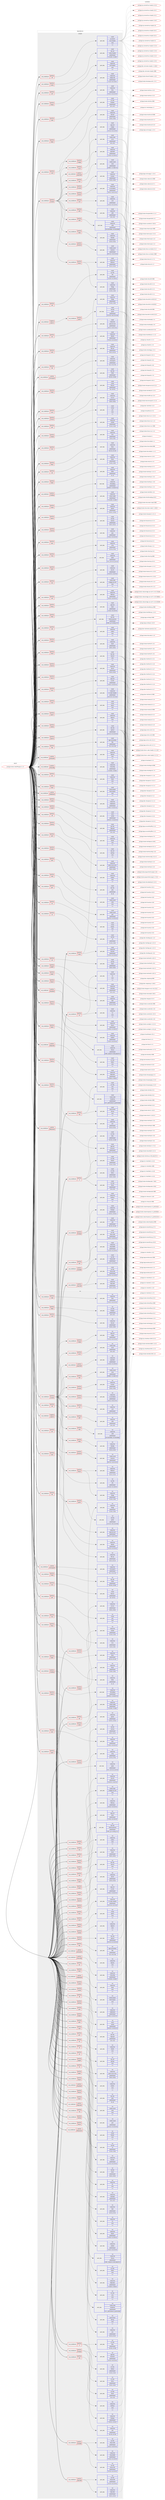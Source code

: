 digraph prolog {

# *************
# Graph options
# *************

newrank=true;
concentrate=true;
compound=true;
graph [rankdir=LR,fontname=Helvetica,fontsize=10,ranksep=1.5];#, ranksep=2.5, nodesep=0.2];
edge  [arrowhead=vee];
node  [fontname=Helvetica,fontsize=10];

# **********
# The ebuild
# **********

subgraph cluster_leftcol {
color=gray;
label=<<i>ebuild</i>>;
id [label="portage://media-video/ffmpeg-6.1.1-r5", color=red, width=4, href="../media-video/ffmpeg-6.1.1-r5.svg"];
}

# ****************
# The dependencies
# ****************

subgraph cluster_midcol {
color=gray;
label=<<i>dependencies</i>>;
subgraph cluster_compile {
fillcolor="#eeeeee";
style=filled;
label=<<i>compile</i>>;
subgraph cond83154 {
dependency326519 [label=<<TABLE BORDER="0" CELLBORDER="1" CELLSPACING="0" CELLPADDING="4"><TR><TD ROWSPAN="3" CELLPADDING="10">use_conditional</TD></TR><TR><TD>negative</TD></TR><TR><TD>openssl</TD></TR></TABLE>>, shape=none, color=red];
subgraph cond83155 {
dependency326520 [label=<<TABLE BORDER="0" CELLBORDER="1" CELLSPACING="0" CELLPADDING="4"><TR><TD ROWSPAN="3" CELLPADDING="10">use_conditional</TD></TR><TR><TD>positive</TD></TR><TR><TD>gnutls</TD></TR></TABLE>>, shape=none, color=red];
subgraph pack240855 {
dependency326521 [label=<<TABLE BORDER="0" CELLBORDER="1" CELLSPACING="0" CELLPADDING="4" WIDTH="220"><TR><TD ROWSPAN="6" CELLPADDING="30">pack_dep</TD></TR><TR><TD WIDTH="110">install</TD></TR><TR><TD>net-libs</TD></TR><TR><TD>gnutls</TD></TR><TR><TD>greaterequal</TD></TR><TR><TD>[2.12.23,,-r6,2.12.23-r6]</TD></TR></TABLE>>, shape=none, color=blue];
}
dependency326520:e -> dependency326521:w [weight=20,style="dashed",arrowhead="vee"];
}
dependency326519:e -> dependency326520:w [weight=20,style="dashed",arrowhead="vee"];
}
id:e -> dependency326519:w [weight=20,style="solid",arrowhead="vee"];
subgraph cond83156 {
dependency326522 [label=<<TABLE BORDER="0" CELLBORDER="1" CELLSPACING="0" CELLPADDING="4"><TR><TD ROWSPAN="3" CELLPADDING="10">use_conditional</TD></TR><TR><TD>positive</TD></TR><TR><TD>X</TD></TR></TABLE>>, shape=none, color=red];
subgraph pack240856 {
dependency326523 [label=<<TABLE BORDER="0" CELLBORDER="1" CELLSPACING="0" CELLPADDING="4" WIDTH="220"><TR><TD ROWSPAN="6" CELLPADDING="30">pack_dep</TD></TR><TR><TD WIDTH="110">install</TD></TR><TR><TD>x11-libs</TD></TR><TR><TD>libX11</TD></TR><TR><TD>greaterequal</TD></TR><TR><TD>[1.6.2,,,1.6.2]</TD></TR></TABLE>>, shape=none, color=blue];
}
dependency326522:e -> dependency326523:w [weight=20,style="dashed",arrowhead="vee"];
subgraph pack240857 {
dependency326524 [label=<<TABLE BORDER="0" CELLBORDER="1" CELLSPACING="0" CELLPADDING="4" WIDTH="220"><TR><TD ROWSPAN="6" CELLPADDING="30">pack_dep</TD></TR><TR><TD WIDTH="110">install</TD></TR><TR><TD>x11-libs</TD></TR><TR><TD>libXext</TD></TR><TR><TD>greaterequal</TD></TR><TR><TD>[1.3.2,,,1.3.2]</TD></TR></TABLE>>, shape=none, color=blue];
}
dependency326522:e -> dependency326524:w [weight=20,style="dashed",arrowhead="vee"];
subgraph pack240858 {
dependency326525 [label=<<TABLE BORDER="0" CELLBORDER="1" CELLSPACING="0" CELLPADDING="4" WIDTH="220"><TR><TD ROWSPAN="6" CELLPADDING="30">pack_dep</TD></TR><TR><TD WIDTH="110">install</TD></TR><TR><TD>x11-libs</TD></TR><TR><TD>libXv</TD></TR><TR><TD>greaterequal</TD></TR><TR><TD>[1.0.10,,,1.0.10]</TD></TR></TABLE>>, shape=none, color=blue];
}
dependency326522:e -> dependency326525:w [weight=20,style="dashed",arrowhead="vee"];
subgraph pack240859 {
dependency326526 [label=<<TABLE BORDER="0" CELLBORDER="1" CELLSPACING="0" CELLPADDING="4" WIDTH="220"><TR><TD ROWSPAN="6" CELLPADDING="30">pack_dep</TD></TR><TR><TD WIDTH="110">install</TD></TR><TR><TD>x11-libs</TD></TR><TR><TD>libxcb</TD></TR><TR><TD>greaterequal</TD></TR><TR><TD>[1.4,,,1.4]</TD></TR></TABLE>>, shape=none, color=blue];
}
dependency326522:e -> dependency326526:w [weight=20,style="dashed",arrowhead="vee"];
}
id:e -> dependency326522:w [weight=20,style="solid",arrowhead="vee"];
subgraph cond83157 {
dependency326527 [label=<<TABLE BORDER="0" CELLBORDER="1" CELLSPACING="0" CELLPADDING="4"><TR><TD ROWSPAN="3" CELLPADDING="10">use_conditional</TD></TR><TR><TD>positive</TD></TR><TR><TD>alsa</TD></TR></TABLE>>, shape=none, color=red];
subgraph pack240860 {
dependency326528 [label=<<TABLE BORDER="0" CELLBORDER="1" CELLSPACING="0" CELLPADDING="4" WIDTH="220"><TR><TD ROWSPAN="6" CELLPADDING="30">pack_dep</TD></TR><TR><TD WIDTH="110">install</TD></TR><TR><TD>media-libs</TD></TR><TR><TD>alsa-lib</TD></TR><TR><TD>greaterequal</TD></TR><TR><TD>[1.0.27.2,,,1.0.27.2]</TD></TR></TABLE>>, shape=none, color=blue];
}
dependency326527:e -> dependency326528:w [weight=20,style="dashed",arrowhead="vee"];
}
id:e -> dependency326527:w [weight=20,style="solid",arrowhead="vee"];
subgraph cond83158 {
dependency326529 [label=<<TABLE BORDER="0" CELLBORDER="1" CELLSPACING="0" CELLPADDING="4"><TR><TD ROWSPAN="3" CELLPADDING="10">use_conditional</TD></TR><TR><TD>positive</TD></TR><TR><TD>amf</TD></TR></TABLE>>, shape=none, color=red];
subgraph pack240861 {
dependency326530 [label=<<TABLE BORDER="0" CELLBORDER="1" CELLSPACING="0" CELLPADDING="4" WIDTH="220"><TR><TD ROWSPAN="6" CELLPADDING="30">pack_dep</TD></TR><TR><TD WIDTH="110">install</TD></TR><TR><TD>media-libs</TD></TR><TR><TD>amf-headers</TD></TR><TR><TD>none</TD></TR><TR><TD>[,,]</TD></TR></TABLE>>, shape=none, color=blue];
}
dependency326529:e -> dependency326530:w [weight=20,style="dashed",arrowhead="vee"];
}
id:e -> dependency326529:w [weight=20,style="solid",arrowhead="vee"];
subgraph cond83159 {
dependency326531 [label=<<TABLE BORDER="0" CELLBORDER="1" CELLSPACING="0" CELLPADDING="4"><TR><TD ROWSPAN="3" CELLPADDING="10">use_conditional</TD></TR><TR><TD>positive</TD></TR><TR><TD>amf</TD></TR></TABLE>>, shape=none, color=red];
subgraph pack240862 {
dependency326532 [label=<<TABLE BORDER="0" CELLBORDER="1" CELLSPACING="0" CELLPADDING="4" WIDTH="220"><TR><TD ROWSPAN="6" CELLPADDING="30">pack_dep</TD></TR><TR><TD WIDTH="110">install</TD></TR><TR><TD>media-video</TD></TR><TR><TD>amdgpu-pro-amf</TD></TR><TR><TD>none</TD></TR><TR><TD>[,,]</TD></TR></TABLE>>, shape=none, color=blue];
}
dependency326531:e -> dependency326532:w [weight=20,style="dashed",arrowhead="vee"];
}
id:e -> dependency326531:w [weight=20,style="solid",arrowhead="vee"];
subgraph cond83160 {
dependency326533 [label=<<TABLE BORDER="0" CELLBORDER="1" CELLSPACING="0" CELLPADDING="4"><TR><TD ROWSPAN="3" CELLPADDING="10">use_conditional</TD></TR><TR><TD>positive</TD></TR><TR><TD>amr</TD></TR></TABLE>>, shape=none, color=red];
subgraph pack240863 {
dependency326534 [label=<<TABLE BORDER="0" CELLBORDER="1" CELLSPACING="0" CELLPADDING="4" WIDTH="220"><TR><TD ROWSPAN="6" CELLPADDING="30">pack_dep</TD></TR><TR><TD WIDTH="110">install</TD></TR><TR><TD>media-libs</TD></TR><TR><TD>opencore-amr</TD></TR><TR><TD>greaterequal</TD></TR><TR><TD>[0.1.3,,-r1,0.1.3-r1]</TD></TR></TABLE>>, shape=none, color=blue];
}
dependency326533:e -> dependency326534:w [weight=20,style="dashed",arrowhead="vee"];
}
id:e -> dependency326533:w [weight=20,style="solid",arrowhead="vee"];
subgraph cond83161 {
dependency326535 [label=<<TABLE BORDER="0" CELLBORDER="1" CELLSPACING="0" CELLPADDING="4"><TR><TD ROWSPAN="3" CELLPADDING="10">use_conditional</TD></TR><TR><TD>positive</TD></TR><TR><TD>bluray</TD></TR></TABLE>>, shape=none, color=red];
subgraph pack240864 {
dependency326536 [label=<<TABLE BORDER="0" CELLBORDER="1" CELLSPACING="0" CELLPADDING="4" WIDTH="220"><TR><TD ROWSPAN="6" CELLPADDING="30">pack_dep</TD></TR><TR><TD WIDTH="110">install</TD></TR><TR><TD>media-libs</TD></TR><TR><TD>libbluray</TD></TR><TR><TD>greaterequal</TD></TR><TR><TD>[0.3.0,,-r1,0.3.0-r1]</TD></TR></TABLE>>, shape=none, color=blue];
}
dependency326535:e -> dependency326536:w [weight=20,style="dashed",arrowhead="vee"];
}
id:e -> dependency326535:w [weight=20,style="solid",arrowhead="vee"];
subgraph cond83162 {
dependency326537 [label=<<TABLE BORDER="0" CELLBORDER="1" CELLSPACING="0" CELLPADDING="4"><TR><TD ROWSPAN="3" CELLPADDING="10">use_conditional</TD></TR><TR><TD>positive</TD></TR><TR><TD>bs2b</TD></TR></TABLE>>, shape=none, color=red];
subgraph pack240865 {
dependency326538 [label=<<TABLE BORDER="0" CELLBORDER="1" CELLSPACING="0" CELLPADDING="4" WIDTH="220"><TR><TD ROWSPAN="6" CELLPADDING="30">pack_dep</TD></TR><TR><TD WIDTH="110">install</TD></TR><TR><TD>media-libs</TD></TR><TR><TD>libbs2b</TD></TR><TR><TD>greaterequal</TD></TR><TR><TD>[3.1.0,,-r1,3.1.0-r1]</TD></TR></TABLE>>, shape=none, color=blue];
}
dependency326537:e -> dependency326538:w [weight=20,style="dashed",arrowhead="vee"];
}
id:e -> dependency326537:w [weight=20,style="solid",arrowhead="vee"];
subgraph cond83163 {
dependency326539 [label=<<TABLE BORDER="0" CELLBORDER="1" CELLSPACING="0" CELLPADDING="4"><TR><TD ROWSPAN="3" CELLPADDING="10">use_conditional</TD></TR><TR><TD>positive</TD></TR><TR><TD>bzip2</TD></TR></TABLE>>, shape=none, color=red];
subgraph pack240866 {
dependency326540 [label=<<TABLE BORDER="0" CELLBORDER="1" CELLSPACING="0" CELLPADDING="4" WIDTH="220"><TR><TD ROWSPAN="6" CELLPADDING="30">pack_dep</TD></TR><TR><TD WIDTH="110">install</TD></TR><TR><TD>app-arch</TD></TR><TR><TD>bzip2</TD></TR><TR><TD>greaterequal</TD></TR><TR><TD>[1.0.6,,-r4,1.0.6-r4]</TD></TR></TABLE>>, shape=none, color=blue];
}
dependency326539:e -> dependency326540:w [weight=20,style="dashed",arrowhead="vee"];
}
id:e -> dependency326539:w [weight=20,style="solid",arrowhead="vee"];
subgraph cond83164 {
dependency326541 [label=<<TABLE BORDER="0" CELLBORDER="1" CELLSPACING="0" CELLPADDING="4"><TR><TD ROWSPAN="3" CELLPADDING="10">use_conditional</TD></TR><TR><TD>positive</TD></TR><TR><TD>cdio</TD></TR></TABLE>>, shape=none, color=red];
subgraph pack240867 {
dependency326542 [label=<<TABLE BORDER="0" CELLBORDER="1" CELLSPACING="0" CELLPADDING="4" WIDTH="220"><TR><TD ROWSPAN="6" CELLPADDING="30">pack_dep</TD></TR><TR><TD WIDTH="110">install</TD></TR><TR><TD>dev-libs</TD></TR><TR><TD>libcdio-paranoia</TD></TR><TR><TD>greaterequal</TD></TR><TR><TD>[0.90,,_p1-r1,0.90_p1-r1]</TD></TR></TABLE>>, shape=none, color=blue];
}
dependency326541:e -> dependency326542:w [weight=20,style="dashed",arrowhead="vee"];
}
id:e -> dependency326541:w [weight=20,style="solid",arrowhead="vee"];
subgraph cond83165 {
dependency326543 [label=<<TABLE BORDER="0" CELLBORDER="1" CELLSPACING="0" CELLPADDING="4"><TR><TD ROWSPAN="3" CELLPADDING="10">use_conditional</TD></TR><TR><TD>positive</TD></TR><TR><TD>chromaprint</TD></TR></TABLE>>, shape=none, color=red];
subgraph pack240868 {
dependency326544 [label=<<TABLE BORDER="0" CELLBORDER="1" CELLSPACING="0" CELLPADDING="4" WIDTH="220"><TR><TD ROWSPAN="6" CELLPADDING="30">pack_dep</TD></TR><TR><TD WIDTH="110">install</TD></TR><TR><TD>media-libs</TD></TR><TR><TD>chromaprint</TD></TR><TR><TD>greaterequal</TD></TR><TR><TD>[1.2,,-r1,1.2-r1]</TD></TR></TABLE>>, shape=none, color=blue];
}
dependency326543:e -> dependency326544:w [weight=20,style="dashed",arrowhead="vee"];
}
id:e -> dependency326543:w [weight=20,style="solid",arrowhead="vee"];
subgraph cond83166 {
dependency326545 [label=<<TABLE BORDER="0" CELLBORDER="1" CELLSPACING="0" CELLPADDING="4"><TR><TD ROWSPAN="3" CELLPADDING="10">use_conditional</TD></TR><TR><TD>positive</TD></TR><TR><TD>codec2</TD></TR></TABLE>>, shape=none, color=red];
subgraph pack240869 {
dependency326546 [label=<<TABLE BORDER="0" CELLBORDER="1" CELLSPACING="0" CELLPADDING="4" WIDTH="220"><TR><TD ROWSPAN="6" CELLPADDING="30">pack_dep</TD></TR><TR><TD WIDTH="110">install</TD></TR><TR><TD>media-libs</TD></TR><TR><TD>codec2</TD></TR><TR><TD>none</TD></TR><TR><TD>[,,]</TD></TR></TABLE>>, shape=none, color=blue];
}
dependency326545:e -> dependency326546:w [weight=20,style="dashed",arrowhead="vee"];
}
id:e -> dependency326545:w [weight=20,style="solid",arrowhead="vee"];
subgraph cond83167 {
dependency326547 [label=<<TABLE BORDER="0" CELLBORDER="1" CELLSPACING="0" CELLPADDING="4"><TR><TD ROWSPAN="3" CELLPADDING="10">use_conditional</TD></TR><TR><TD>positive</TD></TR><TR><TD>dav1d</TD></TR></TABLE>>, shape=none, color=red];
subgraph pack240870 {
dependency326548 [label=<<TABLE BORDER="0" CELLBORDER="1" CELLSPACING="0" CELLPADDING="4" WIDTH="220"><TR><TD ROWSPAN="6" CELLPADDING="30">pack_dep</TD></TR><TR><TD WIDTH="110">install</TD></TR><TR><TD>media-libs</TD></TR><TR><TD>dav1d</TD></TR><TR><TD>greaterequal</TD></TR><TR><TD>[0.5.0,,,0.5.0]</TD></TR></TABLE>>, shape=none, color=blue];
}
dependency326547:e -> dependency326548:w [weight=20,style="dashed",arrowhead="vee"];
}
id:e -> dependency326547:w [weight=20,style="solid",arrowhead="vee"];
subgraph cond83168 {
dependency326549 [label=<<TABLE BORDER="0" CELLBORDER="1" CELLSPACING="0" CELLPADDING="4"><TR><TD ROWSPAN="3" CELLPADDING="10">use_conditional</TD></TR><TR><TD>positive</TD></TR><TR><TD>encode</TD></TR></TABLE>>, shape=none, color=red];
subgraph cond83169 {
dependency326550 [label=<<TABLE BORDER="0" CELLBORDER="1" CELLSPACING="0" CELLPADDING="4"><TR><TD ROWSPAN="3" CELLPADDING="10">use_conditional</TD></TR><TR><TD>positive</TD></TR><TR><TD>amrenc</TD></TR></TABLE>>, shape=none, color=red];
subgraph pack240871 {
dependency326551 [label=<<TABLE BORDER="0" CELLBORDER="1" CELLSPACING="0" CELLPADDING="4" WIDTH="220"><TR><TD ROWSPAN="6" CELLPADDING="30">pack_dep</TD></TR><TR><TD WIDTH="110">install</TD></TR><TR><TD>media-libs</TD></TR><TR><TD>vo-amrwbenc</TD></TR><TR><TD>greaterequal</TD></TR><TR><TD>[0.1.2,,-r1,0.1.2-r1]</TD></TR></TABLE>>, shape=none, color=blue];
}
dependency326550:e -> dependency326551:w [weight=20,style="dashed",arrowhead="vee"];
}
dependency326549:e -> dependency326550:w [weight=20,style="dashed",arrowhead="vee"];
subgraph cond83170 {
dependency326552 [label=<<TABLE BORDER="0" CELLBORDER="1" CELLSPACING="0" CELLPADDING="4"><TR><TD ROWSPAN="3" CELLPADDING="10">use_conditional</TD></TR><TR><TD>positive</TD></TR><TR><TD>kvazaar</TD></TR></TABLE>>, shape=none, color=red];
subgraph pack240872 {
dependency326553 [label=<<TABLE BORDER="0" CELLBORDER="1" CELLSPACING="0" CELLPADDING="4" WIDTH="220"><TR><TD ROWSPAN="6" CELLPADDING="30">pack_dep</TD></TR><TR><TD WIDTH="110">install</TD></TR><TR><TD>media-libs</TD></TR><TR><TD>kvazaar</TD></TR><TR><TD>greaterequal</TD></TR><TR><TD>[2.0.0,,,2.0.0]</TD></TR></TABLE>>, shape=none, color=blue];
}
dependency326552:e -> dependency326553:w [weight=20,style="dashed",arrowhead="vee"];
}
dependency326549:e -> dependency326552:w [weight=20,style="dashed",arrowhead="vee"];
subgraph cond83171 {
dependency326554 [label=<<TABLE BORDER="0" CELLBORDER="1" CELLSPACING="0" CELLPADDING="4"><TR><TD ROWSPAN="3" CELLPADDING="10">use_conditional</TD></TR><TR><TD>positive</TD></TR><TR><TD>mp3</TD></TR></TABLE>>, shape=none, color=red];
subgraph pack240873 {
dependency326555 [label=<<TABLE BORDER="0" CELLBORDER="1" CELLSPACING="0" CELLPADDING="4" WIDTH="220"><TR><TD ROWSPAN="6" CELLPADDING="30">pack_dep</TD></TR><TR><TD WIDTH="110">install</TD></TR><TR><TD>media-sound</TD></TR><TR><TD>lame</TD></TR><TR><TD>greaterequal</TD></TR><TR><TD>[3.99.5,,-r1,3.99.5-r1]</TD></TR></TABLE>>, shape=none, color=blue];
}
dependency326554:e -> dependency326555:w [weight=20,style="dashed",arrowhead="vee"];
}
dependency326549:e -> dependency326554:w [weight=20,style="dashed",arrowhead="vee"];
subgraph cond83172 {
dependency326556 [label=<<TABLE BORDER="0" CELLBORDER="1" CELLSPACING="0" CELLPADDING="4"><TR><TD ROWSPAN="3" CELLPADDING="10">use_conditional</TD></TR><TR><TD>positive</TD></TR><TR><TD>openh264</TD></TR></TABLE>>, shape=none, color=red];
subgraph pack240874 {
dependency326557 [label=<<TABLE BORDER="0" CELLBORDER="1" CELLSPACING="0" CELLPADDING="4" WIDTH="220"><TR><TD ROWSPAN="6" CELLPADDING="30">pack_dep</TD></TR><TR><TD WIDTH="110">install</TD></TR><TR><TD>media-libs</TD></TR><TR><TD>openh264</TD></TR><TR><TD>greaterequal</TD></TR><TR><TD>[1.4.0,,-r1,1.4.0-r1]</TD></TR></TABLE>>, shape=none, color=blue];
}
dependency326556:e -> dependency326557:w [weight=20,style="dashed",arrowhead="vee"];
}
dependency326549:e -> dependency326556:w [weight=20,style="dashed",arrowhead="vee"];
subgraph cond83173 {
dependency326558 [label=<<TABLE BORDER="0" CELLBORDER="1" CELLSPACING="0" CELLPADDING="4"><TR><TD ROWSPAN="3" CELLPADDING="10">use_conditional</TD></TR><TR><TD>positive</TD></TR><TR><TD>rav1e</TD></TR></TABLE>>, shape=none, color=red];
subgraph pack240875 {
dependency326559 [label=<<TABLE BORDER="0" CELLBORDER="1" CELLSPACING="0" CELLPADDING="4" WIDTH="220"><TR><TD ROWSPAN="6" CELLPADDING="30">pack_dep</TD></TR><TR><TD WIDTH="110">install</TD></TR><TR><TD>media-video</TD></TR><TR><TD>rav1e</TD></TR><TR><TD>greaterequal</TD></TR><TR><TD>[0.5,,,0.5]</TD></TR></TABLE>>, shape=none, color=blue];
}
dependency326558:e -> dependency326559:w [weight=20,style="dashed",arrowhead="vee"];
}
dependency326549:e -> dependency326558:w [weight=20,style="dashed",arrowhead="vee"];
subgraph cond83174 {
dependency326560 [label=<<TABLE BORDER="0" CELLBORDER="1" CELLSPACING="0" CELLPADDING="4"><TR><TD ROWSPAN="3" CELLPADDING="10">use_conditional</TD></TR><TR><TD>positive</TD></TR><TR><TD>snappy</TD></TR></TABLE>>, shape=none, color=red];
subgraph pack240876 {
dependency326561 [label=<<TABLE BORDER="0" CELLBORDER="1" CELLSPACING="0" CELLPADDING="4" WIDTH="220"><TR><TD ROWSPAN="6" CELLPADDING="30">pack_dep</TD></TR><TR><TD WIDTH="110">install</TD></TR><TR><TD>app-arch</TD></TR><TR><TD>snappy</TD></TR><TR><TD>greaterequal</TD></TR><TR><TD>[1.1.2,,-r1,1.1.2-r1]</TD></TR></TABLE>>, shape=none, color=blue];
}
dependency326560:e -> dependency326561:w [weight=20,style="dashed",arrowhead="vee"];
}
dependency326549:e -> dependency326560:w [weight=20,style="dashed",arrowhead="vee"];
subgraph cond83175 {
dependency326562 [label=<<TABLE BORDER="0" CELLBORDER="1" CELLSPACING="0" CELLPADDING="4"><TR><TD ROWSPAN="3" CELLPADDING="10">use_conditional</TD></TR><TR><TD>positive</TD></TR><TR><TD>theora</TD></TR></TABLE>>, shape=none, color=red];
subgraph pack240877 {
dependency326563 [label=<<TABLE BORDER="0" CELLBORDER="1" CELLSPACING="0" CELLPADDING="4" WIDTH="220"><TR><TD ROWSPAN="6" CELLPADDING="30">pack_dep</TD></TR><TR><TD WIDTH="110">install</TD></TR><TR><TD>media-libs</TD></TR><TR><TD>libogg</TD></TR><TR><TD>greaterequal</TD></TR><TR><TD>[1.3.0,,,1.3.0]</TD></TR></TABLE>>, shape=none, color=blue];
}
dependency326562:e -> dependency326563:w [weight=20,style="dashed",arrowhead="vee"];
subgraph pack240878 {
dependency326564 [label=<<TABLE BORDER="0" CELLBORDER="1" CELLSPACING="0" CELLPADDING="4" WIDTH="220"><TR><TD ROWSPAN="6" CELLPADDING="30">pack_dep</TD></TR><TR><TD WIDTH="110">install</TD></TR><TR><TD>media-libs</TD></TR><TR><TD>libtheora</TD></TR><TR><TD>greaterequal</TD></TR><TR><TD>[1.1.1,,,1.1.1]</TD></TR></TABLE>>, shape=none, color=blue];
}
dependency326562:e -> dependency326564:w [weight=20,style="dashed",arrowhead="vee"];
}
dependency326549:e -> dependency326562:w [weight=20,style="dashed",arrowhead="vee"];
subgraph cond83176 {
dependency326565 [label=<<TABLE BORDER="0" CELLBORDER="1" CELLSPACING="0" CELLPADDING="4"><TR><TD ROWSPAN="3" CELLPADDING="10">use_conditional</TD></TR><TR><TD>positive</TD></TR><TR><TD>twolame</TD></TR></TABLE>>, shape=none, color=red];
subgraph pack240879 {
dependency326566 [label=<<TABLE BORDER="0" CELLBORDER="1" CELLSPACING="0" CELLPADDING="4" WIDTH="220"><TR><TD ROWSPAN="6" CELLPADDING="30">pack_dep</TD></TR><TR><TD WIDTH="110">install</TD></TR><TR><TD>media-sound</TD></TR><TR><TD>twolame</TD></TR><TR><TD>greaterequal</TD></TR><TR><TD>[0.3.13,,-r1,0.3.13-r1]</TD></TR></TABLE>>, shape=none, color=blue];
}
dependency326565:e -> dependency326566:w [weight=20,style="dashed",arrowhead="vee"];
}
dependency326549:e -> dependency326565:w [weight=20,style="dashed",arrowhead="vee"];
subgraph cond83177 {
dependency326567 [label=<<TABLE BORDER="0" CELLBORDER="1" CELLSPACING="0" CELLPADDING="4"><TR><TD ROWSPAN="3" CELLPADDING="10">use_conditional</TD></TR><TR><TD>positive</TD></TR><TR><TD>webp</TD></TR></TABLE>>, shape=none, color=red];
subgraph pack240880 {
dependency326568 [label=<<TABLE BORDER="0" CELLBORDER="1" CELLSPACING="0" CELLPADDING="4" WIDTH="220"><TR><TD ROWSPAN="6" CELLPADDING="30">pack_dep</TD></TR><TR><TD WIDTH="110">install</TD></TR><TR><TD>media-libs</TD></TR><TR><TD>libwebp</TD></TR><TR><TD>greaterequal</TD></TR><TR><TD>[0.3.0,,,0.3.0]</TD></TR></TABLE>>, shape=none, color=blue];
}
dependency326567:e -> dependency326568:w [weight=20,style="dashed",arrowhead="vee"];
}
dependency326549:e -> dependency326567:w [weight=20,style="dashed",arrowhead="vee"];
subgraph cond83178 {
dependency326569 [label=<<TABLE BORDER="0" CELLBORDER="1" CELLSPACING="0" CELLPADDING="4"><TR><TD ROWSPAN="3" CELLPADDING="10">use_conditional</TD></TR><TR><TD>positive</TD></TR><TR><TD>x264</TD></TR></TABLE>>, shape=none, color=red];
subgraph pack240881 {
dependency326570 [label=<<TABLE BORDER="0" CELLBORDER="1" CELLSPACING="0" CELLPADDING="4" WIDTH="220"><TR><TD ROWSPAN="6" CELLPADDING="30">pack_dep</TD></TR><TR><TD WIDTH="110">install</TD></TR><TR><TD>media-libs</TD></TR><TR><TD>x264</TD></TR><TR><TD>greaterequal</TD></TR><TR><TD>[0.0.20130506,,,0.0.20130506]</TD></TR></TABLE>>, shape=none, color=blue];
}
dependency326569:e -> dependency326570:w [weight=20,style="dashed",arrowhead="vee"];
}
dependency326549:e -> dependency326569:w [weight=20,style="dashed",arrowhead="vee"];
subgraph cond83179 {
dependency326571 [label=<<TABLE BORDER="0" CELLBORDER="1" CELLSPACING="0" CELLPADDING="4"><TR><TD ROWSPAN="3" CELLPADDING="10">use_conditional</TD></TR><TR><TD>positive</TD></TR><TR><TD>x265</TD></TR></TABLE>>, shape=none, color=red];
subgraph pack240882 {
dependency326572 [label=<<TABLE BORDER="0" CELLBORDER="1" CELLSPACING="0" CELLPADDING="4" WIDTH="220"><TR><TD ROWSPAN="6" CELLPADDING="30">pack_dep</TD></TR><TR><TD WIDTH="110">install</TD></TR><TR><TD>media-libs</TD></TR><TR><TD>x265</TD></TR><TR><TD>greaterequal</TD></TR><TR><TD>[1.6,,,1.6]</TD></TR></TABLE>>, shape=none, color=blue];
}
dependency326571:e -> dependency326572:w [weight=20,style="dashed",arrowhead="vee"];
}
dependency326549:e -> dependency326571:w [weight=20,style="dashed",arrowhead="vee"];
subgraph cond83180 {
dependency326573 [label=<<TABLE BORDER="0" CELLBORDER="1" CELLSPACING="0" CELLPADDING="4"><TR><TD ROWSPAN="3" CELLPADDING="10">use_conditional</TD></TR><TR><TD>positive</TD></TR><TR><TD>xvid</TD></TR></TABLE>>, shape=none, color=red];
subgraph pack240883 {
dependency326574 [label=<<TABLE BORDER="0" CELLBORDER="1" CELLSPACING="0" CELLPADDING="4" WIDTH="220"><TR><TD ROWSPAN="6" CELLPADDING="30">pack_dep</TD></TR><TR><TD WIDTH="110">install</TD></TR><TR><TD>media-libs</TD></TR><TR><TD>xvid</TD></TR><TR><TD>greaterequal</TD></TR><TR><TD>[1.3.2,,-r1,1.3.2-r1]</TD></TR></TABLE>>, shape=none, color=blue];
}
dependency326573:e -> dependency326574:w [weight=20,style="dashed",arrowhead="vee"];
}
dependency326549:e -> dependency326573:w [weight=20,style="dashed",arrowhead="vee"];
}
id:e -> dependency326549:w [weight=20,style="solid",arrowhead="vee"];
subgraph cond83181 {
dependency326575 [label=<<TABLE BORDER="0" CELLBORDER="1" CELLSPACING="0" CELLPADDING="4"><TR><TD ROWSPAN="3" CELLPADDING="10">use_conditional</TD></TR><TR><TD>positive</TD></TR><TR><TD>fdk</TD></TR></TABLE>>, shape=none, color=red];
subgraph pack240884 {
dependency326576 [label=<<TABLE BORDER="0" CELLBORDER="1" CELLSPACING="0" CELLPADDING="4" WIDTH="220"><TR><TD ROWSPAN="6" CELLPADDING="30">pack_dep</TD></TR><TR><TD WIDTH="110">install</TD></TR><TR><TD>media-libs</TD></TR><TR><TD>fdk-aac</TD></TR><TR><TD>greaterequal</TD></TR><TR><TD>[0.1.3,,,0.1.3]</TD></TR></TABLE>>, shape=none, color=blue];
}
dependency326575:e -> dependency326576:w [weight=20,style="dashed",arrowhead="vee"];
}
id:e -> dependency326575:w [weight=20,style="solid",arrowhead="vee"];
subgraph cond83182 {
dependency326577 [label=<<TABLE BORDER="0" CELLBORDER="1" CELLSPACING="0" CELLPADDING="4"><TR><TD ROWSPAN="3" CELLPADDING="10">use_conditional</TD></TR><TR><TD>positive</TD></TR><TR><TD>flite</TD></TR></TABLE>>, shape=none, color=red];
subgraph pack240885 {
dependency326578 [label=<<TABLE BORDER="0" CELLBORDER="1" CELLSPACING="0" CELLPADDING="4" WIDTH="220"><TR><TD ROWSPAN="6" CELLPADDING="30">pack_dep</TD></TR><TR><TD WIDTH="110">install</TD></TR><TR><TD>app-accessibility</TD></TR><TR><TD>flite</TD></TR><TR><TD>greaterequal</TD></TR><TR><TD>[1.4,,-r4,1.4-r4]</TD></TR></TABLE>>, shape=none, color=blue];
}
dependency326577:e -> dependency326578:w [weight=20,style="dashed",arrowhead="vee"];
}
id:e -> dependency326577:w [weight=20,style="solid",arrowhead="vee"];
subgraph cond83183 {
dependency326579 [label=<<TABLE BORDER="0" CELLBORDER="1" CELLSPACING="0" CELLPADDING="4"><TR><TD ROWSPAN="3" CELLPADDING="10">use_conditional</TD></TR><TR><TD>positive</TD></TR><TR><TD>fontconfig</TD></TR></TABLE>>, shape=none, color=red];
subgraph pack240886 {
dependency326580 [label=<<TABLE BORDER="0" CELLBORDER="1" CELLSPACING="0" CELLPADDING="4" WIDTH="220"><TR><TD ROWSPAN="6" CELLPADDING="30">pack_dep</TD></TR><TR><TD WIDTH="110">install</TD></TR><TR><TD>media-libs</TD></TR><TR><TD>fontconfig</TD></TR><TR><TD>greaterequal</TD></TR><TR><TD>[2.10.92,,,2.10.92]</TD></TR></TABLE>>, shape=none, color=blue];
}
dependency326579:e -> dependency326580:w [weight=20,style="dashed",arrowhead="vee"];
}
id:e -> dependency326579:w [weight=20,style="solid",arrowhead="vee"];
subgraph cond83184 {
dependency326581 [label=<<TABLE BORDER="0" CELLBORDER="1" CELLSPACING="0" CELLPADDING="4"><TR><TD ROWSPAN="3" CELLPADDING="10">use_conditional</TD></TR><TR><TD>positive</TD></TR><TR><TD>frei0r</TD></TR></TABLE>>, shape=none, color=red];
subgraph pack240887 {
dependency326582 [label=<<TABLE BORDER="0" CELLBORDER="1" CELLSPACING="0" CELLPADDING="4" WIDTH="220"><TR><TD ROWSPAN="6" CELLPADDING="30">pack_dep</TD></TR><TR><TD WIDTH="110">install</TD></TR><TR><TD>media-plugins</TD></TR><TR><TD>frei0r-plugins</TD></TR><TR><TD>none</TD></TR><TR><TD>[,,]</TD></TR></TABLE>>, shape=none, color=blue];
}
dependency326581:e -> dependency326582:w [weight=20,style="dashed",arrowhead="vee"];
}
id:e -> dependency326581:w [weight=20,style="solid",arrowhead="vee"];
subgraph cond83185 {
dependency326583 [label=<<TABLE BORDER="0" CELLBORDER="1" CELLSPACING="0" CELLPADDING="4"><TR><TD ROWSPAN="3" CELLPADDING="10">use_conditional</TD></TR><TR><TD>positive</TD></TR><TR><TD>fribidi</TD></TR></TABLE>>, shape=none, color=red];
subgraph pack240888 {
dependency326584 [label=<<TABLE BORDER="0" CELLBORDER="1" CELLSPACING="0" CELLPADDING="4" WIDTH="220"><TR><TD ROWSPAN="6" CELLPADDING="30">pack_dep</TD></TR><TR><TD WIDTH="110">install</TD></TR><TR><TD>dev-libs</TD></TR><TR><TD>fribidi</TD></TR><TR><TD>greaterequal</TD></TR><TR><TD>[0.19.6,,,0.19.6]</TD></TR></TABLE>>, shape=none, color=blue];
}
dependency326583:e -> dependency326584:w [weight=20,style="dashed",arrowhead="vee"];
}
id:e -> dependency326583:w [weight=20,style="solid",arrowhead="vee"];
subgraph cond83186 {
dependency326585 [label=<<TABLE BORDER="0" CELLBORDER="1" CELLSPACING="0" CELLPADDING="4"><TR><TD ROWSPAN="3" CELLPADDING="10">use_conditional</TD></TR><TR><TD>positive</TD></TR><TR><TD>gcrypt</TD></TR></TABLE>>, shape=none, color=red];
subgraph pack240889 {
dependency326586 [label=<<TABLE BORDER="0" CELLBORDER="1" CELLSPACING="0" CELLPADDING="4" WIDTH="220"><TR><TD ROWSPAN="6" CELLPADDING="30">pack_dep</TD></TR><TR><TD WIDTH="110">install</TD></TR><TR><TD>dev-libs</TD></TR><TR><TD>libgcrypt</TD></TR><TR><TD>greaterequal</TD></TR><TR><TD>[1.6,,,1.6]</TD></TR></TABLE>>, shape=none, color=blue];
}
dependency326585:e -> dependency326586:w [weight=20,style="dashed",arrowhead="vee"];
}
id:e -> dependency326585:w [weight=20,style="solid",arrowhead="vee"];
subgraph cond83187 {
dependency326587 [label=<<TABLE BORDER="0" CELLBORDER="1" CELLSPACING="0" CELLPADDING="4"><TR><TD ROWSPAN="3" CELLPADDING="10">use_conditional</TD></TR><TR><TD>positive</TD></TR><TR><TD>glslang</TD></TR></TABLE>>, shape=none, color=red];
subgraph pack240890 {
dependency326588 [label=<<TABLE BORDER="0" CELLBORDER="1" CELLSPACING="0" CELLPADDING="4" WIDTH="220"><TR><TD ROWSPAN="6" CELLPADDING="30">pack_dep</TD></TR><TR><TD WIDTH="110">install</TD></TR><TR><TD>dev-util</TD></TR><TR><TD>glslang</TD></TR><TR><TD>none</TD></TR><TR><TD>[,,]</TD></TR></TABLE>>, shape=none, color=blue];
}
dependency326587:e -> dependency326588:w [weight=20,style="dashed",arrowhead="vee"];
}
id:e -> dependency326587:w [weight=20,style="solid",arrowhead="vee"];
subgraph cond83188 {
dependency326589 [label=<<TABLE BORDER="0" CELLBORDER="1" CELLSPACING="0" CELLPADDING="4"><TR><TD ROWSPAN="3" CELLPADDING="10">use_conditional</TD></TR><TR><TD>positive</TD></TR><TR><TD>gme</TD></TR></TABLE>>, shape=none, color=red];
subgraph pack240891 {
dependency326590 [label=<<TABLE BORDER="0" CELLBORDER="1" CELLSPACING="0" CELLPADDING="4" WIDTH="220"><TR><TD ROWSPAN="6" CELLPADDING="30">pack_dep</TD></TR><TR><TD WIDTH="110">install</TD></TR><TR><TD>media-libs</TD></TR><TR><TD>game-music-emu</TD></TR><TR><TD>greaterequal</TD></TR><TR><TD>[0.6.0,,,0.6.0]</TD></TR></TABLE>>, shape=none, color=blue];
}
dependency326589:e -> dependency326590:w [weight=20,style="dashed",arrowhead="vee"];
}
id:e -> dependency326589:w [weight=20,style="solid",arrowhead="vee"];
subgraph cond83189 {
dependency326591 [label=<<TABLE BORDER="0" CELLBORDER="1" CELLSPACING="0" CELLPADDING="4"><TR><TD ROWSPAN="3" CELLPADDING="10">use_conditional</TD></TR><TR><TD>positive</TD></TR><TR><TD>gmp</TD></TR></TABLE>>, shape=none, color=red];
subgraph pack240892 {
dependency326592 [label=<<TABLE BORDER="0" CELLBORDER="1" CELLSPACING="0" CELLPADDING="4" WIDTH="220"><TR><TD ROWSPAN="6" CELLPADDING="30">pack_dep</TD></TR><TR><TD WIDTH="110">install</TD></TR><TR><TD>dev-libs</TD></TR><TR><TD>gmp</TD></TR><TR><TD>greaterequal</TD></TR><TR><TD>[6,,,6]</TD></TR></TABLE>>, shape=none, color=blue];
}
dependency326591:e -> dependency326592:w [weight=20,style="dashed",arrowhead="vee"];
}
id:e -> dependency326591:w [weight=20,style="solid",arrowhead="vee"];
subgraph cond83190 {
dependency326593 [label=<<TABLE BORDER="0" CELLBORDER="1" CELLSPACING="0" CELLPADDING="4"><TR><TD ROWSPAN="3" CELLPADDING="10">use_conditional</TD></TR><TR><TD>positive</TD></TR><TR><TD>gsm</TD></TR></TABLE>>, shape=none, color=red];
subgraph pack240893 {
dependency326594 [label=<<TABLE BORDER="0" CELLBORDER="1" CELLSPACING="0" CELLPADDING="4" WIDTH="220"><TR><TD ROWSPAN="6" CELLPADDING="30">pack_dep</TD></TR><TR><TD WIDTH="110">install</TD></TR><TR><TD>media-sound</TD></TR><TR><TD>gsm</TD></TR><TR><TD>greaterequal</TD></TR><TR><TD>[1.0.13,,-r1,1.0.13-r1]</TD></TR></TABLE>>, shape=none, color=blue];
}
dependency326593:e -> dependency326594:w [weight=20,style="dashed",arrowhead="vee"];
}
id:e -> dependency326593:w [weight=20,style="solid",arrowhead="vee"];
subgraph cond83191 {
dependency326595 [label=<<TABLE BORDER="0" CELLBORDER="1" CELLSPACING="0" CELLPADDING="4"><TR><TD ROWSPAN="3" CELLPADDING="10">use_conditional</TD></TR><TR><TD>positive</TD></TR><TR><TD>iconv</TD></TR></TABLE>>, shape=none, color=red];
subgraph pack240894 {
dependency326596 [label=<<TABLE BORDER="0" CELLBORDER="1" CELLSPACING="0" CELLPADDING="4" WIDTH="220"><TR><TD ROWSPAN="6" CELLPADDING="30">pack_dep</TD></TR><TR><TD WIDTH="110">install</TD></TR><TR><TD>virtual</TD></TR><TR><TD>libiconv</TD></TR><TR><TD>greaterequal</TD></TR><TR><TD>[0,,-r1,0-r1]</TD></TR></TABLE>>, shape=none, color=blue];
}
dependency326595:e -> dependency326596:w [weight=20,style="dashed",arrowhead="vee"];
}
id:e -> dependency326595:w [weight=20,style="solid",arrowhead="vee"];
subgraph cond83192 {
dependency326597 [label=<<TABLE BORDER="0" CELLBORDER="1" CELLSPACING="0" CELLPADDING="4"><TR><TD ROWSPAN="3" CELLPADDING="10">use_conditional</TD></TR><TR><TD>positive</TD></TR><TR><TD>iec61883</TD></TR></TABLE>>, shape=none, color=red];
subgraph pack240895 {
dependency326598 [label=<<TABLE BORDER="0" CELLBORDER="1" CELLSPACING="0" CELLPADDING="4" WIDTH="220"><TR><TD ROWSPAN="6" CELLPADDING="30">pack_dep</TD></TR><TR><TD WIDTH="110">install</TD></TR><TR><TD>media-libs</TD></TR><TR><TD>libiec61883</TD></TR><TR><TD>greaterequal</TD></TR><TR><TD>[1.2.0,,-r1,1.2.0-r1]</TD></TR></TABLE>>, shape=none, color=blue];
}
dependency326597:e -> dependency326598:w [weight=20,style="dashed",arrowhead="vee"];
subgraph pack240896 {
dependency326599 [label=<<TABLE BORDER="0" CELLBORDER="1" CELLSPACING="0" CELLPADDING="4" WIDTH="220"><TR><TD ROWSPAN="6" CELLPADDING="30">pack_dep</TD></TR><TR><TD WIDTH="110">install</TD></TR><TR><TD>sys-libs</TD></TR><TR><TD>libraw1394</TD></TR><TR><TD>greaterequal</TD></TR><TR><TD>[2.1.0,,-r1,2.1.0-r1]</TD></TR></TABLE>>, shape=none, color=blue];
}
dependency326597:e -> dependency326599:w [weight=20,style="dashed",arrowhead="vee"];
subgraph pack240897 {
dependency326600 [label=<<TABLE BORDER="0" CELLBORDER="1" CELLSPACING="0" CELLPADDING="4" WIDTH="220"><TR><TD ROWSPAN="6" CELLPADDING="30">pack_dep</TD></TR><TR><TD WIDTH="110">install</TD></TR><TR><TD>sys-libs</TD></TR><TR><TD>libavc1394</TD></TR><TR><TD>greaterequal</TD></TR><TR><TD>[0.5.4,,-r1,0.5.4-r1]</TD></TR></TABLE>>, shape=none, color=blue];
}
dependency326597:e -> dependency326600:w [weight=20,style="dashed",arrowhead="vee"];
}
id:e -> dependency326597:w [weight=20,style="solid",arrowhead="vee"];
subgraph cond83193 {
dependency326601 [label=<<TABLE BORDER="0" CELLBORDER="1" CELLSPACING="0" CELLPADDING="4"><TR><TD ROWSPAN="3" CELLPADDING="10">use_conditional</TD></TR><TR><TD>positive</TD></TR><TR><TD>ieee1394</TD></TR></TABLE>>, shape=none, color=red];
subgraph pack240898 {
dependency326602 [label=<<TABLE BORDER="0" CELLBORDER="1" CELLSPACING="0" CELLPADDING="4" WIDTH="220"><TR><TD ROWSPAN="6" CELLPADDING="30">pack_dep</TD></TR><TR><TD WIDTH="110">install</TD></TR><TR><TD>media-libs</TD></TR><TR><TD>libdc1394</TD></TR><TR><TD>greaterequal</TD></TR><TR><TD>[2.2.1,,,2.2.1]</TD></TR></TABLE>>, shape=none, color=blue];
}
dependency326601:e -> dependency326602:w [weight=20,style="dashed",arrowhead="vee"];
subgraph pack240899 {
dependency326603 [label=<<TABLE BORDER="0" CELLBORDER="1" CELLSPACING="0" CELLPADDING="4" WIDTH="220"><TR><TD ROWSPAN="6" CELLPADDING="30">pack_dep</TD></TR><TR><TD WIDTH="110">install</TD></TR><TR><TD>sys-libs</TD></TR><TR><TD>libraw1394</TD></TR><TR><TD>greaterequal</TD></TR><TR><TD>[2.1.0,,-r1,2.1.0-r1]</TD></TR></TABLE>>, shape=none, color=blue];
}
dependency326601:e -> dependency326603:w [weight=20,style="dashed",arrowhead="vee"];
}
id:e -> dependency326601:w [weight=20,style="solid",arrowhead="vee"];
subgraph cond83194 {
dependency326604 [label=<<TABLE BORDER="0" CELLBORDER="1" CELLSPACING="0" CELLPADDING="4"><TR><TD ROWSPAN="3" CELLPADDING="10">use_conditional</TD></TR><TR><TD>positive</TD></TR><TR><TD>jack</TD></TR></TABLE>>, shape=none, color=red];
subgraph pack240900 {
dependency326605 [label=<<TABLE BORDER="0" CELLBORDER="1" CELLSPACING="0" CELLPADDING="4" WIDTH="220"><TR><TD ROWSPAN="6" CELLPADDING="30">pack_dep</TD></TR><TR><TD WIDTH="110">install</TD></TR><TR><TD>virtual</TD></TR><TR><TD>jack</TD></TR><TR><TD>none</TD></TR><TR><TD>[,,]</TD></TR></TABLE>>, shape=none, color=blue];
}
dependency326604:e -> dependency326605:w [weight=20,style="dashed",arrowhead="vee"];
}
id:e -> dependency326604:w [weight=20,style="solid",arrowhead="vee"];
subgraph cond83195 {
dependency326606 [label=<<TABLE BORDER="0" CELLBORDER="1" CELLSPACING="0" CELLPADDING="4"><TR><TD ROWSPAN="3" CELLPADDING="10">use_conditional</TD></TR><TR><TD>positive</TD></TR><TR><TD>jpeg2k</TD></TR></TABLE>>, shape=none, color=red];
subgraph pack240901 {
dependency326607 [label=<<TABLE BORDER="0" CELLBORDER="1" CELLSPACING="0" CELLPADDING="4" WIDTH="220"><TR><TD ROWSPAN="6" CELLPADDING="30">pack_dep</TD></TR><TR><TD WIDTH="110">install</TD></TR><TR><TD>media-libs</TD></TR><TR><TD>openjpeg</TD></TR><TR><TD>greaterequal</TD></TR><TR><TD>[2.1,,,2.1]</TD></TR></TABLE>>, shape=none, color=blue];
}
dependency326606:e -> dependency326607:w [weight=20,style="dashed",arrowhead="vee"];
}
id:e -> dependency326606:w [weight=20,style="solid",arrowhead="vee"];
subgraph cond83196 {
dependency326608 [label=<<TABLE BORDER="0" CELLBORDER="1" CELLSPACING="0" CELLPADDING="4"><TR><TD ROWSPAN="3" CELLPADDING="10">use_conditional</TD></TR><TR><TD>positive</TD></TR><TR><TD>jpegxl</TD></TR></TABLE>>, shape=none, color=red];
subgraph pack240902 {
dependency326609 [label=<<TABLE BORDER="0" CELLBORDER="1" CELLSPACING="0" CELLPADDING="4" WIDTH="220"><TR><TD ROWSPAN="6" CELLPADDING="30">pack_dep</TD></TR><TR><TD WIDTH="110">install</TD></TR><TR><TD>media-libs</TD></TR><TR><TD>libjxl</TD></TR><TR><TD>greaterequal</TD></TR><TR><TD>[0.7.0,,,0.7.0]</TD></TR></TABLE>>, shape=none, color=blue];
}
dependency326608:e -> dependency326609:w [weight=20,style="dashed",arrowhead="vee"];
}
id:e -> dependency326608:w [weight=20,style="solid",arrowhead="vee"];
subgraph cond83197 {
dependency326610 [label=<<TABLE BORDER="0" CELLBORDER="1" CELLSPACING="0" CELLPADDING="4"><TR><TD ROWSPAN="3" CELLPADDING="10">use_conditional</TD></TR><TR><TD>positive</TD></TR><TR><TD>ladspa</TD></TR></TABLE>>, shape=none, color=red];
subgraph pack240903 {
dependency326611 [label=<<TABLE BORDER="0" CELLBORDER="1" CELLSPACING="0" CELLPADDING="4" WIDTH="220"><TR><TD ROWSPAN="6" CELLPADDING="30">pack_dep</TD></TR><TR><TD WIDTH="110">install</TD></TR><TR><TD>media-libs</TD></TR><TR><TD>ladspa-sdk</TD></TR><TR><TD>greaterequal</TD></TR><TR><TD>[1.13,,-r2,1.13-r2]</TD></TR></TABLE>>, shape=none, color=blue];
}
dependency326610:e -> dependency326611:w [weight=20,style="dashed",arrowhead="vee"];
}
id:e -> dependency326610:w [weight=20,style="solid",arrowhead="vee"];
subgraph cond83198 {
dependency326612 [label=<<TABLE BORDER="0" CELLBORDER="1" CELLSPACING="0" CELLPADDING="4"><TR><TD ROWSPAN="3" CELLPADDING="10">use_conditional</TD></TR><TR><TD>positive</TD></TR><TR><TD>lcms</TD></TR></TABLE>>, shape=none, color=red];
subgraph pack240904 {
dependency326613 [label=<<TABLE BORDER="0" CELLBORDER="1" CELLSPACING="0" CELLPADDING="4" WIDTH="220"><TR><TD ROWSPAN="6" CELLPADDING="30">pack_dep</TD></TR><TR><TD WIDTH="110">install</TD></TR><TR><TD>media-libs</TD></TR><TR><TD>lcms</TD></TR><TR><TD>greaterequal</TD></TR><TR><TD>[2.13,,,2.13]</TD></TR></TABLE>>, shape=none, color=blue];
}
dependency326612:e -> dependency326613:w [weight=20,style="dashed",arrowhead="vee"];
}
id:e -> dependency326612:w [weight=20,style="solid",arrowhead="vee"];
subgraph cond83199 {
dependency326614 [label=<<TABLE BORDER="0" CELLBORDER="1" CELLSPACING="0" CELLPADDING="4"><TR><TD ROWSPAN="3" CELLPADDING="10">use_conditional</TD></TR><TR><TD>positive</TD></TR><TR><TD>libaom</TD></TR></TABLE>>, shape=none, color=red];
subgraph pack240905 {
dependency326615 [label=<<TABLE BORDER="0" CELLBORDER="1" CELLSPACING="0" CELLPADDING="4" WIDTH="220"><TR><TD ROWSPAN="6" CELLPADDING="30">pack_dep</TD></TR><TR><TD WIDTH="110">install</TD></TR><TR><TD>media-libs</TD></TR><TR><TD>libaom</TD></TR><TR><TD>greaterequal</TD></TR><TR><TD>[1.0.0,,-r1,1.0.0-r1]</TD></TR></TABLE>>, shape=none, color=blue];
}
dependency326614:e -> dependency326615:w [weight=20,style="dashed",arrowhead="vee"];
}
id:e -> dependency326614:w [weight=20,style="solid",arrowhead="vee"];
subgraph cond83200 {
dependency326616 [label=<<TABLE BORDER="0" CELLBORDER="1" CELLSPACING="0" CELLPADDING="4"><TR><TD ROWSPAN="3" CELLPADDING="10">use_conditional</TD></TR><TR><TD>positive</TD></TR><TR><TD>libaribb24</TD></TR></TABLE>>, shape=none, color=red];
subgraph pack240906 {
dependency326617 [label=<<TABLE BORDER="0" CELLBORDER="1" CELLSPACING="0" CELLPADDING="4" WIDTH="220"><TR><TD ROWSPAN="6" CELLPADDING="30">pack_dep</TD></TR><TR><TD WIDTH="110">install</TD></TR><TR><TD>media-libs</TD></TR><TR><TD>aribb24</TD></TR><TR><TD>greaterequal</TD></TR><TR><TD>[1.0.3,,-r2,1.0.3-r2]</TD></TR></TABLE>>, shape=none, color=blue];
}
dependency326616:e -> dependency326617:w [weight=20,style="dashed",arrowhead="vee"];
}
id:e -> dependency326616:w [weight=20,style="solid",arrowhead="vee"];
subgraph cond83201 {
dependency326618 [label=<<TABLE BORDER="0" CELLBORDER="1" CELLSPACING="0" CELLPADDING="4"><TR><TD ROWSPAN="3" CELLPADDING="10">use_conditional</TD></TR><TR><TD>positive</TD></TR><TR><TD>libass</TD></TR></TABLE>>, shape=none, color=red];
subgraph pack240907 {
dependency326619 [label=<<TABLE BORDER="0" CELLBORDER="1" CELLSPACING="0" CELLPADDING="4" WIDTH="220"><TR><TD ROWSPAN="6" CELLPADDING="30">pack_dep</TD></TR><TR><TD WIDTH="110">install</TD></TR><TR><TD>media-libs</TD></TR><TR><TD>libass</TD></TR><TR><TD>greaterequal</TD></TR><TR><TD>[0.11.0,,,0.11.0]</TD></TR></TABLE>>, shape=none, color=blue];
}
dependency326618:e -> dependency326619:w [weight=20,style="dashed",arrowhead="vee"];
}
id:e -> dependency326618:w [weight=20,style="solid",arrowhead="vee"];
subgraph cond83202 {
dependency326620 [label=<<TABLE BORDER="0" CELLBORDER="1" CELLSPACING="0" CELLPADDING="4"><TR><TD ROWSPAN="3" CELLPADDING="10">use_conditional</TD></TR><TR><TD>positive</TD></TR><TR><TD>libcaca</TD></TR></TABLE>>, shape=none, color=red];
subgraph pack240908 {
dependency326621 [label=<<TABLE BORDER="0" CELLBORDER="1" CELLSPACING="0" CELLPADDING="4" WIDTH="220"><TR><TD ROWSPAN="6" CELLPADDING="30">pack_dep</TD></TR><TR><TD WIDTH="110">install</TD></TR><TR><TD>media-libs</TD></TR><TR><TD>libcaca</TD></TR><TR><TD>greaterequal</TD></TR><TR><TD>[0.99,,_beta18-r1,0.99_beta18-r1]</TD></TR></TABLE>>, shape=none, color=blue];
}
dependency326620:e -> dependency326621:w [weight=20,style="dashed",arrowhead="vee"];
}
id:e -> dependency326620:w [weight=20,style="solid",arrowhead="vee"];
subgraph cond83203 {
dependency326622 [label=<<TABLE BORDER="0" CELLBORDER="1" CELLSPACING="0" CELLPADDING="4"><TR><TD ROWSPAN="3" CELLPADDING="10">use_conditional</TD></TR><TR><TD>positive</TD></TR><TR><TD>libdrm</TD></TR></TABLE>>, shape=none, color=red];
subgraph pack240909 {
dependency326623 [label=<<TABLE BORDER="0" CELLBORDER="1" CELLSPACING="0" CELLPADDING="4" WIDTH="220"><TR><TD ROWSPAN="6" CELLPADDING="30">pack_dep</TD></TR><TR><TD WIDTH="110">install</TD></TR><TR><TD>x11-libs</TD></TR><TR><TD>libdrm</TD></TR><TR><TD>none</TD></TR><TR><TD>[,,]</TD></TR></TABLE>>, shape=none, color=blue];
}
dependency326622:e -> dependency326623:w [weight=20,style="dashed",arrowhead="vee"];
}
id:e -> dependency326622:w [weight=20,style="solid",arrowhead="vee"];
subgraph cond83204 {
dependency326624 [label=<<TABLE BORDER="0" CELLBORDER="1" CELLSPACING="0" CELLPADDING="4"><TR><TD ROWSPAN="3" CELLPADDING="10">use_conditional</TD></TR><TR><TD>positive</TD></TR><TR><TD>libilbc</TD></TR></TABLE>>, shape=none, color=red];
subgraph pack240910 {
dependency326625 [label=<<TABLE BORDER="0" CELLBORDER="1" CELLSPACING="0" CELLPADDING="4" WIDTH="220"><TR><TD ROWSPAN="6" CELLPADDING="30">pack_dep</TD></TR><TR><TD WIDTH="110">install</TD></TR><TR><TD>media-libs</TD></TR><TR><TD>libilbc</TD></TR><TR><TD>greaterequal</TD></TR><TR><TD>[2,,,2]</TD></TR></TABLE>>, shape=none, color=blue];
}
dependency326624:e -> dependency326625:w [weight=20,style="dashed",arrowhead="vee"];
}
id:e -> dependency326624:w [weight=20,style="solid",arrowhead="vee"];
subgraph cond83205 {
dependency326626 [label=<<TABLE BORDER="0" CELLBORDER="1" CELLSPACING="0" CELLPADDING="4"><TR><TD ROWSPAN="3" CELLPADDING="10">use_conditional</TD></TR><TR><TD>positive</TD></TR><TR><TD>libplacebo</TD></TR></TABLE>>, shape=none, color=red];
subgraph pack240911 {
dependency326627 [label=<<TABLE BORDER="0" CELLBORDER="1" CELLSPACING="0" CELLPADDING="4" WIDTH="220"><TR><TD ROWSPAN="6" CELLPADDING="30">pack_dep</TD></TR><TR><TD WIDTH="110">install</TD></TR><TR><TD>media-libs</TD></TR><TR><TD>libplacebo</TD></TR><TR><TD>greaterequal</TD></TR><TR><TD>[4.192.0,,,4.192.0]</TD></TR></TABLE>>, shape=none, color=blue];
}
dependency326626:e -> dependency326627:w [weight=20,style="dashed",arrowhead="vee"];
}
id:e -> dependency326626:w [weight=20,style="solid",arrowhead="vee"];
subgraph cond83206 {
dependency326628 [label=<<TABLE BORDER="0" CELLBORDER="1" CELLSPACING="0" CELLPADDING="4"><TR><TD ROWSPAN="3" CELLPADDING="10">use_conditional</TD></TR><TR><TD>positive</TD></TR><TR><TD>librtmp</TD></TR></TABLE>>, shape=none, color=red];
subgraph pack240912 {
dependency326629 [label=<<TABLE BORDER="0" CELLBORDER="1" CELLSPACING="0" CELLPADDING="4" WIDTH="220"><TR><TD ROWSPAN="6" CELLPADDING="30">pack_dep</TD></TR><TR><TD WIDTH="110">install</TD></TR><TR><TD>media-video</TD></TR><TR><TD>rtmpdump</TD></TR><TR><TD>greaterequal</TD></TR><TR><TD>[2.4,,_p20131018,2.4_p20131018]</TD></TR></TABLE>>, shape=none, color=blue];
}
dependency326628:e -> dependency326629:w [weight=20,style="dashed",arrowhead="vee"];
}
id:e -> dependency326628:w [weight=20,style="solid",arrowhead="vee"];
subgraph cond83207 {
dependency326630 [label=<<TABLE BORDER="0" CELLBORDER="1" CELLSPACING="0" CELLPADDING="4"><TR><TD ROWSPAN="3" CELLPADDING="10">use_conditional</TD></TR><TR><TD>positive</TD></TR><TR><TD>libsoxr</TD></TR></TABLE>>, shape=none, color=red];
subgraph pack240913 {
dependency326631 [label=<<TABLE BORDER="0" CELLBORDER="1" CELLSPACING="0" CELLPADDING="4" WIDTH="220"><TR><TD ROWSPAN="6" CELLPADDING="30">pack_dep</TD></TR><TR><TD WIDTH="110">install</TD></TR><TR><TD>media-libs</TD></TR><TR><TD>soxr</TD></TR><TR><TD>greaterequal</TD></TR><TR><TD>[0.1.0,,,0.1.0]</TD></TR></TABLE>>, shape=none, color=blue];
}
dependency326630:e -> dependency326631:w [weight=20,style="dashed",arrowhead="vee"];
}
id:e -> dependency326630:w [weight=20,style="solid",arrowhead="vee"];
subgraph cond83208 {
dependency326632 [label=<<TABLE BORDER="0" CELLBORDER="1" CELLSPACING="0" CELLPADDING="4"><TR><TD ROWSPAN="3" CELLPADDING="10">use_conditional</TD></TR><TR><TD>positive</TD></TR><TR><TD>libtesseract</TD></TR></TABLE>>, shape=none, color=red];
subgraph pack240914 {
dependency326633 [label=<<TABLE BORDER="0" CELLBORDER="1" CELLSPACING="0" CELLPADDING="4" WIDTH="220"><TR><TD ROWSPAN="6" CELLPADDING="30">pack_dep</TD></TR><TR><TD WIDTH="110">install</TD></TR><TR><TD>app-text</TD></TR><TR><TD>tesseract</TD></TR><TR><TD>greaterequal</TD></TR><TR><TD>[4.1.0,,-r1,4.1.0-r1]</TD></TR></TABLE>>, shape=none, color=blue];
}
dependency326632:e -> dependency326633:w [weight=20,style="dashed",arrowhead="vee"];
}
id:e -> dependency326632:w [weight=20,style="solid",arrowhead="vee"];
subgraph cond83209 {
dependency326634 [label=<<TABLE BORDER="0" CELLBORDER="1" CELLSPACING="0" CELLPADDING="4"><TR><TD ROWSPAN="3" CELLPADDING="10">use_conditional</TD></TR><TR><TD>positive</TD></TR><TR><TD>libv4l</TD></TR></TABLE>>, shape=none, color=red];
subgraph pack240915 {
dependency326635 [label=<<TABLE BORDER="0" CELLBORDER="1" CELLSPACING="0" CELLPADDING="4" WIDTH="220"><TR><TD ROWSPAN="6" CELLPADDING="30">pack_dep</TD></TR><TR><TD WIDTH="110">install</TD></TR><TR><TD>media-libs</TD></TR><TR><TD>libv4l</TD></TR><TR><TD>greaterequal</TD></TR><TR><TD>[0.9.5,,,0.9.5]</TD></TR></TABLE>>, shape=none, color=blue];
}
dependency326634:e -> dependency326635:w [weight=20,style="dashed",arrowhead="vee"];
}
id:e -> dependency326634:w [weight=20,style="solid",arrowhead="vee"];
subgraph cond83210 {
dependency326636 [label=<<TABLE BORDER="0" CELLBORDER="1" CELLSPACING="0" CELLPADDING="4"><TR><TD ROWSPAN="3" CELLPADDING="10">use_conditional</TD></TR><TR><TD>positive</TD></TR><TR><TD>libxml2</TD></TR></TABLE>>, shape=none, color=red];
subgraph pack240916 {
dependency326637 [label=<<TABLE BORDER="0" CELLBORDER="1" CELLSPACING="0" CELLPADDING="4" WIDTH="220"><TR><TD ROWSPAN="6" CELLPADDING="30">pack_dep</TD></TR><TR><TD WIDTH="110">install</TD></TR><TR><TD>dev-libs</TD></TR><TR><TD>libxml2</TD></TR><TR><TD>none</TD></TR><TR><TD>[,,]</TD></TR></TABLE>>, shape=none, color=blue];
}
dependency326636:e -> dependency326637:w [weight=20,style="dashed",arrowhead="vee"];
}
id:e -> dependency326636:w [weight=20,style="solid",arrowhead="vee"];
subgraph cond83211 {
dependency326638 [label=<<TABLE BORDER="0" CELLBORDER="1" CELLSPACING="0" CELLPADDING="4"><TR><TD ROWSPAN="3" CELLPADDING="10">use_conditional</TD></TR><TR><TD>positive</TD></TR><TR><TD>lv2</TD></TR></TABLE>>, shape=none, color=red];
subgraph pack240917 {
dependency326639 [label=<<TABLE BORDER="0" CELLBORDER="1" CELLSPACING="0" CELLPADDING="4" WIDTH="220"><TR><TD ROWSPAN="6" CELLPADDING="30">pack_dep</TD></TR><TR><TD WIDTH="110">install</TD></TR><TR><TD>media-libs</TD></TR><TR><TD>lv2</TD></TR><TR><TD>none</TD></TR><TR><TD>[,,]</TD></TR></TABLE>>, shape=none, color=blue];
}
dependency326638:e -> dependency326639:w [weight=20,style="dashed",arrowhead="vee"];
subgraph pack240918 {
dependency326640 [label=<<TABLE BORDER="0" CELLBORDER="1" CELLSPACING="0" CELLPADDING="4" WIDTH="220"><TR><TD ROWSPAN="6" CELLPADDING="30">pack_dep</TD></TR><TR><TD WIDTH="110">install</TD></TR><TR><TD>media-libs</TD></TR><TR><TD>lilv</TD></TR><TR><TD>none</TD></TR><TR><TD>[,,]</TD></TR></TABLE>>, shape=none, color=blue];
}
dependency326638:e -> dependency326640:w [weight=20,style="dashed",arrowhead="vee"];
}
id:e -> dependency326638:w [weight=20,style="solid",arrowhead="vee"];
subgraph cond83212 {
dependency326641 [label=<<TABLE BORDER="0" CELLBORDER="1" CELLSPACING="0" CELLPADDING="4"><TR><TD ROWSPAN="3" CELLPADDING="10">use_conditional</TD></TR><TR><TD>positive</TD></TR><TR><TD>lzma</TD></TR></TABLE>>, shape=none, color=red];
subgraph pack240919 {
dependency326642 [label=<<TABLE BORDER="0" CELLBORDER="1" CELLSPACING="0" CELLPADDING="4" WIDTH="220"><TR><TD ROWSPAN="6" CELLPADDING="30">pack_dep</TD></TR><TR><TD WIDTH="110">install</TD></TR><TR><TD>app-arch</TD></TR><TR><TD>xz-utils</TD></TR><TR><TD>greaterequal</TD></TR><TR><TD>[5.0.5,,-r1,5.0.5-r1]</TD></TR></TABLE>>, shape=none, color=blue];
}
dependency326641:e -> dependency326642:w [weight=20,style="dashed",arrowhead="vee"];
}
id:e -> dependency326641:w [weight=20,style="solid",arrowhead="vee"];
subgraph cond83213 {
dependency326643 [label=<<TABLE BORDER="0" CELLBORDER="1" CELLSPACING="0" CELLPADDING="4"><TR><TD ROWSPAN="3" CELLPADDING="10">use_conditional</TD></TR><TR><TD>positive</TD></TR><TR><TD>modplug</TD></TR></TABLE>>, shape=none, color=red];
subgraph pack240920 {
dependency326644 [label=<<TABLE BORDER="0" CELLBORDER="1" CELLSPACING="0" CELLPADDING="4" WIDTH="220"><TR><TD ROWSPAN="6" CELLPADDING="30">pack_dep</TD></TR><TR><TD WIDTH="110">install</TD></TR><TR><TD>media-libs</TD></TR><TR><TD>libmodplug</TD></TR><TR><TD>greaterequal</TD></TR><TR><TD>[0.8.8.4,,-r1,0.8.8.4-r1]</TD></TR></TABLE>>, shape=none, color=blue];
}
dependency326643:e -> dependency326644:w [weight=20,style="dashed",arrowhead="vee"];
}
id:e -> dependency326643:w [weight=20,style="solid",arrowhead="vee"];
subgraph cond83214 {
dependency326645 [label=<<TABLE BORDER="0" CELLBORDER="1" CELLSPACING="0" CELLPADDING="4"><TR><TD ROWSPAN="3" CELLPADDING="10">use_conditional</TD></TR><TR><TD>positive</TD></TR><TR><TD>nvenc</TD></TR></TABLE>>, shape=none, color=red];
subgraph pack240921 {
dependency326646 [label=<<TABLE BORDER="0" CELLBORDER="1" CELLSPACING="0" CELLPADDING="4" WIDTH="220"><TR><TD ROWSPAN="6" CELLPADDING="30">pack_dep</TD></TR><TR><TD WIDTH="110">install</TD></TR><TR><TD>media-libs</TD></TR><TR><TD>nv-codec-headers</TD></TR><TR><TD>greaterequal</TD></TR><TR><TD>[11.1.5.3,,,11.1.5.3]</TD></TR></TABLE>>, shape=none, color=blue];
}
dependency326645:e -> dependency326646:w [weight=20,style="dashed",arrowhead="vee"];
}
id:e -> dependency326645:w [weight=20,style="solid",arrowhead="vee"];
subgraph cond83215 {
dependency326647 [label=<<TABLE BORDER="0" CELLBORDER="1" CELLSPACING="0" CELLPADDING="4"><TR><TD ROWSPAN="3" CELLPADDING="10">use_conditional</TD></TR><TR><TD>positive</TD></TR><TR><TD>openal</TD></TR></TABLE>>, shape=none, color=red];
subgraph pack240922 {
dependency326648 [label=<<TABLE BORDER="0" CELLBORDER="1" CELLSPACING="0" CELLPADDING="4" WIDTH="220"><TR><TD ROWSPAN="6" CELLPADDING="30">pack_dep</TD></TR><TR><TD WIDTH="110">install</TD></TR><TR><TD>media-libs</TD></TR><TR><TD>openal</TD></TR><TR><TD>greaterequal</TD></TR><TR><TD>[1.15.1,,,1.15.1]</TD></TR></TABLE>>, shape=none, color=blue];
}
dependency326647:e -> dependency326648:w [weight=20,style="dashed",arrowhead="vee"];
}
id:e -> dependency326647:w [weight=20,style="solid",arrowhead="vee"];
subgraph cond83216 {
dependency326649 [label=<<TABLE BORDER="0" CELLBORDER="1" CELLSPACING="0" CELLPADDING="4"><TR><TD ROWSPAN="3" CELLPADDING="10">use_conditional</TD></TR><TR><TD>positive</TD></TR><TR><TD>opencl</TD></TR></TABLE>>, shape=none, color=red];
subgraph pack240923 {
dependency326650 [label=<<TABLE BORDER="0" CELLBORDER="1" CELLSPACING="0" CELLPADDING="4" WIDTH="220"><TR><TD ROWSPAN="6" CELLPADDING="30">pack_dep</TD></TR><TR><TD WIDTH="110">install</TD></TR><TR><TD>virtual</TD></TR><TR><TD>opencl</TD></TR><TR><TD>none</TD></TR><TR><TD>[,,]</TD></TR></TABLE>>, shape=none, color=blue];
}
dependency326649:e -> dependency326650:w [weight=20,style="dashed",arrowhead="vee"];
}
id:e -> dependency326649:w [weight=20,style="solid",arrowhead="vee"];
subgraph cond83217 {
dependency326651 [label=<<TABLE BORDER="0" CELLBORDER="1" CELLSPACING="0" CELLPADDING="4"><TR><TD ROWSPAN="3" CELLPADDING="10">use_conditional</TD></TR><TR><TD>positive</TD></TR><TR><TD>opengl</TD></TR></TABLE>>, shape=none, color=red];
subgraph pack240924 {
dependency326652 [label=<<TABLE BORDER="0" CELLBORDER="1" CELLSPACING="0" CELLPADDING="4" WIDTH="220"><TR><TD ROWSPAN="6" CELLPADDING="30">pack_dep</TD></TR><TR><TD WIDTH="110">install</TD></TR><TR><TD>media-libs</TD></TR><TR><TD>libglvnd</TD></TR><TR><TD>none</TD></TR><TR><TD>[,,]</TD></TR></TABLE>>, shape=none, color=blue];
}
dependency326651:e -> dependency326652:w [weight=20,style="dashed",arrowhead="vee"];
}
id:e -> dependency326651:w [weight=20,style="solid",arrowhead="vee"];
subgraph cond83218 {
dependency326653 [label=<<TABLE BORDER="0" CELLBORDER="1" CELLSPACING="0" CELLPADDING="4"><TR><TD ROWSPAN="3" CELLPADDING="10">use_conditional</TD></TR><TR><TD>positive</TD></TR><TR><TD>openssl</TD></TR></TABLE>>, shape=none, color=red];
subgraph pack240925 {
dependency326654 [label=<<TABLE BORDER="0" CELLBORDER="1" CELLSPACING="0" CELLPADDING="4" WIDTH="220"><TR><TD ROWSPAN="6" CELLPADDING="30">pack_dep</TD></TR><TR><TD WIDTH="110">install</TD></TR><TR><TD>dev-libs</TD></TR><TR><TD>openssl</TD></TR><TR><TD>greaterequal</TD></TR><TR><TD>[1.0.1,h,-r2,1.0.1h-r2]</TD></TR></TABLE>>, shape=none, color=blue];
}
dependency326653:e -> dependency326654:w [weight=20,style="dashed",arrowhead="vee"];
}
id:e -> dependency326653:w [weight=20,style="solid",arrowhead="vee"];
subgraph cond83219 {
dependency326655 [label=<<TABLE BORDER="0" CELLBORDER="1" CELLSPACING="0" CELLPADDING="4"><TR><TD ROWSPAN="3" CELLPADDING="10">use_conditional</TD></TR><TR><TD>positive</TD></TR><TR><TD>opus</TD></TR></TABLE>>, shape=none, color=red];
subgraph pack240926 {
dependency326656 [label=<<TABLE BORDER="0" CELLBORDER="1" CELLSPACING="0" CELLPADDING="4" WIDTH="220"><TR><TD ROWSPAN="6" CELLPADDING="30">pack_dep</TD></TR><TR><TD WIDTH="110">install</TD></TR><TR><TD>media-libs</TD></TR><TR><TD>opus</TD></TR><TR><TD>greaterequal</TD></TR><TR><TD>[1.0.2,,-r2,1.0.2-r2]</TD></TR></TABLE>>, shape=none, color=blue];
}
dependency326655:e -> dependency326656:w [weight=20,style="dashed",arrowhead="vee"];
}
id:e -> dependency326655:w [weight=20,style="solid",arrowhead="vee"];
subgraph cond83220 {
dependency326657 [label=<<TABLE BORDER="0" CELLBORDER="1" CELLSPACING="0" CELLPADDING="4"><TR><TD ROWSPAN="3" CELLPADDING="10">use_conditional</TD></TR><TR><TD>positive</TD></TR><TR><TD>pulseaudio</TD></TR></TABLE>>, shape=none, color=red];
subgraph pack240927 {
dependency326658 [label=<<TABLE BORDER="0" CELLBORDER="1" CELLSPACING="0" CELLPADDING="4" WIDTH="220"><TR><TD ROWSPAN="6" CELLPADDING="30">pack_dep</TD></TR><TR><TD WIDTH="110">install</TD></TR><TR><TD>media-libs</TD></TR><TR><TD>libpulse</TD></TR><TR><TD>none</TD></TR><TR><TD>[,,]</TD></TR></TABLE>>, shape=none, color=blue];
}
dependency326657:e -> dependency326658:w [weight=20,style="dashed",arrowhead="vee"];
}
id:e -> dependency326657:w [weight=20,style="solid",arrowhead="vee"];
subgraph cond83221 {
dependency326659 [label=<<TABLE BORDER="0" CELLBORDER="1" CELLSPACING="0" CELLPADDING="4"><TR><TD ROWSPAN="3" CELLPADDING="10">use_conditional</TD></TR><TR><TD>positive</TD></TR><TR><TD>qsv</TD></TR></TABLE>>, shape=none, color=red];
subgraph pack240928 {
dependency326660 [label=<<TABLE BORDER="0" CELLBORDER="1" CELLSPACING="0" CELLPADDING="4" WIDTH="220"><TR><TD ROWSPAN="6" CELLPADDING="30">pack_dep</TD></TR><TR><TD WIDTH="110">install</TD></TR><TR><TD>media-libs</TD></TR><TR><TD>libvpl</TD></TR><TR><TD>none</TD></TR><TR><TD>[,,]</TD></TR></TABLE>>, shape=none, color=blue];
}
dependency326659:e -> dependency326660:w [weight=20,style="dashed",arrowhead="vee"];
}
id:e -> dependency326659:w [weight=20,style="solid",arrowhead="vee"];
subgraph cond83222 {
dependency326661 [label=<<TABLE BORDER="0" CELLBORDER="1" CELLSPACING="0" CELLPADDING="4"><TR><TD ROWSPAN="3" CELLPADDING="10">use_conditional</TD></TR><TR><TD>positive</TD></TR><TR><TD>rubberband</TD></TR></TABLE>>, shape=none, color=red];
subgraph pack240929 {
dependency326662 [label=<<TABLE BORDER="0" CELLBORDER="1" CELLSPACING="0" CELLPADDING="4" WIDTH="220"><TR><TD ROWSPAN="6" CELLPADDING="30">pack_dep</TD></TR><TR><TD WIDTH="110">install</TD></TR><TR><TD>media-libs</TD></TR><TR><TD>rubberband</TD></TR><TR><TD>greaterequal</TD></TR><TR><TD>[1.8.1,,-r1,1.8.1-r1]</TD></TR></TABLE>>, shape=none, color=blue];
}
dependency326661:e -> dependency326662:w [weight=20,style="dashed",arrowhead="vee"];
}
id:e -> dependency326661:w [weight=20,style="solid",arrowhead="vee"];
subgraph cond83223 {
dependency326663 [label=<<TABLE BORDER="0" CELLBORDER="1" CELLSPACING="0" CELLPADDING="4"><TR><TD ROWSPAN="3" CELLPADDING="10">use_conditional</TD></TR><TR><TD>positive</TD></TR><TR><TD>samba</TD></TR></TABLE>>, shape=none, color=red];
subgraph pack240930 {
dependency326664 [label=<<TABLE BORDER="0" CELLBORDER="1" CELLSPACING="0" CELLPADDING="4" WIDTH="220"><TR><TD ROWSPAN="6" CELLPADDING="30">pack_dep</TD></TR><TR><TD WIDTH="110">install</TD></TR><TR><TD>net-fs</TD></TR><TR><TD>samba</TD></TR><TR><TD>greaterequal</TD></TR><TR><TD>[3.6.23,,-r1,3.6.23-r1]</TD></TR></TABLE>>, shape=none, color=blue];
}
dependency326663:e -> dependency326664:w [weight=20,style="dashed",arrowhead="vee"];
}
id:e -> dependency326663:w [weight=20,style="solid",arrowhead="vee"];
subgraph cond83224 {
dependency326665 [label=<<TABLE BORDER="0" CELLBORDER="1" CELLSPACING="0" CELLPADDING="4"><TR><TD ROWSPAN="3" CELLPADDING="10">use_conditional</TD></TR><TR><TD>positive</TD></TR><TR><TD>sdl</TD></TR></TABLE>>, shape=none, color=red];
subgraph pack240931 {
dependency326666 [label=<<TABLE BORDER="0" CELLBORDER="1" CELLSPACING="0" CELLPADDING="4" WIDTH="220"><TR><TD ROWSPAN="6" CELLPADDING="30">pack_dep</TD></TR><TR><TD WIDTH="110">install</TD></TR><TR><TD>media-libs</TD></TR><TR><TD>libsdl2</TD></TR><TR><TD>none</TD></TR><TR><TD>[,,]</TD></TR></TABLE>>, shape=none, color=blue];
}
dependency326665:e -> dependency326666:w [weight=20,style="dashed",arrowhead="vee"];
}
id:e -> dependency326665:w [weight=20,style="solid",arrowhead="vee"];
subgraph cond83225 {
dependency326667 [label=<<TABLE BORDER="0" CELLBORDER="1" CELLSPACING="0" CELLPADDING="4"><TR><TD ROWSPAN="3" CELLPADDING="10">use_conditional</TD></TR><TR><TD>positive</TD></TR><TR><TD>shaderc</TD></TR></TABLE>>, shape=none, color=red];
subgraph pack240932 {
dependency326668 [label=<<TABLE BORDER="0" CELLBORDER="1" CELLSPACING="0" CELLPADDING="4" WIDTH="220"><TR><TD ROWSPAN="6" CELLPADDING="30">pack_dep</TD></TR><TR><TD WIDTH="110">install</TD></TR><TR><TD>media-libs</TD></TR><TR><TD>shaderc</TD></TR><TR><TD>none</TD></TR><TR><TD>[,,]</TD></TR></TABLE>>, shape=none, color=blue];
}
dependency326667:e -> dependency326668:w [weight=20,style="dashed",arrowhead="vee"];
}
id:e -> dependency326667:w [weight=20,style="solid",arrowhead="vee"];
subgraph cond83226 {
dependency326669 [label=<<TABLE BORDER="0" CELLBORDER="1" CELLSPACING="0" CELLPADDING="4"><TR><TD ROWSPAN="3" CELLPADDING="10">use_conditional</TD></TR><TR><TD>positive</TD></TR><TR><TD>sndio</TD></TR></TABLE>>, shape=none, color=red];
subgraph pack240933 {
dependency326670 [label=<<TABLE BORDER="0" CELLBORDER="1" CELLSPACING="0" CELLPADDING="4" WIDTH="220"><TR><TD ROWSPAN="6" CELLPADDING="30">pack_dep</TD></TR><TR><TD WIDTH="110">install</TD></TR><TR><TD>media-sound</TD></TR><TR><TD>sndio</TD></TR><TR><TD>none</TD></TR><TR><TD>[,,]</TD></TR></TABLE>>, shape=none, color=blue];
}
dependency326669:e -> dependency326670:w [weight=20,style="dashed",arrowhead="vee"];
}
id:e -> dependency326669:w [weight=20,style="solid",arrowhead="vee"];
subgraph cond83227 {
dependency326671 [label=<<TABLE BORDER="0" CELLBORDER="1" CELLSPACING="0" CELLPADDING="4"><TR><TD ROWSPAN="3" CELLPADDING="10">use_conditional</TD></TR><TR><TD>positive</TD></TR><TR><TD>soc</TD></TR></TABLE>>, shape=none, color=red];
subgraph pack240934 {
dependency326672 [label=<<TABLE BORDER="0" CELLBORDER="1" CELLSPACING="0" CELLPADDING="4" WIDTH="220"><TR><TD ROWSPAN="6" CELLPADDING="30">pack_dep</TD></TR><TR><TD WIDTH="110">install</TD></TR><TR><TD>virtual</TD></TR><TR><TD>libudev</TD></TR><TR><TD>none</TD></TR><TR><TD>[,,]</TD></TR></TABLE>>, shape=none, color=blue];
}
dependency326671:e -> dependency326672:w [weight=20,style="dashed",arrowhead="vee"];
}
id:e -> dependency326671:w [weight=20,style="solid",arrowhead="vee"];
subgraph cond83228 {
dependency326673 [label=<<TABLE BORDER="0" CELLBORDER="1" CELLSPACING="0" CELLPADDING="4"><TR><TD ROWSPAN="3" CELLPADDING="10">use_conditional</TD></TR><TR><TD>positive</TD></TR><TR><TD>speex</TD></TR></TABLE>>, shape=none, color=red];
subgraph pack240935 {
dependency326674 [label=<<TABLE BORDER="0" CELLBORDER="1" CELLSPACING="0" CELLPADDING="4" WIDTH="220"><TR><TD ROWSPAN="6" CELLPADDING="30">pack_dep</TD></TR><TR><TD WIDTH="110">install</TD></TR><TR><TD>media-libs</TD></TR><TR><TD>speex</TD></TR><TR><TD>greaterequal</TD></TR><TR><TD>[1.2,,_rc1-r1,1.2_rc1-r1]</TD></TR></TABLE>>, shape=none, color=blue];
}
dependency326673:e -> dependency326674:w [weight=20,style="dashed",arrowhead="vee"];
}
id:e -> dependency326673:w [weight=20,style="solid",arrowhead="vee"];
subgraph cond83229 {
dependency326675 [label=<<TABLE BORDER="0" CELLBORDER="1" CELLSPACING="0" CELLPADDING="4"><TR><TD ROWSPAN="3" CELLPADDING="10">use_conditional</TD></TR><TR><TD>positive</TD></TR><TR><TD>srt</TD></TR></TABLE>>, shape=none, color=red];
subgraph pack240936 {
dependency326676 [label=<<TABLE BORDER="0" CELLBORDER="1" CELLSPACING="0" CELLPADDING="4" WIDTH="220"><TR><TD ROWSPAN="6" CELLPADDING="30">pack_dep</TD></TR><TR><TD WIDTH="110">install</TD></TR><TR><TD>net-libs</TD></TR><TR><TD>srt</TD></TR><TR><TD>greaterequal</TD></TR><TR><TD>[1.3.0,,,1.3.0]</TD></TR></TABLE>>, shape=none, color=blue];
}
dependency326675:e -> dependency326676:w [weight=20,style="dashed",arrowhead="vee"];
}
id:e -> dependency326675:w [weight=20,style="solid",arrowhead="vee"];
subgraph cond83230 {
dependency326677 [label=<<TABLE BORDER="0" CELLBORDER="1" CELLSPACING="0" CELLPADDING="4"><TR><TD ROWSPAN="3" CELLPADDING="10">use_conditional</TD></TR><TR><TD>positive</TD></TR><TR><TD>ssh</TD></TR></TABLE>>, shape=none, color=red];
subgraph pack240937 {
dependency326678 [label=<<TABLE BORDER="0" CELLBORDER="1" CELLSPACING="0" CELLPADDING="4" WIDTH="220"><TR><TD ROWSPAN="6" CELLPADDING="30">pack_dep</TD></TR><TR><TD WIDTH="110">install</TD></TR><TR><TD>net-libs</TD></TR><TR><TD>libssh</TD></TR><TR><TD>greaterequal</TD></TR><TR><TD>[0.6.0,,,0.6.0]</TD></TR></TABLE>>, shape=none, color=blue];
}
dependency326677:e -> dependency326678:w [weight=20,style="dashed",arrowhead="vee"];
}
id:e -> dependency326677:w [weight=20,style="solid",arrowhead="vee"];
subgraph cond83231 {
dependency326679 [label=<<TABLE BORDER="0" CELLBORDER="1" CELLSPACING="0" CELLPADDING="4"><TR><TD ROWSPAN="3" CELLPADDING="10">use_conditional</TD></TR><TR><TD>positive</TD></TR><TR><TD>svg</TD></TR></TABLE>>, shape=none, color=red];
subgraph pack240938 {
dependency326680 [label=<<TABLE BORDER="0" CELLBORDER="1" CELLSPACING="0" CELLPADDING="4" WIDTH="220"><TR><TD ROWSPAN="6" CELLPADDING="30">pack_dep</TD></TR><TR><TD WIDTH="110">install</TD></TR><TR><TD>gnome-base</TD></TR><TR><TD>librsvg</TD></TR><TR><TD>none</TD></TR><TR><TD>[,,]</TD></TR></TABLE>>, shape=none, color=blue];
}
dependency326679:e -> dependency326680:w [weight=20,style="dashed",arrowhead="vee"];
subgraph pack240939 {
dependency326681 [label=<<TABLE BORDER="0" CELLBORDER="1" CELLSPACING="0" CELLPADDING="4" WIDTH="220"><TR><TD ROWSPAN="6" CELLPADDING="30">pack_dep</TD></TR><TR><TD WIDTH="110">install</TD></TR><TR><TD>x11-libs</TD></TR><TR><TD>cairo</TD></TR><TR><TD>none</TD></TR><TR><TD>[,,]</TD></TR></TABLE>>, shape=none, color=blue];
}
dependency326679:e -> dependency326681:w [weight=20,style="dashed",arrowhead="vee"];
}
id:e -> dependency326679:w [weight=20,style="solid",arrowhead="vee"];
subgraph cond83232 {
dependency326682 [label=<<TABLE BORDER="0" CELLBORDER="1" CELLSPACING="0" CELLPADDING="4"><TR><TD ROWSPAN="3" CELLPADDING="10">use_conditional</TD></TR><TR><TD>positive</TD></TR><TR><TD>svt-av1</TD></TR></TABLE>>, shape=none, color=red];
subgraph pack240940 {
dependency326683 [label=<<TABLE BORDER="0" CELLBORDER="1" CELLSPACING="0" CELLPADDING="4" WIDTH="220"><TR><TD ROWSPAN="6" CELLPADDING="30">pack_dep</TD></TR><TR><TD WIDTH="110">install</TD></TR><TR><TD>media-libs</TD></TR><TR><TD>svt-av1</TD></TR><TR><TD>greaterequal</TD></TR><TR><TD>[0.9.0,,,0.9.0]</TD></TR></TABLE>>, shape=none, color=blue];
}
dependency326682:e -> dependency326683:w [weight=20,style="dashed",arrowhead="vee"];
}
id:e -> dependency326682:w [weight=20,style="solid",arrowhead="vee"];
subgraph cond83233 {
dependency326684 [label=<<TABLE BORDER="0" CELLBORDER="1" CELLSPACING="0" CELLPADDING="4"><TR><TD ROWSPAN="3" CELLPADDING="10">use_conditional</TD></TR><TR><TD>positive</TD></TR><TR><TD>truetype</TD></TR></TABLE>>, shape=none, color=red];
subgraph pack240941 {
dependency326685 [label=<<TABLE BORDER="0" CELLBORDER="1" CELLSPACING="0" CELLPADDING="4" WIDTH="220"><TR><TD ROWSPAN="6" CELLPADDING="30">pack_dep</TD></TR><TR><TD WIDTH="110">install</TD></TR><TR><TD>media-libs</TD></TR><TR><TD>freetype</TD></TR><TR><TD>greaterequal</TD></TR><TR><TD>[2.5.0.1,,,2.5.0.1]</TD></TR></TABLE>>, shape=none, color=blue];
}
dependency326684:e -> dependency326685:w [weight=20,style="dashed",arrowhead="vee"];
subgraph pack240942 {
dependency326686 [label=<<TABLE BORDER="0" CELLBORDER="1" CELLSPACING="0" CELLPADDING="4" WIDTH="220"><TR><TD ROWSPAN="6" CELLPADDING="30">pack_dep</TD></TR><TR><TD WIDTH="110">install</TD></TR><TR><TD>media-libs</TD></TR><TR><TD>harfbuzz</TD></TR><TR><TD>none</TD></TR><TR><TD>[,,]</TD></TR></TABLE>>, shape=none, color=blue];
}
dependency326684:e -> dependency326686:w [weight=20,style="dashed",arrowhead="vee"];
}
id:e -> dependency326684:w [weight=20,style="solid",arrowhead="vee"];
subgraph cond83234 {
dependency326687 [label=<<TABLE BORDER="0" CELLBORDER="1" CELLSPACING="0" CELLPADDING="4"><TR><TD ROWSPAN="3" CELLPADDING="10">use_conditional</TD></TR><TR><TD>positive</TD></TR><TR><TD>v4l</TD></TR></TABLE>>, shape=none, color=red];
subgraph pack240943 {
dependency326688 [label=<<TABLE BORDER="0" CELLBORDER="1" CELLSPACING="0" CELLPADDING="4" WIDTH="220"><TR><TD ROWSPAN="6" CELLPADDING="30">pack_dep</TD></TR><TR><TD WIDTH="110">install</TD></TR><TR><TD>sys-kernel</TD></TR><TR><TD>linux-headers</TD></TR><TR><TD>none</TD></TR><TR><TD>[,,]</TD></TR></TABLE>>, shape=none, color=blue];
}
dependency326687:e -> dependency326688:w [weight=20,style="dashed",arrowhead="vee"];
}
id:e -> dependency326687:w [weight=20,style="solid",arrowhead="vee"];
subgraph cond83235 {
dependency326689 [label=<<TABLE BORDER="0" CELLBORDER="1" CELLSPACING="0" CELLPADDING="4"><TR><TD ROWSPAN="3" CELLPADDING="10">use_conditional</TD></TR><TR><TD>positive</TD></TR><TR><TD>vaapi</TD></TR></TABLE>>, shape=none, color=red];
subgraph pack240944 {
dependency326690 [label=<<TABLE BORDER="0" CELLBORDER="1" CELLSPACING="0" CELLPADDING="4" WIDTH="220"><TR><TD ROWSPAN="6" CELLPADDING="30">pack_dep</TD></TR><TR><TD WIDTH="110">install</TD></TR><TR><TD>media-libs</TD></TR><TR><TD>libva</TD></TR><TR><TD>greaterequal</TD></TR><TR><TD>[1.2.1,,-r1,1.2.1-r1]</TD></TR></TABLE>>, shape=none, color=blue];
}
dependency326689:e -> dependency326690:w [weight=20,style="dashed",arrowhead="vee"];
}
id:e -> dependency326689:w [weight=20,style="solid",arrowhead="vee"];
subgraph cond83236 {
dependency326691 [label=<<TABLE BORDER="0" CELLBORDER="1" CELLSPACING="0" CELLPADDING="4"><TR><TD ROWSPAN="3" CELLPADDING="10">use_conditional</TD></TR><TR><TD>positive</TD></TR><TR><TD>vdpau</TD></TR></TABLE>>, shape=none, color=red];
subgraph pack240945 {
dependency326692 [label=<<TABLE BORDER="0" CELLBORDER="1" CELLSPACING="0" CELLPADDING="4" WIDTH="220"><TR><TD ROWSPAN="6" CELLPADDING="30">pack_dep</TD></TR><TR><TD WIDTH="110">install</TD></TR><TR><TD>x11-libs</TD></TR><TR><TD>libvdpau</TD></TR><TR><TD>greaterequal</TD></TR><TR><TD>[0.7,,,0.7]</TD></TR></TABLE>>, shape=none, color=blue];
}
dependency326691:e -> dependency326692:w [weight=20,style="dashed",arrowhead="vee"];
}
id:e -> dependency326691:w [weight=20,style="solid",arrowhead="vee"];
subgraph cond83237 {
dependency326693 [label=<<TABLE BORDER="0" CELLBORDER="1" CELLSPACING="0" CELLPADDING="4"><TR><TD ROWSPAN="3" CELLPADDING="10">use_conditional</TD></TR><TR><TD>positive</TD></TR><TR><TD>vidstab</TD></TR></TABLE>>, shape=none, color=red];
subgraph pack240946 {
dependency326694 [label=<<TABLE BORDER="0" CELLBORDER="1" CELLSPACING="0" CELLPADDING="4" WIDTH="220"><TR><TD ROWSPAN="6" CELLPADDING="30">pack_dep</TD></TR><TR><TD WIDTH="110">install</TD></TR><TR><TD>media-libs</TD></TR><TR><TD>vidstab</TD></TR><TR><TD>greaterequal</TD></TR><TR><TD>[1.1.0,,,1.1.0]</TD></TR></TABLE>>, shape=none, color=blue];
}
dependency326693:e -> dependency326694:w [weight=20,style="dashed",arrowhead="vee"];
}
id:e -> dependency326693:w [weight=20,style="solid",arrowhead="vee"];
subgraph cond83238 {
dependency326695 [label=<<TABLE BORDER="0" CELLBORDER="1" CELLSPACING="0" CELLPADDING="4"><TR><TD ROWSPAN="3" CELLPADDING="10">use_conditional</TD></TR><TR><TD>positive</TD></TR><TR><TD>vmaf</TD></TR></TABLE>>, shape=none, color=red];
subgraph pack240947 {
dependency326696 [label=<<TABLE BORDER="0" CELLBORDER="1" CELLSPACING="0" CELLPADDING="4" WIDTH="220"><TR><TD ROWSPAN="6" CELLPADDING="30">pack_dep</TD></TR><TR><TD WIDTH="110">install</TD></TR><TR><TD>media-libs</TD></TR><TR><TD>libvmaf</TD></TR><TR><TD>greaterequal</TD></TR><TR><TD>[2.0.0,,,2.0.0]</TD></TR></TABLE>>, shape=none, color=blue];
}
dependency326695:e -> dependency326696:w [weight=20,style="dashed",arrowhead="vee"];
}
id:e -> dependency326695:w [weight=20,style="solid",arrowhead="vee"];
subgraph cond83239 {
dependency326697 [label=<<TABLE BORDER="0" CELLBORDER="1" CELLSPACING="0" CELLPADDING="4"><TR><TD ROWSPAN="3" CELLPADDING="10">use_conditional</TD></TR><TR><TD>positive</TD></TR><TR><TD>vorbis</TD></TR></TABLE>>, shape=none, color=red];
subgraph pack240948 {
dependency326698 [label=<<TABLE BORDER="0" CELLBORDER="1" CELLSPACING="0" CELLPADDING="4" WIDTH="220"><TR><TD ROWSPAN="6" CELLPADDING="30">pack_dep</TD></TR><TR><TD WIDTH="110">install</TD></TR><TR><TD>media-libs</TD></TR><TR><TD>libvorbis</TD></TR><TR><TD>greaterequal</TD></TR><TR><TD>[1.3.3,,-r1,1.3.3-r1]</TD></TR></TABLE>>, shape=none, color=blue];
}
dependency326697:e -> dependency326698:w [weight=20,style="dashed",arrowhead="vee"];
subgraph pack240949 {
dependency326699 [label=<<TABLE BORDER="0" CELLBORDER="1" CELLSPACING="0" CELLPADDING="4" WIDTH="220"><TR><TD ROWSPAN="6" CELLPADDING="30">pack_dep</TD></TR><TR><TD WIDTH="110">install</TD></TR><TR><TD>media-libs</TD></TR><TR><TD>libogg</TD></TR><TR><TD>greaterequal</TD></TR><TR><TD>[1.3.0,,,1.3.0]</TD></TR></TABLE>>, shape=none, color=blue];
}
dependency326697:e -> dependency326699:w [weight=20,style="dashed",arrowhead="vee"];
}
id:e -> dependency326697:w [weight=20,style="solid",arrowhead="vee"];
subgraph cond83240 {
dependency326700 [label=<<TABLE BORDER="0" CELLBORDER="1" CELLSPACING="0" CELLPADDING="4"><TR><TD ROWSPAN="3" CELLPADDING="10">use_conditional</TD></TR><TR><TD>positive</TD></TR><TR><TD>vpx</TD></TR></TABLE>>, shape=none, color=red];
subgraph pack240950 {
dependency326701 [label=<<TABLE BORDER="0" CELLBORDER="1" CELLSPACING="0" CELLPADDING="4" WIDTH="220"><TR><TD ROWSPAN="6" CELLPADDING="30">pack_dep</TD></TR><TR><TD WIDTH="110">install</TD></TR><TR><TD>media-libs</TD></TR><TR><TD>libvpx</TD></TR><TR><TD>greaterequal</TD></TR><TR><TD>[1.4.0,,,1.4.0]</TD></TR></TABLE>>, shape=none, color=blue];
}
dependency326700:e -> dependency326701:w [weight=20,style="dashed",arrowhead="vee"];
}
id:e -> dependency326700:w [weight=20,style="solid",arrowhead="vee"];
subgraph cond83241 {
dependency326702 [label=<<TABLE BORDER="0" CELLBORDER="1" CELLSPACING="0" CELLPADDING="4"><TR><TD ROWSPAN="3" CELLPADDING="10">use_conditional</TD></TR><TR><TD>positive</TD></TR><TR><TD>vulkan</TD></TR></TABLE>>, shape=none, color=red];
subgraph pack240951 {
dependency326703 [label=<<TABLE BORDER="0" CELLBORDER="1" CELLSPACING="0" CELLPADDING="4" WIDTH="220"><TR><TD ROWSPAN="6" CELLPADDING="30">pack_dep</TD></TR><TR><TD WIDTH="110">install</TD></TR><TR><TD>dev-util</TD></TR><TR><TD>vulkan-headers</TD></TR><TR><TD>greaterequal</TD></TR><TR><TD>[1.3.255,,,1.3.255]</TD></TR></TABLE>>, shape=none, color=blue];
}
dependency326702:e -> dependency326703:w [weight=20,style="dashed",arrowhead="vee"];
}
id:e -> dependency326702:w [weight=20,style="solid",arrowhead="vee"];
subgraph cond83242 {
dependency326704 [label=<<TABLE BORDER="0" CELLBORDER="1" CELLSPACING="0" CELLPADDING="4"><TR><TD ROWSPAN="3" CELLPADDING="10">use_conditional</TD></TR><TR><TD>positive</TD></TR><TR><TD>vulkan</TD></TR></TABLE>>, shape=none, color=red];
subgraph pack240952 {
dependency326705 [label=<<TABLE BORDER="0" CELLBORDER="1" CELLSPACING="0" CELLPADDING="4" WIDTH="220"><TR><TD ROWSPAN="6" CELLPADDING="30">pack_dep</TD></TR><TR><TD WIDTH="110">install</TD></TR><TR><TD>media-libs</TD></TR><TR><TD>vulkan-loader</TD></TR><TR><TD>greaterequal</TD></TR><TR><TD>[1.3.255,,,1.3.255]</TD></TR></TABLE>>, shape=none, color=blue];
}
dependency326704:e -> dependency326705:w [weight=20,style="dashed",arrowhead="vee"];
}
id:e -> dependency326704:w [weight=20,style="solid",arrowhead="vee"];
subgraph cond83243 {
dependency326706 [label=<<TABLE BORDER="0" CELLBORDER="1" CELLSPACING="0" CELLPADDING="4"><TR><TD ROWSPAN="3" CELLPADDING="10">use_conditional</TD></TR><TR><TD>positive</TD></TR><TR><TD>zeromq</TD></TR></TABLE>>, shape=none, color=red];
subgraph pack240953 {
dependency326707 [label=<<TABLE BORDER="0" CELLBORDER="1" CELLSPACING="0" CELLPADDING="4" WIDTH="220"><TR><TD ROWSPAN="6" CELLPADDING="30">pack_dep</TD></TR><TR><TD WIDTH="110">install</TD></TR><TR><TD>net-libs</TD></TR><TR><TD>zeromq</TD></TR><TR><TD>greaterequal</TD></TR><TR><TD>[4.2.1,,,4.2.1]</TD></TR></TABLE>>, shape=none, color=blue];
}
dependency326706:e -> dependency326707:w [weight=20,style="dashed",arrowhead="vee"];
}
id:e -> dependency326706:w [weight=20,style="solid",arrowhead="vee"];
subgraph cond83244 {
dependency326708 [label=<<TABLE BORDER="0" CELLBORDER="1" CELLSPACING="0" CELLPADDING="4"><TR><TD ROWSPAN="3" CELLPADDING="10">use_conditional</TD></TR><TR><TD>positive</TD></TR><TR><TD>zimg</TD></TR></TABLE>>, shape=none, color=red];
subgraph pack240954 {
dependency326709 [label=<<TABLE BORDER="0" CELLBORDER="1" CELLSPACING="0" CELLPADDING="4" WIDTH="220"><TR><TD ROWSPAN="6" CELLPADDING="30">pack_dep</TD></TR><TR><TD WIDTH="110">install</TD></TR><TR><TD>media-libs</TD></TR><TR><TD>zimg</TD></TR><TR><TD>greaterequal</TD></TR><TR><TD>[2.7.4,,,2.7.4]</TD></TR></TABLE>>, shape=none, color=blue];
}
dependency326708:e -> dependency326709:w [weight=20,style="dashed",arrowhead="vee"];
}
id:e -> dependency326708:w [weight=20,style="solid",arrowhead="vee"];
subgraph cond83245 {
dependency326710 [label=<<TABLE BORDER="0" CELLBORDER="1" CELLSPACING="0" CELLPADDING="4"><TR><TD ROWSPAN="3" CELLPADDING="10">use_conditional</TD></TR><TR><TD>positive</TD></TR><TR><TD>zlib</TD></TR></TABLE>>, shape=none, color=red];
subgraph pack240955 {
dependency326711 [label=<<TABLE BORDER="0" CELLBORDER="1" CELLSPACING="0" CELLPADDING="4" WIDTH="220"><TR><TD ROWSPAN="6" CELLPADDING="30">pack_dep</TD></TR><TR><TD WIDTH="110">install</TD></TR><TR><TD>sys-libs</TD></TR><TR><TD>zlib</TD></TR><TR><TD>greaterequal</TD></TR><TR><TD>[1.2.8,,-r1,1.2.8-r1]</TD></TR></TABLE>>, shape=none, color=blue];
}
dependency326710:e -> dependency326711:w [weight=20,style="dashed",arrowhead="vee"];
}
id:e -> dependency326710:w [weight=20,style="solid",arrowhead="vee"];
subgraph cond83246 {
dependency326712 [label=<<TABLE BORDER="0" CELLBORDER="1" CELLSPACING="0" CELLPADDING="4"><TR><TD ROWSPAN="3" CELLPADDING="10">use_conditional</TD></TR><TR><TD>positive</TD></TR><TR><TD>zvbi</TD></TR></TABLE>>, shape=none, color=red];
subgraph pack240956 {
dependency326713 [label=<<TABLE BORDER="0" CELLBORDER="1" CELLSPACING="0" CELLPADDING="4" WIDTH="220"><TR><TD ROWSPAN="6" CELLPADDING="30">pack_dep</TD></TR><TR><TD WIDTH="110">install</TD></TR><TR><TD>media-libs</TD></TR><TR><TD>zvbi</TD></TR><TR><TD>greaterequal</TD></TR><TR><TD>[0.2.35,,,0.2.35]</TD></TR></TABLE>>, shape=none, color=blue];
}
dependency326712:e -> dependency326713:w [weight=20,style="dashed",arrowhead="vee"];
}
id:e -> dependency326712:w [weight=20,style="solid",arrowhead="vee"];
}
subgraph cluster_compileandrun {
fillcolor="#eeeeee";
style=filled;
label=<<i>compile and run</i>>;
}
subgraph cluster_run {
fillcolor="#eeeeee";
style=filled;
label=<<i>run</i>>;
subgraph cond83247 {
dependency326714 [label=<<TABLE BORDER="0" CELLBORDER="1" CELLSPACING="0" CELLPADDING="4"><TR><TD ROWSPAN="3" CELLPADDING="10">use_conditional</TD></TR><TR><TD>negative</TD></TR><TR><TD>openssl</TD></TR></TABLE>>, shape=none, color=red];
subgraph cond83248 {
dependency326715 [label=<<TABLE BORDER="0" CELLBORDER="1" CELLSPACING="0" CELLPADDING="4"><TR><TD ROWSPAN="3" CELLPADDING="10">use_conditional</TD></TR><TR><TD>positive</TD></TR><TR><TD>gnutls</TD></TR></TABLE>>, shape=none, color=red];
subgraph pack240957 {
dependency326716 [label=<<TABLE BORDER="0" CELLBORDER="1" CELLSPACING="0" CELLPADDING="4" WIDTH="220"><TR><TD ROWSPAN="6" CELLPADDING="30">pack_dep</TD></TR><TR><TD WIDTH="110">run</TD></TR><TR><TD>net-libs</TD></TR><TR><TD>gnutls</TD></TR><TR><TD>greaterequal</TD></TR><TR><TD>[2.12.23,,-r6,2.12.23-r6]</TD></TR></TABLE>>, shape=none, color=blue];
}
dependency326715:e -> dependency326716:w [weight=20,style="dashed",arrowhead="vee"];
}
dependency326714:e -> dependency326715:w [weight=20,style="dashed",arrowhead="vee"];
}
id:e -> dependency326714:w [weight=20,style="solid",arrowhead="odot"];
subgraph cond83249 {
dependency326717 [label=<<TABLE BORDER="0" CELLBORDER="1" CELLSPACING="0" CELLPADDING="4"><TR><TD ROWSPAN="3" CELLPADDING="10">use_conditional</TD></TR><TR><TD>positive</TD></TR><TR><TD>X</TD></TR></TABLE>>, shape=none, color=red];
subgraph pack240958 {
dependency326718 [label=<<TABLE BORDER="0" CELLBORDER="1" CELLSPACING="0" CELLPADDING="4" WIDTH="220"><TR><TD ROWSPAN="6" CELLPADDING="30">pack_dep</TD></TR><TR><TD WIDTH="110">run</TD></TR><TR><TD>x11-libs</TD></TR><TR><TD>libX11</TD></TR><TR><TD>greaterequal</TD></TR><TR><TD>[1.6.2,,,1.6.2]</TD></TR></TABLE>>, shape=none, color=blue];
}
dependency326717:e -> dependency326718:w [weight=20,style="dashed",arrowhead="vee"];
subgraph pack240959 {
dependency326719 [label=<<TABLE BORDER="0" CELLBORDER="1" CELLSPACING="0" CELLPADDING="4" WIDTH="220"><TR><TD ROWSPAN="6" CELLPADDING="30">pack_dep</TD></TR><TR><TD WIDTH="110">run</TD></TR><TR><TD>x11-libs</TD></TR><TR><TD>libXext</TD></TR><TR><TD>greaterequal</TD></TR><TR><TD>[1.3.2,,,1.3.2]</TD></TR></TABLE>>, shape=none, color=blue];
}
dependency326717:e -> dependency326719:w [weight=20,style="dashed",arrowhead="vee"];
subgraph pack240960 {
dependency326720 [label=<<TABLE BORDER="0" CELLBORDER="1" CELLSPACING="0" CELLPADDING="4" WIDTH="220"><TR><TD ROWSPAN="6" CELLPADDING="30">pack_dep</TD></TR><TR><TD WIDTH="110">run</TD></TR><TR><TD>x11-libs</TD></TR><TR><TD>libXv</TD></TR><TR><TD>greaterequal</TD></TR><TR><TD>[1.0.10,,,1.0.10]</TD></TR></TABLE>>, shape=none, color=blue];
}
dependency326717:e -> dependency326720:w [weight=20,style="dashed",arrowhead="vee"];
subgraph pack240961 {
dependency326721 [label=<<TABLE BORDER="0" CELLBORDER="1" CELLSPACING="0" CELLPADDING="4" WIDTH="220"><TR><TD ROWSPAN="6" CELLPADDING="30">pack_dep</TD></TR><TR><TD WIDTH="110">run</TD></TR><TR><TD>x11-libs</TD></TR><TR><TD>libxcb</TD></TR><TR><TD>greaterequal</TD></TR><TR><TD>[1.4,,,1.4]</TD></TR></TABLE>>, shape=none, color=blue];
}
dependency326717:e -> dependency326721:w [weight=20,style="dashed",arrowhead="vee"];
}
id:e -> dependency326717:w [weight=20,style="solid",arrowhead="odot"];
subgraph cond83250 {
dependency326722 [label=<<TABLE BORDER="0" CELLBORDER="1" CELLSPACING="0" CELLPADDING="4"><TR><TD ROWSPAN="3" CELLPADDING="10">use_conditional</TD></TR><TR><TD>positive</TD></TR><TR><TD>alsa</TD></TR></TABLE>>, shape=none, color=red];
subgraph pack240962 {
dependency326723 [label=<<TABLE BORDER="0" CELLBORDER="1" CELLSPACING="0" CELLPADDING="4" WIDTH="220"><TR><TD ROWSPAN="6" CELLPADDING="30">pack_dep</TD></TR><TR><TD WIDTH="110">run</TD></TR><TR><TD>media-libs</TD></TR><TR><TD>alsa-lib</TD></TR><TR><TD>greaterequal</TD></TR><TR><TD>[1.0.27.2,,,1.0.27.2]</TD></TR></TABLE>>, shape=none, color=blue];
}
dependency326722:e -> dependency326723:w [weight=20,style="dashed",arrowhead="vee"];
}
id:e -> dependency326722:w [weight=20,style="solid",arrowhead="odot"];
subgraph cond83251 {
dependency326724 [label=<<TABLE BORDER="0" CELLBORDER="1" CELLSPACING="0" CELLPADDING="4"><TR><TD ROWSPAN="3" CELLPADDING="10">use_conditional</TD></TR><TR><TD>positive</TD></TR><TR><TD>amf</TD></TR></TABLE>>, shape=none, color=red];
subgraph pack240963 {
dependency326725 [label=<<TABLE BORDER="0" CELLBORDER="1" CELLSPACING="0" CELLPADDING="4" WIDTH="220"><TR><TD ROWSPAN="6" CELLPADDING="30">pack_dep</TD></TR><TR><TD WIDTH="110">run</TD></TR><TR><TD>media-video</TD></TR><TR><TD>amdgpu-pro-amf</TD></TR><TR><TD>none</TD></TR><TR><TD>[,,]</TD></TR></TABLE>>, shape=none, color=blue];
}
dependency326724:e -> dependency326725:w [weight=20,style="dashed",arrowhead="vee"];
}
id:e -> dependency326724:w [weight=20,style="solid",arrowhead="odot"];
subgraph cond83252 {
dependency326726 [label=<<TABLE BORDER="0" CELLBORDER="1" CELLSPACING="0" CELLPADDING="4"><TR><TD ROWSPAN="3" CELLPADDING="10">use_conditional</TD></TR><TR><TD>positive</TD></TR><TR><TD>amr</TD></TR></TABLE>>, shape=none, color=red];
subgraph pack240964 {
dependency326727 [label=<<TABLE BORDER="0" CELLBORDER="1" CELLSPACING="0" CELLPADDING="4" WIDTH="220"><TR><TD ROWSPAN="6" CELLPADDING="30">pack_dep</TD></TR><TR><TD WIDTH="110">run</TD></TR><TR><TD>media-libs</TD></TR><TR><TD>opencore-amr</TD></TR><TR><TD>greaterequal</TD></TR><TR><TD>[0.1.3,,-r1,0.1.3-r1]</TD></TR></TABLE>>, shape=none, color=blue];
}
dependency326726:e -> dependency326727:w [weight=20,style="dashed",arrowhead="vee"];
}
id:e -> dependency326726:w [weight=20,style="solid",arrowhead="odot"];
subgraph cond83253 {
dependency326728 [label=<<TABLE BORDER="0" CELLBORDER="1" CELLSPACING="0" CELLPADDING="4"><TR><TD ROWSPAN="3" CELLPADDING="10">use_conditional</TD></TR><TR><TD>positive</TD></TR><TR><TD>bluray</TD></TR></TABLE>>, shape=none, color=red];
subgraph pack240965 {
dependency326729 [label=<<TABLE BORDER="0" CELLBORDER="1" CELLSPACING="0" CELLPADDING="4" WIDTH="220"><TR><TD ROWSPAN="6" CELLPADDING="30">pack_dep</TD></TR><TR><TD WIDTH="110">run</TD></TR><TR><TD>media-libs</TD></TR><TR><TD>libbluray</TD></TR><TR><TD>greaterequal</TD></TR><TR><TD>[0.3.0,,-r1,0.3.0-r1]</TD></TR></TABLE>>, shape=none, color=blue];
}
dependency326728:e -> dependency326729:w [weight=20,style="dashed",arrowhead="vee"];
}
id:e -> dependency326728:w [weight=20,style="solid",arrowhead="odot"];
subgraph cond83254 {
dependency326730 [label=<<TABLE BORDER="0" CELLBORDER="1" CELLSPACING="0" CELLPADDING="4"><TR><TD ROWSPAN="3" CELLPADDING="10">use_conditional</TD></TR><TR><TD>positive</TD></TR><TR><TD>bs2b</TD></TR></TABLE>>, shape=none, color=red];
subgraph pack240966 {
dependency326731 [label=<<TABLE BORDER="0" CELLBORDER="1" CELLSPACING="0" CELLPADDING="4" WIDTH="220"><TR><TD ROWSPAN="6" CELLPADDING="30">pack_dep</TD></TR><TR><TD WIDTH="110">run</TD></TR><TR><TD>media-libs</TD></TR><TR><TD>libbs2b</TD></TR><TR><TD>greaterequal</TD></TR><TR><TD>[3.1.0,,-r1,3.1.0-r1]</TD></TR></TABLE>>, shape=none, color=blue];
}
dependency326730:e -> dependency326731:w [weight=20,style="dashed",arrowhead="vee"];
}
id:e -> dependency326730:w [weight=20,style="solid",arrowhead="odot"];
subgraph cond83255 {
dependency326732 [label=<<TABLE BORDER="0" CELLBORDER="1" CELLSPACING="0" CELLPADDING="4"><TR><TD ROWSPAN="3" CELLPADDING="10">use_conditional</TD></TR><TR><TD>positive</TD></TR><TR><TD>bzip2</TD></TR></TABLE>>, shape=none, color=red];
subgraph pack240967 {
dependency326733 [label=<<TABLE BORDER="0" CELLBORDER="1" CELLSPACING="0" CELLPADDING="4" WIDTH="220"><TR><TD ROWSPAN="6" CELLPADDING="30">pack_dep</TD></TR><TR><TD WIDTH="110">run</TD></TR><TR><TD>app-arch</TD></TR><TR><TD>bzip2</TD></TR><TR><TD>greaterequal</TD></TR><TR><TD>[1.0.6,,-r4,1.0.6-r4]</TD></TR></TABLE>>, shape=none, color=blue];
}
dependency326732:e -> dependency326733:w [weight=20,style="dashed",arrowhead="vee"];
}
id:e -> dependency326732:w [weight=20,style="solid",arrowhead="odot"];
subgraph cond83256 {
dependency326734 [label=<<TABLE BORDER="0" CELLBORDER="1" CELLSPACING="0" CELLPADDING="4"><TR><TD ROWSPAN="3" CELLPADDING="10">use_conditional</TD></TR><TR><TD>positive</TD></TR><TR><TD>cdio</TD></TR></TABLE>>, shape=none, color=red];
subgraph pack240968 {
dependency326735 [label=<<TABLE BORDER="0" CELLBORDER="1" CELLSPACING="0" CELLPADDING="4" WIDTH="220"><TR><TD ROWSPAN="6" CELLPADDING="30">pack_dep</TD></TR><TR><TD WIDTH="110">run</TD></TR><TR><TD>dev-libs</TD></TR><TR><TD>libcdio-paranoia</TD></TR><TR><TD>greaterequal</TD></TR><TR><TD>[0.90,,_p1-r1,0.90_p1-r1]</TD></TR></TABLE>>, shape=none, color=blue];
}
dependency326734:e -> dependency326735:w [weight=20,style="dashed",arrowhead="vee"];
}
id:e -> dependency326734:w [weight=20,style="solid",arrowhead="odot"];
subgraph cond83257 {
dependency326736 [label=<<TABLE BORDER="0" CELLBORDER="1" CELLSPACING="0" CELLPADDING="4"><TR><TD ROWSPAN="3" CELLPADDING="10">use_conditional</TD></TR><TR><TD>positive</TD></TR><TR><TD>chromaprint</TD></TR></TABLE>>, shape=none, color=red];
subgraph pack240969 {
dependency326737 [label=<<TABLE BORDER="0" CELLBORDER="1" CELLSPACING="0" CELLPADDING="4" WIDTH="220"><TR><TD ROWSPAN="6" CELLPADDING="30">pack_dep</TD></TR><TR><TD WIDTH="110">run</TD></TR><TR><TD>media-libs</TD></TR><TR><TD>chromaprint</TD></TR><TR><TD>greaterequal</TD></TR><TR><TD>[1.2,,-r1,1.2-r1]</TD></TR></TABLE>>, shape=none, color=blue];
}
dependency326736:e -> dependency326737:w [weight=20,style="dashed",arrowhead="vee"];
}
id:e -> dependency326736:w [weight=20,style="solid",arrowhead="odot"];
subgraph cond83258 {
dependency326738 [label=<<TABLE BORDER="0" CELLBORDER="1" CELLSPACING="0" CELLPADDING="4"><TR><TD ROWSPAN="3" CELLPADDING="10">use_conditional</TD></TR><TR><TD>positive</TD></TR><TR><TD>codec2</TD></TR></TABLE>>, shape=none, color=red];
subgraph pack240970 {
dependency326739 [label=<<TABLE BORDER="0" CELLBORDER="1" CELLSPACING="0" CELLPADDING="4" WIDTH="220"><TR><TD ROWSPAN="6" CELLPADDING="30">pack_dep</TD></TR><TR><TD WIDTH="110">run</TD></TR><TR><TD>media-libs</TD></TR><TR><TD>codec2</TD></TR><TR><TD>none</TD></TR><TR><TD>[,,]</TD></TR></TABLE>>, shape=none, color=blue];
}
dependency326738:e -> dependency326739:w [weight=20,style="dashed",arrowhead="vee"];
}
id:e -> dependency326738:w [weight=20,style="solid",arrowhead="odot"];
subgraph cond83259 {
dependency326740 [label=<<TABLE BORDER="0" CELLBORDER="1" CELLSPACING="0" CELLPADDING="4"><TR><TD ROWSPAN="3" CELLPADDING="10">use_conditional</TD></TR><TR><TD>positive</TD></TR><TR><TD>dav1d</TD></TR></TABLE>>, shape=none, color=red];
subgraph pack240971 {
dependency326741 [label=<<TABLE BORDER="0" CELLBORDER="1" CELLSPACING="0" CELLPADDING="4" WIDTH="220"><TR><TD ROWSPAN="6" CELLPADDING="30">pack_dep</TD></TR><TR><TD WIDTH="110">run</TD></TR><TR><TD>media-libs</TD></TR><TR><TD>dav1d</TD></TR><TR><TD>greaterequal</TD></TR><TR><TD>[0.5.0,,,0.5.0]</TD></TR></TABLE>>, shape=none, color=blue];
}
dependency326740:e -> dependency326741:w [weight=20,style="dashed",arrowhead="vee"];
}
id:e -> dependency326740:w [weight=20,style="solid",arrowhead="odot"];
subgraph cond83260 {
dependency326742 [label=<<TABLE BORDER="0" CELLBORDER="1" CELLSPACING="0" CELLPADDING="4"><TR><TD ROWSPAN="3" CELLPADDING="10">use_conditional</TD></TR><TR><TD>positive</TD></TR><TR><TD>encode</TD></TR></TABLE>>, shape=none, color=red];
subgraph cond83261 {
dependency326743 [label=<<TABLE BORDER="0" CELLBORDER="1" CELLSPACING="0" CELLPADDING="4"><TR><TD ROWSPAN="3" CELLPADDING="10">use_conditional</TD></TR><TR><TD>positive</TD></TR><TR><TD>amrenc</TD></TR></TABLE>>, shape=none, color=red];
subgraph pack240972 {
dependency326744 [label=<<TABLE BORDER="0" CELLBORDER="1" CELLSPACING="0" CELLPADDING="4" WIDTH="220"><TR><TD ROWSPAN="6" CELLPADDING="30">pack_dep</TD></TR><TR><TD WIDTH="110">run</TD></TR><TR><TD>media-libs</TD></TR><TR><TD>vo-amrwbenc</TD></TR><TR><TD>greaterequal</TD></TR><TR><TD>[0.1.2,,-r1,0.1.2-r1]</TD></TR></TABLE>>, shape=none, color=blue];
}
dependency326743:e -> dependency326744:w [weight=20,style="dashed",arrowhead="vee"];
}
dependency326742:e -> dependency326743:w [weight=20,style="dashed",arrowhead="vee"];
subgraph cond83262 {
dependency326745 [label=<<TABLE BORDER="0" CELLBORDER="1" CELLSPACING="0" CELLPADDING="4"><TR><TD ROWSPAN="3" CELLPADDING="10">use_conditional</TD></TR><TR><TD>positive</TD></TR><TR><TD>kvazaar</TD></TR></TABLE>>, shape=none, color=red];
subgraph pack240973 {
dependency326746 [label=<<TABLE BORDER="0" CELLBORDER="1" CELLSPACING="0" CELLPADDING="4" WIDTH="220"><TR><TD ROWSPAN="6" CELLPADDING="30">pack_dep</TD></TR><TR><TD WIDTH="110">run</TD></TR><TR><TD>media-libs</TD></TR><TR><TD>kvazaar</TD></TR><TR><TD>greaterequal</TD></TR><TR><TD>[2.0.0,,,2.0.0]</TD></TR></TABLE>>, shape=none, color=blue];
}
dependency326745:e -> dependency326746:w [weight=20,style="dashed",arrowhead="vee"];
}
dependency326742:e -> dependency326745:w [weight=20,style="dashed",arrowhead="vee"];
subgraph cond83263 {
dependency326747 [label=<<TABLE BORDER="0" CELLBORDER="1" CELLSPACING="0" CELLPADDING="4"><TR><TD ROWSPAN="3" CELLPADDING="10">use_conditional</TD></TR><TR><TD>positive</TD></TR><TR><TD>mp3</TD></TR></TABLE>>, shape=none, color=red];
subgraph pack240974 {
dependency326748 [label=<<TABLE BORDER="0" CELLBORDER="1" CELLSPACING="0" CELLPADDING="4" WIDTH="220"><TR><TD ROWSPAN="6" CELLPADDING="30">pack_dep</TD></TR><TR><TD WIDTH="110">run</TD></TR><TR><TD>media-sound</TD></TR><TR><TD>lame</TD></TR><TR><TD>greaterequal</TD></TR><TR><TD>[3.99.5,,-r1,3.99.5-r1]</TD></TR></TABLE>>, shape=none, color=blue];
}
dependency326747:e -> dependency326748:w [weight=20,style="dashed",arrowhead="vee"];
}
dependency326742:e -> dependency326747:w [weight=20,style="dashed",arrowhead="vee"];
subgraph cond83264 {
dependency326749 [label=<<TABLE BORDER="0" CELLBORDER="1" CELLSPACING="0" CELLPADDING="4"><TR><TD ROWSPAN="3" CELLPADDING="10">use_conditional</TD></TR><TR><TD>positive</TD></TR><TR><TD>openh264</TD></TR></TABLE>>, shape=none, color=red];
subgraph pack240975 {
dependency326750 [label=<<TABLE BORDER="0" CELLBORDER="1" CELLSPACING="0" CELLPADDING="4" WIDTH="220"><TR><TD ROWSPAN="6" CELLPADDING="30">pack_dep</TD></TR><TR><TD WIDTH="110">run</TD></TR><TR><TD>media-libs</TD></TR><TR><TD>openh264</TD></TR><TR><TD>greaterequal</TD></TR><TR><TD>[1.4.0,,-r1,1.4.0-r1]</TD></TR></TABLE>>, shape=none, color=blue];
}
dependency326749:e -> dependency326750:w [weight=20,style="dashed",arrowhead="vee"];
}
dependency326742:e -> dependency326749:w [weight=20,style="dashed",arrowhead="vee"];
subgraph cond83265 {
dependency326751 [label=<<TABLE BORDER="0" CELLBORDER="1" CELLSPACING="0" CELLPADDING="4"><TR><TD ROWSPAN="3" CELLPADDING="10">use_conditional</TD></TR><TR><TD>positive</TD></TR><TR><TD>rav1e</TD></TR></TABLE>>, shape=none, color=red];
subgraph pack240976 {
dependency326752 [label=<<TABLE BORDER="0" CELLBORDER="1" CELLSPACING="0" CELLPADDING="4" WIDTH="220"><TR><TD ROWSPAN="6" CELLPADDING="30">pack_dep</TD></TR><TR><TD WIDTH="110">run</TD></TR><TR><TD>media-video</TD></TR><TR><TD>rav1e</TD></TR><TR><TD>greaterequal</TD></TR><TR><TD>[0.5,,,0.5]</TD></TR></TABLE>>, shape=none, color=blue];
}
dependency326751:e -> dependency326752:w [weight=20,style="dashed",arrowhead="vee"];
}
dependency326742:e -> dependency326751:w [weight=20,style="dashed",arrowhead="vee"];
subgraph cond83266 {
dependency326753 [label=<<TABLE BORDER="0" CELLBORDER="1" CELLSPACING="0" CELLPADDING="4"><TR><TD ROWSPAN="3" CELLPADDING="10">use_conditional</TD></TR><TR><TD>positive</TD></TR><TR><TD>snappy</TD></TR></TABLE>>, shape=none, color=red];
subgraph pack240977 {
dependency326754 [label=<<TABLE BORDER="0" CELLBORDER="1" CELLSPACING="0" CELLPADDING="4" WIDTH="220"><TR><TD ROWSPAN="6" CELLPADDING="30">pack_dep</TD></TR><TR><TD WIDTH="110">run</TD></TR><TR><TD>app-arch</TD></TR><TR><TD>snappy</TD></TR><TR><TD>greaterequal</TD></TR><TR><TD>[1.1.2,,-r1,1.1.2-r1]</TD></TR></TABLE>>, shape=none, color=blue];
}
dependency326753:e -> dependency326754:w [weight=20,style="dashed",arrowhead="vee"];
}
dependency326742:e -> dependency326753:w [weight=20,style="dashed",arrowhead="vee"];
subgraph cond83267 {
dependency326755 [label=<<TABLE BORDER="0" CELLBORDER="1" CELLSPACING="0" CELLPADDING="4"><TR><TD ROWSPAN="3" CELLPADDING="10">use_conditional</TD></TR><TR><TD>positive</TD></TR><TR><TD>theora</TD></TR></TABLE>>, shape=none, color=red];
subgraph pack240978 {
dependency326756 [label=<<TABLE BORDER="0" CELLBORDER="1" CELLSPACING="0" CELLPADDING="4" WIDTH="220"><TR><TD ROWSPAN="6" CELLPADDING="30">pack_dep</TD></TR><TR><TD WIDTH="110">run</TD></TR><TR><TD>media-libs</TD></TR><TR><TD>libogg</TD></TR><TR><TD>greaterequal</TD></TR><TR><TD>[1.3.0,,,1.3.0]</TD></TR></TABLE>>, shape=none, color=blue];
}
dependency326755:e -> dependency326756:w [weight=20,style="dashed",arrowhead="vee"];
subgraph pack240979 {
dependency326757 [label=<<TABLE BORDER="0" CELLBORDER="1" CELLSPACING="0" CELLPADDING="4" WIDTH="220"><TR><TD ROWSPAN="6" CELLPADDING="30">pack_dep</TD></TR><TR><TD WIDTH="110">run</TD></TR><TR><TD>media-libs</TD></TR><TR><TD>libtheora</TD></TR><TR><TD>greaterequal</TD></TR><TR><TD>[1.1.1,,,1.1.1]</TD></TR></TABLE>>, shape=none, color=blue];
}
dependency326755:e -> dependency326757:w [weight=20,style="dashed",arrowhead="vee"];
}
dependency326742:e -> dependency326755:w [weight=20,style="dashed",arrowhead="vee"];
subgraph cond83268 {
dependency326758 [label=<<TABLE BORDER="0" CELLBORDER="1" CELLSPACING="0" CELLPADDING="4"><TR><TD ROWSPAN="3" CELLPADDING="10">use_conditional</TD></TR><TR><TD>positive</TD></TR><TR><TD>twolame</TD></TR></TABLE>>, shape=none, color=red];
subgraph pack240980 {
dependency326759 [label=<<TABLE BORDER="0" CELLBORDER="1" CELLSPACING="0" CELLPADDING="4" WIDTH="220"><TR><TD ROWSPAN="6" CELLPADDING="30">pack_dep</TD></TR><TR><TD WIDTH="110">run</TD></TR><TR><TD>media-sound</TD></TR><TR><TD>twolame</TD></TR><TR><TD>greaterequal</TD></TR><TR><TD>[0.3.13,,-r1,0.3.13-r1]</TD></TR></TABLE>>, shape=none, color=blue];
}
dependency326758:e -> dependency326759:w [weight=20,style="dashed",arrowhead="vee"];
}
dependency326742:e -> dependency326758:w [weight=20,style="dashed",arrowhead="vee"];
subgraph cond83269 {
dependency326760 [label=<<TABLE BORDER="0" CELLBORDER="1" CELLSPACING="0" CELLPADDING="4"><TR><TD ROWSPAN="3" CELLPADDING="10">use_conditional</TD></TR><TR><TD>positive</TD></TR><TR><TD>webp</TD></TR></TABLE>>, shape=none, color=red];
subgraph pack240981 {
dependency326761 [label=<<TABLE BORDER="0" CELLBORDER="1" CELLSPACING="0" CELLPADDING="4" WIDTH="220"><TR><TD ROWSPAN="6" CELLPADDING="30">pack_dep</TD></TR><TR><TD WIDTH="110">run</TD></TR><TR><TD>media-libs</TD></TR><TR><TD>libwebp</TD></TR><TR><TD>greaterequal</TD></TR><TR><TD>[0.3.0,,,0.3.0]</TD></TR></TABLE>>, shape=none, color=blue];
}
dependency326760:e -> dependency326761:w [weight=20,style="dashed",arrowhead="vee"];
}
dependency326742:e -> dependency326760:w [weight=20,style="dashed",arrowhead="vee"];
subgraph cond83270 {
dependency326762 [label=<<TABLE BORDER="0" CELLBORDER="1" CELLSPACING="0" CELLPADDING="4"><TR><TD ROWSPAN="3" CELLPADDING="10">use_conditional</TD></TR><TR><TD>positive</TD></TR><TR><TD>x264</TD></TR></TABLE>>, shape=none, color=red];
subgraph pack240982 {
dependency326763 [label=<<TABLE BORDER="0" CELLBORDER="1" CELLSPACING="0" CELLPADDING="4" WIDTH="220"><TR><TD ROWSPAN="6" CELLPADDING="30">pack_dep</TD></TR><TR><TD WIDTH="110">run</TD></TR><TR><TD>media-libs</TD></TR><TR><TD>x264</TD></TR><TR><TD>greaterequal</TD></TR><TR><TD>[0.0.20130506,,,0.0.20130506]</TD></TR></TABLE>>, shape=none, color=blue];
}
dependency326762:e -> dependency326763:w [weight=20,style="dashed",arrowhead="vee"];
}
dependency326742:e -> dependency326762:w [weight=20,style="dashed",arrowhead="vee"];
subgraph cond83271 {
dependency326764 [label=<<TABLE BORDER="0" CELLBORDER="1" CELLSPACING="0" CELLPADDING="4"><TR><TD ROWSPAN="3" CELLPADDING="10">use_conditional</TD></TR><TR><TD>positive</TD></TR><TR><TD>x265</TD></TR></TABLE>>, shape=none, color=red];
subgraph pack240983 {
dependency326765 [label=<<TABLE BORDER="0" CELLBORDER="1" CELLSPACING="0" CELLPADDING="4" WIDTH="220"><TR><TD ROWSPAN="6" CELLPADDING="30">pack_dep</TD></TR><TR><TD WIDTH="110">run</TD></TR><TR><TD>media-libs</TD></TR><TR><TD>x265</TD></TR><TR><TD>greaterequal</TD></TR><TR><TD>[1.6,,,1.6]</TD></TR></TABLE>>, shape=none, color=blue];
}
dependency326764:e -> dependency326765:w [weight=20,style="dashed",arrowhead="vee"];
}
dependency326742:e -> dependency326764:w [weight=20,style="dashed",arrowhead="vee"];
subgraph cond83272 {
dependency326766 [label=<<TABLE BORDER="0" CELLBORDER="1" CELLSPACING="0" CELLPADDING="4"><TR><TD ROWSPAN="3" CELLPADDING="10">use_conditional</TD></TR><TR><TD>positive</TD></TR><TR><TD>xvid</TD></TR></TABLE>>, shape=none, color=red];
subgraph pack240984 {
dependency326767 [label=<<TABLE BORDER="0" CELLBORDER="1" CELLSPACING="0" CELLPADDING="4" WIDTH="220"><TR><TD ROWSPAN="6" CELLPADDING="30">pack_dep</TD></TR><TR><TD WIDTH="110">run</TD></TR><TR><TD>media-libs</TD></TR><TR><TD>xvid</TD></TR><TR><TD>greaterequal</TD></TR><TR><TD>[1.3.2,,-r1,1.3.2-r1]</TD></TR></TABLE>>, shape=none, color=blue];
}
dependency326766:e -> dependency326767:w [weight=20,style="dashed",arrowhead="vee"];
}
dependency326742:e -> dependency326766:w [weight=20,style="dashed",arrowhead="vee"];
}
id:e -> dependency326742:w [weight=20,style="solid",arrowhead="odot"];
subgraph cond83273 {
dependency326768 [label=<<TABLE BORDER="0" CELLBORDER="1" CELLSPACING="0" CELLPADDING="4"><TR><TD ROWSPAN="3" CELLPADDING="10">use_conditional</TD></TR><TR><TD>positive</TD></TR><TR><TD>fdk</TD></TR></TABLE>>, shape=none, color=red];
subgraph pack240985 {
dependency326769 [label=<<TABLE BORDER="0" CELLBORDER="1" CELLSPACING="0" CELLPADDING="4" WIDTH="220"><TR><TD ROWSPAN="6" CELLPADDING="30">pack_dep</TD></TR><TR><TD WIDTH="110">run</TD></TR><TR><TD>media-libs</TD></TR><TR><TD>fdk-aac</TD></TR><TR><TD>greaterequal</TD></TR><TR><TD>[0.1.3,,,0.1.3]</TD></TR></TABLE>>, shape=none, color=blue];
}
dependency326768:e -> dependency326769:w [weight=20,style="dashed",arrowhead="vee"];
}
id:e -> dependency326768:w [weight=20,style="solid",arrowhead="odot"];
subgraph cond83274 {
dependency326770 [label=<<TABLE BORDER="0" CELLBORDER="1" CELLSPACING="0" CELLPADDING="4"><TR><TD ROWSPAN="3" CELLPADDING="10">use_conditional</TD></TR><TR><TD>positive</TD></TR><TR><TD>flite</TD></TR></TABLE>>, shape=none, color=red];
subgraph pack240986 {
dependency326771 [label=<<TABLE BORDER="0" CELLBORDER="1" CELLSPACING="0" CELLPADDING="4" WIDTH="220"><TR><TD ROWSPAN="6" CELLPADDING="30">pack_dep</TD></TR><TR><TD WIDTH="110">run</TD></TR><TR><TD>app-accessibility</TD></TR><TR><TD>flite</TD></TR><TR><TD>greaterequal</TD></TR><TR><TD>[1.4,,-r4,1.4-r4]</TD></TR></TABLE>>, shape=none, color=blue];
}
dependency326770:e -> dependency326771:w [weight=20,style="dashed",arrowhead="vee"];
}
id:e -> dependency326770:w [weight=20,style="solid",arrowhead="odot"];
subgraph cond83275 {
dependency326772 [label=<<TABLE BORDER="0" CELLBORDER="1" CELLSPACING="0" CELLPADDING="4"><TR><TD ROWSPAN="3" CELLPADDING="10">use_conditional</TD></TR><TR><TD>positive</TD></TR><TR><TD>fontconfig</TD></TR></TABLE>>, shape=none, color=red];
subgraph pack240987 {
dependency326773 [label=<<TABLE BORDER="0" CELLBORDER="1" CELLSPACING="0" CELLPADDING="4" WIDTH="220"><TR><TD ROWSPAN="6" CELLPADDING="30">pack_dep</TD></TR><TR><TD WIDTH="110">run</TD></TR><TR><TD>media-libs</TD></TR><TR><TD>fontconfig</TD></TR><TR><TD>greaterequal</TD></TR><TR><TD>[2.10.92,,,2.10.92]</TD></TR></TABLE>>, shape=none, color=blue];
}
dependency326772:e -> dependency326773:w [weight=20,style="dashed",arrowhead="vee"];
}
id:e -> dependency326772:w [weight=20,style="solid",arrowhead="odot"];
subgraph cond83276 {
dependency326774 [label=<<TABLE BORDER="0" CELLBORDER="1" CELLSPACING="0" CELLPADDING="4"><TR><TD ROWSPAN="3" CELLPADDING="10">use_conditional</TD></TR><TR><TD>positive</TD></TR><TR><TD>frei0r</TD></TR></TABLE>>, shape=none, color=red];
subgraph pack240988 {
dependency326775 [label=<<TABLE BORDER="0" CELLBORDER="1" CELLSPACING="0" CELLPADDING="4" WIDTH="220"><TR><TD ROWSPAN="6" CELLPADDING="30">pack_dep</TD></TR><TR><TD WIDTH="110">run</TD></TR><TR><TD>media-plugins</TD></TR><TR><TD>frei0r-plugins</TD></TR><TR><TD>none</TD></TR><TR><TD>[,,]</TD></TR></TABLE>>, shape=none, color=blue];
}
dependency326774:e -> dependency326775:w [weight=20,style="dashed",arrowhead="vee"];
}
id:e -> dependency326774:w [weight=20,style="solid",arrowhead="odot"];
subgraph cond83277 {
dependency326776 [label=<<TABLE BORDER="0" CELLBORDER="1" CELLSPACING="0" CELLPADDING="4"><TR><TD ROWSPAN="3" CELLPADDING="10">use_conditional</TD></TR><TR><TD>positive</TD></TR><TR><TD>fribidi</TD></TR></TABLE>>, shape=none, color=red];
subgraph pack240989 {
dependency326777 [label=<<TABLE BORDER="0" CELLBORDER="1" CELLSPACING="0" CELLPADDING="4" WIDTH="220"><TR><TD ROWSPAN="6" CELLPADDING="30">pack_dep</TD></TR><TR><TD WIDTH="110">run</TD></TR><TR><TD>dev-libs</TD></TR><TR><TD>fribidi</TD></TR><TR><TD>greaterequal</TD></TR><TR><TD>[0.19.6,,,0.19.6]</TD></TR></TABLE>>, shape=none, color=blue];
}
dependency326776:e -> dependency326777:w [weight=20,style="dashed",arrowhead="vee"];
}
id:e -> dependency326776:w [weight=20,style="solid",arrowhead="odot"];
subgraph cond83278 {
dependency326778 [label=<<TABLE BORDER="0" CELLBORDER="1" CELLSPACING="0" CELLPADDING="4"><TR><TD ROWSPAN="3" CELLPADDING="10">use_conditional</TD></TR><TR><TD>positive</TD></TR><TR><TD>gcrypt</TD></TR></TABLE>>, shape=none, color=red];
subgraph pack240990 {
dependency326779 [label=<<TABLE BORDER="0" CELLBORDER="1" CELLSPACING="0" CELLPADDING="4" WIDTH="220"><TR><TD ROWSPAN="6" CELLPADDING="30">pack_dep</TD></TR><TR><TD WIDTH="110">run</TD></TR><TR><TD>dev-libs</TD></TR><TR><TD>libgcrypt</TD></TR><TR><TD>greaterequal</TD></TR><TR><TD>[1.6,,,1.6]</TD></TR></TABLE>>, shape=none, color=blue];
}
dependency326778:e -> dependency326779:w [weight=20,style="dashed",arrowhead="vee"];
}
id:e -> dependency326778:w [weight=20,style="solid",arrowhead="odot"];
subgraph cond83279 {
dependency326780 [label=<<TABLE BORDER="0" CELLBORDER="1" CELLSPACING="0" CELLPADDING="4"><TR><TD ROWSPAN="3" CELLPADDING="10">use_conditional</TD></TR><TR><TD>positive</TD></TR><TR><TD>glslang</TD></TR></TABLE>>, shape=none, color=red];
subgraph pack240991 {
dependency326781 [label=<<TABLE BORDER="0" CELLBORDER="1" CELLSPACING="0" CELLPADDING="4" WIDTH="220"><TR><TD ROWSPAN="6" CELLPADDING="30">pack_dep</TD></TR><TR><TD WIDTH="110">run</TD></TR><TR><TD>dev-util</TD></TR><TR><TD>glslang</TD></TR><TR><TD>none</TD></TR><TR><TD>[,,]</TD></TR></TABLE>>, shape=none, color=blue];
}
dependency326780:e -> dependency326781:w [weight=20,style="dashed",arrowhead="vee"];
}
id:e -> dependency326780:w [weight=20,style="solid",arrowhead="odot"];
subgraph cond83280 {
dependency326782 [label=<<TABLE BORDER="0" CELLBORDER="1" CELLSPACING="0" CELLPADDING="4"><TR><TD ROWSPAN="3" CELLPADDING="10">use_conditional</TD></TR><TR><TD>positive</TD></TR><TR><TD>gme</TD></TR></TABLE>>, shape=none, color=red];
subgraph pack240992 {
dependency326783 [label=<<TABLE BORDER="0" CELLBORDER="1" CELLSPACING="0" CELLPADDING="4" WIDTH="220"><TR><TD ROWSPAN="6" CELLPADDING="30">pack_dep</TD></TR><TR><TD WIDTH="110">run</TD></TR><TR><TD>media-libs</TD></TR><TR><TD>game-music-emu</TD></TR><TR><TD>greaterequal</TD></TR><TR><TD>[0.6.0,,,0.6.0]</TD></TR></TABLE>>, shape=none, color=blue];
}
dependency326782:e -> dependency326783:w [weight=20,style="dashed",arrowhead="vee"];
}
id:e -> dependency326782:w [weight=20,style="solid",arrowhead="odot"];
subgraph cond83281 {
dependency326784 [label=<<TABLE BORDER="0" CELLBORDER="1" CELLSPACING="0" CELLPADDING="4"><TR><TD ROWSPAN="3" CELLPADDING="10">use_conditional</TD></TR><TR><TD>positive</TD></TR><TR><TD>gmp</TD></TR></TABLE>>, shape=none, color=red];
subgraph pack240993 {
dependency326785 [label=<<TABLE BORDER="0" CELLBORDER="1" CELLSPACING="0" CELLPADDING="4" WIDTH="220"><TR><TD ROWSPAN="6" CELLPADDING="30">pack_dep</TD></TR><TR><TD WIDTH="110">run</TD></TR><TR><TD>dev-libs</TD></TR><TR><TD>gmp</TD></TR><TR><TD>greaterequal</TD></TR><TR><TD>[6,,,6]</TD></TR></TABLE>>, shape=none, color=blue];
}
dependency326784:e -> dependency326785:w [weight=20,style="dashed",arrowhead="vee"];
}
id:e -> dependency326784:w [weight=20,style="solid",arrowhead="odot"];
subgraph cond83282 {
dependency326786 [label=<<TABLE BORDER="0" CELLBORDER="1" CELLSPACING="0" CELLPADDING="4"><TR><TD ROWSPAN="3" CELLPADDING="10">use_conditional</TD></TR><TR><TD>positive</TD></TR><TR><TD>gsm</TD></TR></TABLE>>, shape=none, color=red];
subgraph pack240994 {
dependency326787 [label=<<TABLE BORDER="0" CELLBORDER="1" CELLSPACING="0" CELLPADDING="4" WIDTH="220"><TR><TD ROWSPAN="6" CELLPADDING="30">pack_dep</TD></TR><TR><TD WIDTH="110">run</TD></TR><TR><TD>media-sound</TD></TR><TR><TD>gsm</TD></TR><TR><TD>greaterequal</TD></TR><TR><TD>[1.0.13,,-r1,1.0.13-r1]</TD></TR></TABLE>>, shape=none, color=blue];
}
dependency326786:e -> dependency326787:w [weight=20,style="dashed",arrowhead="vee"];
}
id:e -> dependency326786:w [weight=20,style="solid",arrowhead="odot"];
subgraph cond83283 {
dependency326788 [label=<<TABLE BORDER="0" CELLBORDER="1" CELLSPACING="0" CELLPADDING="4"><TR><TD ROWSPAN="3" CELLPADDING="10">use_conditional</TD></TR><TR><TD>positive</TD></TR><TR><TD>iconv</TD></TR></TABLE>>, shape=none, color=red];
subgraph pack240995 {
dependency326789 [label=<<TABLE BORDER="0" CELLBORDER="1" CELLSPACING="0" CELLPADDING="4" WIDTH="220"><TR><TD ROWSPAN="6" CELLPADDING="30">pack_dep</TD></TR><TR><TD WIDTH="110">run</TD></TR><TR><TD>virtual</TD></TR><TR><TD>libiconv</TD></TR><TR><TD>greaterequal</TD></TR><TR><TD>[0,,-r1,0-r1]</TD></TR></TABLE>>, shape=none, color=blue];
}
dependency326788:e -> dependency326789:w [weight=20,style="dashed",arrowhead="vee"];
}
id:e -> dependency326788:w [weight=20,style="solid",arrowhead="odot"];
subgraph cond83284 {
dependency326790 [label=<<TABLE BORDER="0" CELLBORDER="1" CELLSPACING="0" CELLPADDING="4"><TR><TD ROWSPAN="3" CELLPADDING="10">use_conditional</TD></TR><TR><TD>positive</TD></TR><TR><TD>iec61883</TD></TR></TABLE>>, shape=none, color=red];
subgraph pack240996 {
dependency326791 [label=<<TABLE BORDER="0" CELLBORDER="1" CELLSPACING="0" CELLPADDING="4" WIDTH="220"><TR><TD ROWSPAN="6" CELLPADDING="30">pack_dep</TD></TR><TR><TD WIDTH="110">run</TD></TR><TR><TD>media-libs</TD></TR><TR><TD>libiec61883</TD></TR><TR><TD>greaterequal</TD></TR><TR><TD>[1.2.0,,-r1,1.2.0-r1]</TD></TR></TABLE>>, shape=none, color=blue];
}
dependency326790:e -> dependency326791:w [weight=20,style="dashed",arrowhead="vee"];
subgraph pack240997 {
dependency326792 [label=<<TABLE BORDER="0" CELLBORDER="1" CELLSPACING="0" CELLPADDING="4" WIDTH="220"><TR><TD ROWSPAN="6" CELLPADDING="30">pack_dep</TD></TR><TR><TD WIDTH="110">run</TD></TR><TR><TD>sys-libs</TD></TR><TR><TD>libraw1394</TD></TR><TR><TD>greaterequal</TD></TR><TR><TD>[2.1.0,,-r1,2.1.0-r1]</TD></TR></TABLE>>, shape=none, color=blue];
}
dependency326790:e -> dependency326792:w [weight=20,style="dashed",arrowhead="vee"];
subgraph pack240998 {
dependency326793 [label=<<TABLE BORDER="0" CELLBORDER="1" CELLSPACING="0" CELLPADDING="4" WIDTH="220"><TR><TD ROWSPAN="6" CELLPADDING="30">pack_dep</TD></TR><TR><TD WIDTH="110">run</TD></TR><TR><TD>sys-libs</TD></TR><TR><TD>libavc1394</TD></TR><TR><TD>greaterequal</TD></TR><TR><TD>[0.5.4,,-r1,0.5.4-r1]</TD></TR></TABLE>>, shape=none, color=blue];
}
dependency326790:e -> dependency326793:w [weight=20,style="dashed",arrowhead="vee"];
}
id:e -> dependency326790:w [weight=20,style="solid",arrowhead="odot"];
subgraph cond83285 {
dependency326794 [label=<<TABLE BORDER="0" CELLBORDER="1" CELLSPACING="0" CELLPADDING="4"><TR><TD ROWSPAN="3" CELLPADDING="10">use_conditional</TD></TR><TR><TD>positive</TD></TR><TR><TD>ieee1394</TD></TR></TABLE>>, shape=none, color=red];
subgraph pack240999 {
dependency326795 [label=<<TABLE BORDER="0" CELLBORDER="1" CELLSPACING="0" CELLPADDING="4" WIDTH="220"><TR><TD ROWSPAN="6" CELLPADDING="30">pack_dep</TD></TR><TR><TD WIDTH="110">run</TD></TR><TR><TD>media-libs</TD></TR><TR><TD>libdc1394</TD></TR><TR><TD>greaterequal</TD></TR><TR><TD>[2.2.1,,,2.2.1]</TD></TR></TABLE>>, shape=none, color=blue];
}
dependency326794:e -> dependency326795:w [weight=20,style="dashed",arrowhead="vee"];
subgraph pack241000 {
dependency326796 [label=<<TABLE BORDER="0" CELLBORDER="1" CELLSPACING="0" CELLPADDING="4" WIDTH="220"><TR><TD ROWSPAN="6" CELLPADDING="30">pack_dep</TD></TR><TR><TD WIDTH="110">run</TD></TR><TR><TD>sys-libs</TD></TR><TR><TD>libraw1394</TD></TR><TR><TD>greaterequal</TD></TR><TR><TD>[2.1.0,,-r1,2.1.0-r1]</TD></TR></TABLE>>, shape=none, color=blue];
}
dependency326794:e -> dependency326796:w [weight=20,style="dashed",arrowhead="vee"];
}
id:e -> dependency326794:w [weight=20,style="solid",arrowhead="odot"];
subgraph cond83286 {
dependency326797 [label=<<TABLE BORDER="0" CELLBORDER="1" CELLSPACING="0" CELLPADDING="4"><TR><TD ROWSPAN="3" CELLPADDING="10">use_conditional</TD></TR><TR><TD>positive</TD></TR><TR><TD>jack</TD></TR></TABLE>>, shape=none, color=red];
subgraph pack241001 {
dependency326798 [label=<<TABLE BORDER="0" CELLBORDER="1" CELLSPACING="0" CELLPADDING="4" WIDTH="220"><TR><TD ROWSPAN="6" CELLPADDING="30">pack_dep</TD></TR><TR><TD WIDTH="110">run</TD></TR><TR><TD>virtual</TD></TR><TR><TD>jack</TD></TR><TR><TD>none</TD></TR><TR><TD>[,,]</TD></TR></TABLE>>, shape=none, color=blue];
}
dependency326797:e -> dependency326798:w [weight=20,style="dashed",arrowhead="vee"];
}
id:e -> dependency326797:w [weight=20,style="solid",arrowhead="odot"];
subgraph cond83287 {
dependency326799 [label=<<TABLE BORDER="0" CELLBORDER="1" CELLSPACING="0" CELLPADDING="4"><TR><TD ROWSPAN="3" CELLPADDING="10">use_conditional</TD></TR><TR><TD>positive</TD></TR><TR><TD>jpeg2k</TD></TR></TABLE>>, shape=none, color=red];
subgraph pack241002 {
dependency326800 [label=<<TABLE BORDER="0" CELLBORDER="1" CELLSPACING="0" CELLPADDING="4" WIDTH="220"><TR><TD ROWSPAN="6" CELLPADDING="30">pack_dep</TD></TR><TR><TD WIDTH="110">run</TD></TR><TR><TD>media-libs</TD></TR><TR><TD>openjpeg</TD></TR><TR><TD>greaterequal</TD></TR><TR><TD>[2.1,,,2.1]</TD></TR></TABLE>>, shape=none, color=blue];
}
dependency326799:e -> dependency326800:w [weight=20,style="dashed",arrowhead="vee"];
}
id:e -> dependency326799:w [weight=20,style="solid",arrowhead="odot"];
subgraph cond83288 {
dependency326801 [label=<<TABLE BORDER="0" CELLBORDER="1" CELLSPACING="0" CELLPADDING="4"><TR><TD ROWSPAN="3" CELLPADDING="10">use_conditional</TD></TR><TR><TD>positive</TD></TR><TR><TD>jpegxl</TD></TR></TABLE>>, shape=none, color=red];
subgraph pack241003 {
dependency326802 [label=<<TABLE BORDER="0" CELLBORDER="1" CELLSPACING="0" CELLPADDING="4" WIDTH="220"><TR><TD ROWSPAN="6" CELLPADDING="30">pack_dep</TD></TR><TR><TD WIDTH="110">run</TD></TR><TR><TD>media-libs</TD></TR><TR><TD>libjxl</TD></TR><TR><TD>greaterequal</TD></TR><TR><TD>[0.7.0,,,0.7.0]</TD></TR></TABLE>>, shape=none, color=blue];
}
dependency326801:e -> dependency326802:w [weight=20,style="dashed",arrowhead="vee"];
}
id:e -> dependency326801:w [weight=20,style="solid",arrowhead="odot"];
subgraph cond83289 {
dependency326803 [label=<<TABLE BORDER="0" CELLBORDER="1" CELLSPACING="0" CELLPADDING="4"><TR><TD ROWSPAN="3" CELLPADDING="10">use_conditional</TD></TR><TR><TD>positive</TD></TR><TR><TD>lcms</TD></TR></TABLE>>, shape=none, color=red];
subgraph pack241004 {
dependency326804 [label=<<TABLE BORDER="0" CELLBORDER="1" CELLSPACING="0" CELLPADDING="4" WIDTH="220"><TR><TD ROWSPAN="6" CELLPADDING="30">pack_dep</TD></TR><TR><TD WIDTH="110">run</TD></TR><TR><TD>media-libs</TD></TR><TR><TD>lcms</TD></TR><TR><TD>greaterequal</TD></TR><TR><TD>[2.13,,,2.13]</TD></TR></TABLE>>, shape=none, color=blue];
}
dependency326803:e -> dependency326804:w [weight=20,style="dashed",arrowhead="vee"];
}
id:e -> dependency326803:w [weight=20,style="solid",arrowhead="odot"];
subgraph cond83290 {
dependency326805 [label=<<TABLE BORDER="0" CELLBORDER="1" CELLSPACING="0" CELLPADDING="4"><TR><TD ROWSPAN="3" CELLPADDING="10">use_conditional</TD></TR><TR><TD>positive</TD></TR><TR><TD>libaom</TD></TR></TABLE>>, shape=none, color=red];
subgraph pack241005 {
dependency326806 [label=<<TABLE BORDER="0" CELLBORDER="1" CELLSPACING="0" CELLPADDING="4" WIDTH="220"><TR><TD ROWSPAN="6" CELLPADDING="30">pack_dep</TD></TR><TR><TD WIDTH="110">run</TD></TR><TR><TD>media-libs</TD></TR><TR><TD>libaom</TD></TR><TR><TD>greaterequal</TD></TR><TR><TD>[1.0.0,,-r1,1.0.0-r1]</TD></TR></TABLE>>, shape=none, color=blue];
}
dependency326805:e -> dependency326806:w [weight=20,style="dashed",arrowhead="vee"];
}
id:e -> dependency326805:w [weight=20,style="solid",arrowhead="odot"];
subgraph cond83291 {
dependency326807 [label=<<TABLE BORDER="0" CELLBORDER="1" CELLSPACING="0" CELLPADDING="4"><TR><TD ROWSPAN="3" CELLPADDING="10">use_conditional</TD></TR><TR><TD>positive</TD></TR><TR><TD>libaribb24</TD></TR></TABLE>>, shape=none, color=red];
subgraph pack241006 {
dependency326808 [label=<<TABLE BORDER="0" CELLBORDER="1" CELLSPACING="0" CELLPADDING="4" WIDTH="220"><TR><TD ROWSPAN="6" CELLPADDING="30">pack_dep</TD></TR><TR><TD WIDTH="110">run</TD></TR><TR><TD>media-libs</TD></TR><TR><TD>aribb24</TD></TR><TR><TD>greaterequal</TD></TR><TR><TD>[1.0.3,,-r2,1.0.3-r2]</TD></TR></TABLE>>, shape=none, color=blue];
}
dependency326807:e -> dependency326808:w [weight=20,style="dashed",arrowhead="vee"];
}
id:e -> dependency326807:w [weight=20,style="solid",arrowhead="odot"];
subgraph cond83292 {
dependency326809 [label=<<TABLE BORDER="0" CELLBORDER="1" CELLSPACING="0" CELLPADDING="4"><TR><TD ROWSPAN="3" CELLPADDING="10">use_conditional</TD></TR><TR><TD>positive</TD></TR><TR><TD>libass</TD></TR></TABLE>>, shape=none, color=red];
subgraph pack241007 {
dependency326810 [label=<<TABLE BORDER="0" CELLBORDER="1" CELLSPACING="0" CELLPADDING="4" WIDTH="220"><TR><TD ROWSPAN="6" CELLPADDING="30">pack_dep</TD></TR><TR><TD WIDTH="110">run</TD></TR><TR><TD>media-libs</TD></TR><TR><TD>libass</TD></TR><TR><TD>greaterequal</TD></TR><TR><TD>[0.11.0,,,0.11.0]</TD></TR></TABLE>>, shape=none, color=blue];
}
dependency326809:e -> dependency326810:w [weight=20,style="dashed",arrowhead="vee"];
}
id:e -> dependency326809:w [weight=20,style="solid",arrowhead="odot"];
subgraph cond83293 {
dependency326811 [label=<<TABLE BORDER="0" CELLBORDER="1" CELLSPACING="0" CELLPADDING="4"><TR><TD ROWSPAN="3" CELLPADDING="10">use_conditional</TD></TR><TR><TD>positive</TD></TR><TR><TD>libcaca</TD></TR></TABLE>>, shape=none, color=red];
subgraph pack241008 {
dependency326812 [label=<<TABLE BORDER="0" CELLBORDER="1" CELLSPACING="0" CELLPADDING="4" WIDTH="220"><TR><TD ROWSPAN="6" CELLPADDING="30">pack_dep</TD></TR><TR><TD WIDTH="110">run</TD></TR><TR><TD>media-libs</TD></TR><TR><TD>libcaca</TD></TR><TR><TD>greaterequal</TD></TR><TR><TD>[0.99,,_beta18-r1,0.99_beta18-r1]</TD></TR></TABLE>>, shape=none, color=blue];
}
dependency326811:e -> dependency326812:w [weight=20,style="dashed",arrowhead="vee"];
}
id:e -> dependency326811:w [weight=20,style="solid",arrowhead="odot"];
subgraph cond83294 {
dependency326813 [label=<<TABLE BORDER="0" CELLBORDER="1" CELLSPACING="0" CELLPADDING="4"><TR><TD ROWSPAN="3" CELLPADDING="10">use_conditional</TD></TR><TR><TD>positive</TD></TR><TR><TD>libdrm</TD></TR></TABLE>>, shape=none, color=red];
subgraph pack241009 {
dependency326814 [label=<<TABLE BORDER="0" CELLBORDER="1" CELLSPACING="0" CELLPADDING="4" WIDTH="220"><TR><TD ROWSPAN="6" CELLPADDING="30">pack_dep</TD></TR><TR><TD WIDTH="110">run</TD></TR><TR><TD>x11-libs</TD></TR><TR><TD>libdrm</TD></TR><TR><TD>none</TD></TR><TR><TD>[,,]</TD></TR></TABLE>>, shape=none, color=blue];
}
dependency326813:e -> dependency326814:w [weight=20,style="dashed",arrowhead="vee"];
}
id:e -> dependency326813:w [weight=20,style="solid",arrowhead="odot"];
subgraph cond83295 {
dependency326815 [label=<<TABLE BORDER="0" CELLBORDER="1" CELLSPACING="0" CELLPADDING="4"><TR><TD ROWSPAN="3" CELLPADDING="10">use_conditional</TD></TR><TR><TD>positive</TD></TR><TR><TD>libilbc</TD></TR></TABLE>>, shape=none, color=red];
subgraph pack241010 {
dependency326816 [label=<<TABLE BORDER="0" CELLBORDER="1" CELLSPACING="0" CELLPADDING="4" WIDTH="220"><TR><TD ROWSPAN="6" CELLPADDING="30">pack_dep</TD></TR><TR><TD WIDTH="110">run</TD></TR><TR><TD>media-libs</TD></TR><TR><TD>libilbc</TD></TR><TR><TD>greaterequal</TD></TR><TR><TD>[2,,,2]</TD></TR></TABLE>>, shape=none, color=blue];
}
dependency326815:e -> dependency326816:w [weight=20,style="dashed",arrowhead="vee"];
}
id:e -> dependency326815:w [weight=20,style="solid",arrowhead="odot"];
subgraph cond83296 {
dependency326817 [label=<<TABLE BORDER="0" CELLBORDER="1" CELLSPACING="0" CELLPADDING="4"><TR><TD ROWSPAN="3" CELLPADDING="10">use_conditional</TD></TR><TR><TD>positive</TD></TR><TR><TD>libplacebo</TD></TR></TABLE>>, shape=none, color=red];
subgraph pack241011 {
dependency326818 [label=<<TABLE BORDER="0" CELLBORDER="1" CELLSPACING="0" CELLPADDING="4" WIDTH="220"><TR><TD ROWSPAN="6" CELLPADDING="30">pack_dep</TD></TR><TR><TD WIDTH="110">run</TD></TR><TR><TD>media-libs</TD></TR><TR><TD>libplacebo</TD></TR><TR><TD>greaterequal</TD></TR><TR><TD>[4.192.0,,,4.192.0]</TD></TR></TABLE>>, shape=none, color=blue];
}
dependency326817:e -> dependency326818:w [weight=20,style="dashed",arrowhead="vee"];
}
id:e -> dependency326817:w [weight=20,style="solid",arrowhead="odot"];
subgraph cond83297 {
dependency326819 [label=<<TABLE BORDER="0" CELLBORDER="1" CELLSPACING="0" CELLPADDING="4"><TR><TD ROWSPAN="3" CELLPADDING="10">use_conditional</TD></TR><TR><TD>positive</TD></TR><TR><TD>librtmp</TD></TR></TABLE>>, shape=none, color=red];
subgraph pack241012 {
dependency326820 [label=<<TABLE BORDER="0" CELLBORDER="1" CELLSPACING="0" CELLPADDING="4" WIDTH="220"><TR><TD ROWSPAN="6" CELLPADDING="30">pack_dep</TD></TR><TR><TD WIDTH="110">run</TD></TR><TR><TD>media-video</TD></TR><TR><TD>rtmpdump</TD></TR><TR><TD>greaterequal</TD></TR><TR><TD>[2.4,,_p20131018,2.4_p20131018]</TD></TR></TABLE>>, shape=none, color=blue];
}
dependency326819:e -> dependency326820:w [weight=20,style="dashed",arrowhead="vee"];
}
id:e -> dependency326819:w [weight=20,style="solid",arrowhead="odot"];
subgraph cond83298 {
dependency326821 [label=<<TABLE BORDER="0" CELLBORDER="1" CELLSPACING="0" CELLPADDING="4"><TR><TD ROWSPAN="3" CELLPADDING="10">use_conditional</TD></TR><TR><TD>positive</TD></TR><TR><TD>libsoxr</TD></TR></TABLE>>, shape=none, color=red];
subgraph pack241013 {
dependency326822 [label=<<TABLE BORDER="0" CELLBORDER="1" CELLSPACING="0" CELLPADDING="4" WIDTH="220"><TR><TD ROWSPAN="6" CELLPADDING="30">pack_dep</TD></TR><TR><TD WIDTH="110">run</TD></TR><TR><TD>media-libs</TD></TR><TR><TD>soxr</TD></TR><TR><TD>greaterequal</TD></TR><TR><TD>[0.1.0,,,0.1.0]</TD></TR></TABLE>>, shape=none, color=blue];
}
dependency326821:e -> dependency326822:w [weight=20,style="dashed",arrowhead="vee"];
}
id:e -> dependency326821:w [weight=20,style="solid",arrowhead="odot"];
subgraph cond83299 {
dependency326823 [label=<<TABLE BORDER="0" CELLBORDER="1" CELLSPACING="0" CELLPADDING="4"><TR><TD ROWSPAN="3" CELLPADDING="10">use_conditional</TD></TR><TR><TD>positive</TD></TR><TR><TD>libtesseract</TD></TR></TABLE>>, shape=none, color=red];
subgraph pack241014 {
dependency326824 [label=<<TABLE BORDER="0" CELLBORDER="1" CELLSPACING="0" CELLPADDING="4" WIDTH="220"><TR><TD ROWSPAN="6" CELLPADDING="30">pack_dep</TD></TR><TR><TD WIDTH="110">run</TD></TR><TR><TD>app-text</TD></TR><TR><TD>tesseract</TD></TR><TR><TD>greaterequal</TD></TR><TR><TD>[4.1.0,,-r1,4.1.0-r1]</TD></TR></TABLE>>, shape=none, color=blue];
}
dependency326823:e -> dependency326824:w [weight=20,style="dashed",arrowhead="vee"];
}
id:e -> dependency326823:w [weight=20,style="solid",arrowhead="odot"];
subgraph cond83300 {
dependency326825 [label=<<TABLE BORDER="0" CELLBORDER="1" CELLSPACING="0" CELLPADDING="4"><TR><TD ROWSPAN="3" CELLPADDING="10">use_conditional</TD></TR><TR><TD>positive</TD></TR><TR><TD>libv4l</TD></TR></TABLE>>, shape=none, color=red];
subgraph pack241015 {
dependency326826 [label=<<TABLE BORDER="0" CELLBORDER="1" CELLSPACING="0" CELLPADDING="4" WIDTH="220"><TR><TD ROWSPAN="6" CELLPADDING="30">pack_dep</TD></TR><TR><TD WIDTH="110">run</TD></TR><TR><TD>media-libs</TD></TR><TR><TD>libv4l</TD></TR><TR><TD>greaterequal</TD></TR><TR><TD>[0.9.5,,,0.9.5]</TD></TR></TABLE>>, shape=none, color=blue];
}
dependency326825:e -> dependency326826:w [weight=20,style="dashed",arrowhead="vee"];
}
id:e -> dependency326825:w [weight=20,style="solid",arrowhead="odot"];
subgraph cond83301 {
dependency326827 [label=<<TABLE BORDER="0" CELLBORDER="1" CELLSPACING="0" CELLPADDING="4"><TR><TD ROWSPAN="3" CELLPADDING="10">use_conditional</TD></TR><TR><TD>positive</TD></TR><TR><TD>libxml2</TD></TR></TABLE>>, shape=none, color=red];
subgraph pack241016 {
dependency326828 [label=<<TABLE BORDER="0" CELLBORDER="1" CELLSPACING="0" CELLPADDING="4" WIDTH="220"><TR><TD ROWSPAN="6" CELLPADDING="30">pack_dep</TD></TR><TR><TD WIDTH="110">run</TD></TR><TR><TD>dev-libs</TD></TR><TR><TD>libxml2</TD></TR><TR><TD>none</TD></TR><TR><TD>[,,]</TD></TR></TABLE>>, shape=none, color=blue];
}
dependency326827:e -> dependency326828:w [weight=20,style="dashed",arrowhead="vee"];
}
id:e -> dependency326827:w [weight=20,style="solid",arrowhead="odot"];
subgraph cond83302 {
dependency326829 [label=<<TABLE BORDER="0" CELLBORDER="1" CELLSPACING="0" CELLPADDING="4"><TR><TD ROWSPAN="3" CELLPADDING="10">use_conditional</TD></TR><TR><TD>positive</TD></TR><TR><TD>lv2</TD></TR></TABLE>>, shape=none, color=red];
subgraph pack241017 {
dependency326830 [label=<<TABLE BORDER="0" CELLBORDER="1" CELLSPACING="0" CELLPADDING="4" WIDTH="220"><TR><TD ROWSPAN="6" CELLPADDING="30">pack_dep</TD></TR><TR><TD WIDTH="110">run</TD></TR><TR><TD>media-libs</TD></TR><TR><TD>lv2</TD></TR><TR><TD>none</TD></TR><TR><TD>[,,]</TD></TR></TABLE>>, shape=none, color=blue];
}
dependency326829:e -> dependency326830:w [weight=20,style="dashed",arrowhead="vee"];
subgraph pack241018 {
dependency326831 [label=<<TABLE BORDER="0" CELLBORDER="1" CELLSPACING="0" CELLPADDING="4" WIDTH="220"><TR><TD ROWSPAN="6" CELLPADDING="30">pack_dep</TD></TR><TR><TD WIDTH="110">run</TD></TR><TR><TD>media-libs</TD></TR><TR><TD>lilv</TD></TR><TR><TD>none</TD></TR><TR><TD>[,,]</TD></TR></TABLE>>, shape=none, color=blue];
}
dependency326829:e -> dependency326831:w [weight=20,style="dashed",arrowhead="vee"];
}
id:e -> dependency326829:w [weight=20,style="solid",arrowhead="odot"];
subgraph cond83303 {
dependency326832 [label=<<TABLE BORDER="0" CELLBORDER="1" CELLSPACING="0" CELLPADDING="4"><TR><TD ROWSPAN="3" CELLPADDING="10">use_conditional</TD></TR><TR><TD>positive</TD></TR><TR><TD>lzma</TD></TR></TABLE>>, shape=none, color=red];
subgraph pack241019 {
dependency326833 [label=<<TABLE BORDER="0" CELLBORDER="1" CELLSPACING="0" CELLPADDING="4" WIDTH="220"><TR><TD ROWSPAN="6" CELLPADDING="30">pack_dep</TD></TR><TR><TD WIDTH="110">run</TD></TR><TR><TD>app-arch</TD></TR><TR><TD>xz-utils</TD></TR><TR><TD>greaterequal</TD></TR><TR><TD>[5.0.5,,-r1,5.0.5-r1]</TD></TR></TABLE>>, shape=none, color=blue];
}
dependency326832:e -> dependency326833:w [weight=20,style="dashed",arrowhead="vee"];
}
id:e -> dependency326832:w [weight=20,style="solid",arrowhead="odot"];
subgraph cond83304 {
dependency326834 [label=<<TABLE BORDER="0" CELLBORDER="1" CELLSPACING="0" CELLPADDING="4"><TR><TD ROWSPAN="3" CELLPADDING="10">use_conditional</TD></TR><TR><TD>positive</TD></TR><TR><TD>modplug</TD></TR></TABLE>>, shape=none, color=red];
subgraph pack241020 {
dependency326835 [label=<<TABLE BORDER="0" CELLBORDER="1" CELLSPACING="0" CELLPADDING="4" WIDTH="220"><TR><TD ROWSPAN="6" CELLPADDING="30">pack_dep</TD></TR><TR><TD WIDTH="110">run</TD></TR><TR><TD>media-libs</TD></TR><TR><TD>libmodplug</TD></TR><TR><TD>greaterequal</TD></TR><TR><TD>[0.8.8.4,,-r1,0.8.8.4-r1]</TD></TR></TABLE>>, shape=none, color=blue];
}
dependency326834:e -> dependency326835:w [weight=20,style="dashed",arrowhead="vee"];
}
id:e -> dependency326834:w [weight=20,style="solid",arrowhead="odot"];
subgraph cond83305 {
dependency326836 [label=<<TABLE BORDER="0" CELLBORDER="1" CELLSPACING="0" CELLPADDING="4"><TR><TD ROWSPAN="3" CELLPADDING="10">use_conditional</TD></TR><TR><TD>positive</TD></TR><TR><TD>nvenc</TD></TR></TABLE>>, shape=none, color=red];
subgraph pack241021 {
dependency326837 [label=<<TABLE BORDER="0" CELLBORDER="1" CELLSPACING="0" CELLPADDING="4" WIDTH="220"><TR><TD ROWSPAN="6" CELLPADDING="30">pack_dep</TD></TR><TR><TD WIDTH="110">run</TD></TR><TR><TD>media-libs</TD></TR><TR><TD>nv-codec-headers</TD></TR><TR><TD>greaterequal</TD></TR><TR><TD>[11.1.5.3,,,11.1.5.3]</TD></TR></TABLE>>, shape=none, color=blue];
}
dependency326836:e -> dependency326837:w [weight=20,style="dashed",arrowhead="vee"];
}
id:e -> dependency326836:w [weight=20,style="solid",arrowhead="odot"];
subgraph cond83306 {
dependency326838 [label=<<TABLE BORDER="0" CELLBORDER="1" CELLSPACING="0" CELLPADDING="4"><TR><TD ROWSPAN="3" CELLPADDING="10">use_conditional</TD></TR><TR><TD>positive</TD></TR><TR><TD>openal</TD></TR></TABLE>>, shape=none, color=red];
subgraph pack241022 {
dependency326839 [label=<<TABLE BORDER="0" CELLBORDER="1" CELLSPACING="0" CELLPADDING="4" WIDTH="220"><TR><TD ROWSPAN="6" CELLPADDING="30">pack_dep</TD></TR><TR><TD WIDTH="110">run</TD></TR><TR><TD>media-libs</TD></TR><TR><TD>openal</TD></TR><TR><TD>greaterequal</TD></TR><TR><TD>[1.15.1,,,1.15.1]</TD></TR></TABLE>>, shape=none, color=blue];
}
dependency326838:e -> dependency326839:w [weight=20,style="dashed",arrowhead="vee"];
}
id:e -> dependency326838:w [weight=20,style="solid",arrowhead="odot"];
subgraph cond83307 {
dependency326840 [label=<<TABLE BORDER="0" CELLBORDER="1" CELLSPACING="0" CELLPADDING="4"><TR><TD ROWSPAN="3" CELLPADDING="10">use_conditional</TD></TR><TR><TD>positive</TD></TR><TR><TD>opencl</TD></TR></TABLE>>, shape=none, color=red];
subgraph pack241023 {
dependency326841 [label=<<TABLE BORDER="0" CELLBORDER="1" CELLSPACING="0" CELLPADDING="4" WIDTH="220"><TR><TD ROWSPAN="6" CELLPADDING="30">pack_dep</TD></TR><TR><TD WIDTH="110">run</TD></TR><TR><TD>virtual</TD></TR><TR><TD>opencl</TD></TR><TR><TD>none</TD></TR><TR><TD>[,,]</TD></TR></TABLE>>, shape=none, color=blue];
}
dependency326840:e -> dependency326841:w [weight=20,style="dashed",arrowhead="vee"];
}
id:e -> dependency326840:w [weight=20,style="solid",arrowhead="odot"];
subgraph cond83308 {
dependency326842 [label=<<TABLE BORDER="0" CELLBORDER="1" CELLSPACING="0" CELLPADDING="4"><TR><TD ROWSPAN="3" CELLPADDING="10">use_conditional</TD></TR><TR><TD>positive</TD></TR><TR><TD>opengl</TD></TR></TABLE>>, shape=none, color=red];
subgraph pack241024 {
dependency326843 [label=<<TABLE BORDER="0" CELLBORDER="1" CELLSPACING="0" CELLPADDING="4" WIDTH="220"><TR><TD ROWSPAN="6" CELLPADDING="30">pack_dep</TD></TR><TR><TD WIDTH="110">run</TD></TR><TR><TD>media-libs</TD></TR><TR><TD>libglvnd</TD></TR><TR><TD>none</TD></TR><TR><TD>[,,]</TD></TR></TABLE>>, shape=none, color=blue];
}
dependency326842:e -> dependency326843:w [weight=20,style="dashed",arrowhead="vee"];
}
id:e -> dependency326842:w [weight=20,style="solid",arrowhead="odot"];
subgraph cond83309 {
dependency326844 [label=<<TABLE BORDER="0" CELLBORDER="1" CELLSPACING="0" CELLPADDING="4"><TR><TD ROWSPAN="3" CELLPADDING="10">use_conditional</TD></TR><TR><TD>positive</TD></TR><TR><TD>openssl</TD></TR></TABLE>>, shape=none, color=red];
subgraph pack241025 {
dependency326845 [label=<<TABLE BORDER="0" CELLBORDER="1" CELLSPACING="0" CELLPADDING="4" WIDTH="220"><TR><TD ROWSPAN="6" CELLPADDING="30">pack_dep</TD></TR><TR><TD WIDTH="110">run</TD></TR><TR><TD>dev-libs</TD></TR><TR><TD>openssl</TD></TR><TR><TD>greaterequal</TD></TR><TR><TD>[1.0.1,h,-r2,1.0.1h-r2]</TD></TR></TABLE>>, shape=none, color=blue];
}
dependency326844:e -> dependency326845:w [weight=20,style="dashed",arrowhead="vee"];
}
id:e -> dependency326844:w [weight=20,style="solid",arrowhead="odot"];
subgraph cond83310 {
dependency326846 [label=<<TABLE BORDER="0" CELLBORDER="1" CELLSPACING="0" CELLPADDING="4"><TR><TD ROWSPAN="3" CELLPADDING="10">use_conditional</TD></TR><TR><TD>positive</TD></TR><TR><TD>opus</TD></TR></TABLE>>, shape=none, color=red];
subgraph pack241026 {
dependency326847 [label=<<TABLE BORDER="0" CELLBORDER="1" CELLSPACING="0" CELLPADDING="4" WIDTH="220"><TR><TD ROWSPAN="6" CELLPADDING="30">pack_dep</TD></TR><TR><TD WIDTH="110">run</TD></TR><TR><TD>media-libs</TD></TR><TR><TD>opus</TD></TR><TR><TD>greaterequal</TD></TR><TR><TD>[1.0.2,,-r2,1.0.2-r2]</TD></TR></TABLE>>, shape=none, color=blue];
}
dependency326846:e -> dependency326847:w [weight=20,style="dashed",arrowhead="vee"];
}
id:e -> dependency326846:w [weight=20,style="solid",arrowhead="odot"];
subgraph cond83311 {
dependency326848 [label=<<TABLE BORDER="0" CELLBORDER="1" CELLSPACING="0" CELLPADDING="4"><TR><TD ROWSPAN="3" CELLPADDING="10">use_conditional</TD></TR><TR><TD>positive</TD></TR><TR><TD>pulseaudio</TD></TR></TABLE>>, shape=none, color=red];
subgraph pack241027 {
dependency326849 [label=<<TABLE BORDER="0" CELLBORDER="1" CELLSPACING="0" CELLPADDING="4" WIDTH="220"><TR><TD ROWSPAN="6" CELLPADDING="30">pack_dep</TD></TR><TR><TD WIDTH="110">run</TD></TR><TR><TD>media-libs</TD></TR><TR><TD>libpulse</TD></TR><TR><TD>none</TD></TR><TR><TD>[,,]</TD></TR></TABLE>>, shape=none, color=blue];
}
dependency326848:e -> dependency326849:w [weight=20,style="dashed",arrowhead="vee"];
}
id:e -> dependency326848:w [weight=20,style="solid",arrowhead="odot"];
subgraph cond83312 {
dependency326850 [label=<<TABLE BORDER="0" CELLBORDER="1" CELLSPACING="0" CELLPADDING="4"><TR><TD ROWSPAN="3" CELLPADDING="10">use_conditional</TD></TR><TR><TD>positive</TD></TR><TR><TD>qsv</TD></TR></TABLE>>, shape=none, color=red];
subgraph pack241028 {
dependency326851 [label=<<TABLE BORDER="0" CELLBORDER="1" CELLSPACING="0" CELLPADDING="4" WIDTH="220"><TR><TD ROWSPAN="6" CELLPADDING="30">pack_dep</TD></TR><TR><TD WIDTH="110">run</TD></TR><TR><TD>media-libs</TD></TR><TR><TD>libvpl</TD></TR><TR><TD>none</TD></TR><TR><TD>[,,]</TD></TR></TABLE>>, shape=none, color=blue];
}
dependency326850:e -> dependency326851:w [weight=20,style="dashed",arrowhead="vee"];
}
id:e -> dependency326850:w [weight=20,style="solid",arrowhead="odot"];
subgraph cond83313 {
dependency326852 [label=<<TABLE BORDER="0" CELLBORDER="1" CELLSPACING="0" CELLPADDING="4"><TR><TD ROWSPAN="3" CELLPADDING="10">use_conditional</TD></TR><TR><TD>positive</TD></TR><TR><TD>rubberband</TD></TR></TABLE>>, shape=none, color=red];
subgraph pack241029 {
dependency326853 [label=<<TABLE BORDER="0" CELLBORDER="1" CELLSPACING="0" CELLPADDING="4" WIDTH="220"><TR><TD ROWSPAN="6" CELLPADDING="30">pack_dep</TD></TR><TR><TD WIDTH="110">run</TD></TR><TR><TD>media-libs</TD></TR><TR><TD>rubberband</TD></TR><TR><TD>greaterequal</TD></TR><TR><TD>[1.8.1,,-r1,1.8.1-r1]</TD></TR></TABLE>>, shape=none, color=blue];
}
dependency326852:e -> dependency326853:w [weight=20,style="dashed",arrowhead="vee"];
}
id:e -> dependency326852:w [weight=20,style="solid",arrowhead="odot"];
subgraph cond83314 {
dependency326854 [label=<<TABLE BORDER="0" CELLBORDER="1" CELLSPACING="0" CELLPADDING="4"><TR><TD ROWSPAN="3" CELLPADDING="10">use_conditional</TD></TR><TR><TD>positive</TD></TR><TR><TD>samba</TD></TR></TABLE>>, shape=none, color=red];
subgraph pack241030 {
dependency326855 [label=<<TABLE BORDER="0" CELLBORDER="1" CELLSPACING="0" CELLPADDING="4" WIDTH="220"><TR><TD ROWSPAN="6" CELLPADDING="30">pack_dep</TD></TR><TR><TD WIDTH="110">run</TD></TR><TR><TD>net-fs</TD></TR><TR><TD>samba</TD></TR><TR><TD>greaterequal</TD></TR><TR><TD>[3.6.23,,-r1,3.6.23-r1]</TD></TR></TABLE>>, shape=none, color=blue];
}
dependency326854:e -> dependency326855:w [weight=20,style="dashed",arrowhead="vee"];
}
id:e -> dependency326854:w [weight=20,style="solid",arrowhead="odot"];
subgraph cond83315 {
dependency326856 [label=<<TABLE BORDER="0" CELLBORDER="1" CELLSPACING="0" CELLPADDING="4"><TR><TD ROWSPAN="3" CELLPADDING="10">use_conditional</TD></TR><TR><TD>positive</TD></TR><TR><TD>sdl</TD></TR></TABLE>>, shape=none, color=red];
subgraph pack241031 {
dependency326857 [label=<<TABLE BORDER="0" CELLBORDER="1" CELLSPACING="0" CELLPADDING="4" WIDTH="220"><TR><TD ROWSPAN="6" CELLPADDING="30">pack_dep</TD></TR><TR><TD WIDTH="110">run</TD></TR><TR><TD>media-libs</TD></TR><TR><TD>libsdl2</TD></TR><TR><TD>none</TD></TR><TR><TD>[,,]</TD></TR></TABLE>>, shape=none, color=blue];
}
dependency326856:e -> dependency326857:w [weight=20,style="dashed",arrowhead="vee"];
}
id:e -> dependency326856:w [weight=20,style="solid",arrowhead="odot"];
subgraph cond83316 {
dependency326858 [label=<<TABLE BORDER="0" CELLBORDER="1" CELLSPACING="0" CELLPADDING="4"><TR><TD ROWSPAN="3" CELLPADDING="10">use_conditional</TD></TR><TR><TD>positive</TD></TR><TR><TD>shaderc</TD></TR></TABLE>>, shape=none, color=red];
subgraph pack241032 {
dependency326859 [label=<<TABLE BORDER="0" CELLBORDER="1" CELLSPACING="0" CELLPADDING="4" WIDTH="220"><TR><TD ROWSPAN="6" CELLPADDING="30">pack_dep</TD></TR><TR><TD WIDTH="110">run</TD></TR><TR><TD>media-libs</TD></TR><TR><TD>shaderc</TD></TR><TR><TD>none</TD></TR><TR><TD>[,,]</TD></TR></TABLE>>, shape=none, color=blue];
}
dependency326858:e -> dependency326859:w [weight=20,style="dashed",arrowhead="vee"];
}
id:e -> dependency326858:w [weight=20,style="solid",arrowhead="odot"];
subgraph cond83317 {
dependency326860 [label=<<TABLE BORDER="0" CELLBORDER="1" CELLSPACING="0" CELLPADDING="4"><TR><TD ROWSPAN="3" CELLPADDING="10">use_conditional</TD></TR><TR><TD>positive</TD></TR><TR><TD>sndio</TD></TR></TABLE>>, shape=none, color=red];
subgraph pack241033 {
dependency326861 [label=<<TABLE BORDER="0" CELLBORDER="1" CELLSPACING="0" CELLPADDING="4" WIDTH="220"><TR><TD ROWSPAN="6" CELLPADDING="30">pack_dep</TD></TR><TR><TD WIDTH="110">run</TD></TR><TR><TD>media-sound</TD></TR><TR><TD>sndio</TD></TR><TR><TD>none</TD></TR><TR><TD>[,,]</TD></TR></TABLE>>, shape=none, color=blue];
}
dependency326860:e -> dependency326861:w [weight=20,style="dashed",arrowhead="vee"];
}
id:e -> dependency326860:w [weight=20,style="solid",arrowhead="odot"];
subgraph cond83318 {
dependency326862 [label=<<TABLE BORDER="0" CELLBORDER="1" CELLSPACING="0" CELLPADDING="4"><TR><TD ROWSPAN="3" CELLPADDING="10">use_conditional</TD></TR><TR><TD>positive</TD></TR><TR><TD>soc</TD></TR></TABLE>>, shape=none, color=red];
subgraph pack241034 {
dependency326863 [label=<<TABLE BORDER="0" CELLBORDER="1" CELLSPACING="0" CELLPADDING="4" WIDTH="220"><TR><TD ROWSPAN="6" CELLPADDING="30">pack_dep</TD></TR><TR><TD WIDTH="110">run</TD></TR><TR><TD>virtual</TD></TR><TR><TD>libudev</TD></TR><TR><TD>none</TD></TR><TR><TD>[,,]</TD></TR></TABLE>>, shape=none, color=blue];
}
dependency326862:e -> dependency326863:w [weight=20,style="dashed",arrowhead="vee"];
}
id:e -> dependency326862:w [weight=20,style="solid",arrowhead="odot"];
subgraph cond83319 {
dependency326864 [label=<<TABLE BORDER="0" CELLBORDER="1" CELLSPACING="0" CELLPADDING="4"><TR><TD ROWSPAN="3" CELLPADDING="10">use_conditional</TD></TR><TR><TD>positive</TD></TR><TR><TD>speex</TD></TR></TABLE>>, shape=none, color=red];
subgraph pack241035 {
dependency326865 [label=<<TABLE BORDER="0" CELLBORDER="1" CELLSPACING="0" CELLPADDING="4" WIDTH="220"><TR><TD ROWSPAN="6" CELLPADDING="30">pack_dep</TD></TR><TR><TD WIDTH="110">run</TD></TR><TR><TD>media-libs</TD></TR><TR><TD>speex</TD></TR><TR><TD>greaterequal</TD></TR><TR><TD>[1.2,,_rc1-r1,1.2_rc1-r1]</TD></TR></TABLE>>, shape=none, color=blue];
}
dependency326864:e -> dependency326865:w [weight=20,style="dashed",arrowhead="vee"];
}
id:e -> dependency326864:w [weight=20,style="solid",arrowhead="odot"];
subgraph cond83320 {
dependency326866 [label=<<TABLE BORDER="0" CELLBORDER="1" CELLSPACING="0" CELLPADDING="4"><TR><TD ROWSPAN="3" CELLPADDING="10">use_conditional</TD></TR><TR><TD>positive</TD></TR><TR><TD>srt</TD></TR></TABLE>>, shape=none, color=red];
subgraph pack241036 {
dependency326867 [label=<<TABLE BORDER="0" CELLBORDER="1" CELLSPACING="0" CELLPADDING="4" WIDTH="220"><TR><TD ROWSPAN="6" CELLPADDING="30">pack_dep</TD></TR><TR><TD WIDTH="110">run</TD></TR><TR><TD>net-libs</TD></TR><TR><TD>srt</TD></TR><TR><TD>greaterequal</TD></TR><TR><TD>[1.3.0,,,1.3.0]</TD></TR></TABLE>>, shape=none, color=blue];
}
dependency326866:e -> dependency326867:w [weight=20,style="dashed",arrowhead="vee"];
}
id:e -> dependency326866:w [weight=20,style="solid",arrowhead="odot"];
subgraph cond83321 {
dependency326868 [label=<<TABLE BORDER="0" CELLBORDER="1" CELLSPACING="0" CELLPADDING="4"><TR><TD ROWSPAN="3" CELLPADDING="10">use_conditional</TD></TR><TR><TD>positive</TD></TR><TR><TD>ssh</TD></TR></TABLE>>, shape=none, color=red];
subgraph pack241037 {
dependency326869 [label=<<TABLE BORDER="0" CELLBORDER="1" CELLSPACING="0" CELLPADDING="4" WIDTH="220"><TR><TD ROWSPAN="6" CELLPADDING="30">pack_dep</TD></TR><TR><TD WIDTH="110">run</TD></TR><TR><TD>net-libs</TD></TR><TR><TD>libssh</TD></TR><TR><TD>greaterequal</TD></TR><TR><TD>[0.6.0,,,0.6.0]</TD></TR></TABLE>>, shape=none, color=blue];
}
dependency326868:e -> dependency326869:w [weight=20,style="dashed",arrowhead="vee"];
}
id:e -> dependency326868:w [weight=20,style="solid",arrowhead="odot"];
subgraph cond83322 {
dependency326870 [label=<<TABLE BORDER="0" CELLBORDER="1" CELLSPACING="0" CELLPADDING="4"><TR><TD ROWSPAN="3" CELLPADDING="10">use_conditional</TD></TR><TR><TD>positive</TD></TR><TR><TD>svg</TD></TR></TABLE>>, shape=none, color=red];
subgraph pack241038 {
dependency326871 [label=<<TABLE BORDER="0" CELLBORDER="1" CELLSPACING="0" CELLPADDING="4" WIDTH="220"><TR><TD ROWSPAN="6" CELLPADDING="30">pack_dep</TD></TR><TR><TD WIDTH="110">run</TD></TR><TR><TD>gnome-base</TD></TR><TR><TD>librsvg</TD></TR><TR><TD>none</TD></TR><TR><TD>[,,]</TD></TR></TABLE>>, shape=none, color=blue];
}
dependency326870:e -> dependency326871:w [weight=20,style="dashed",arrowhead="vee"];
subgraph pack241039 {
dependency326872 [label=<<TABLE BORDER="0" CELLBORDER="1" CELLSPACING="0" CELLPADDING="4" WIDTH="220"><TR><TD ROWSPAN="6" CELLPADDING="30">pack_dep</TD></TR><TR><TD WIDTH="110">run</TD></TR><TR><TD>x11-libs</TD></TR><TR><TD>cairo</TD></TR><TR><TD>none</TD></TR><TR><TD>[,,]</TD></TR></TABLE>>, shape=none, color=blue];
}
dependency326870:e -> dependency326872:w [weight=20,style="dashed",arrowhead="vee"];
}
id:e -> dependency326870:w [weight=20,style="solid",arrowhead="odot"];
subgraph cond83323 {
dependency326873 [label=<<TABLE BORDER="0" CELLBORDER="1" CELLSPACING="0" CELLPADDING="4"><TR><TD ROWSPAN="3" CELLPADDING="10">use_conditional</TD></TR><TR><TD>positive</TD></TR><TR><TD>svt-av1</TD></TR></TABLE>>, shape=none, color=red];
subgraph pack241040 {
dependency326874 [label=<<TABLE BORDER="0" CELLBORDER="1" CELLSPACING="0" CELLPADDING="4" WIDTH="220"><TR><TD ROWSPAN="6" CELLPADDING="30">pack_dep</TD></TR><TR><TD WIDTH="110">run</TD></TR><TR><TD>media-libs</TD></TR><TR><TD>svt-av1</TD></TR><TR><TD>greaterequal</TD></TR><TR><TD>[0.9.0,,,0.9.0]</TD></TR></TABLE>>, shape=none, color=blue];
}
dependency326873:e -> dependency326874:w [weight=20,style="dashed",arrowhead="vee"];
}
id:e -> dependency326873:w [weight=20,style="solid",arrowhead="odot"];
subgraph cond83324 {
dependency326875 [label=<<TABLE BORDER="0" CELLBORDER="1" CELLSPACING="0" CELLPADDING="4"><TR><TD ROWSPAN="3" CELLPADDING="10">use_conditional</TD></TR><TR><TD>positive</TD></TR><TR><TD>truetype</TD></TR></TABLE>>, shape=none, color=red];
subgraph pack241041 {
dependency326876 [label=<<TABLE BORDER="0" CELLBORDER="1" CELLSPACING="0" CELLPADDING="4" WIDTH="220"><TR><TD ROWSPAN="6" CELLPADDING="30">pack_dep</TD></TR><TR><TD WIDTH="110">run</TD></TR><TR><TD>media-libs</TD></TR><TR><TD>freetype</TD></TR><TR><TD>greaterequal</TD></TR><TR><TD>[2.5.0.1,,,2.5.0.1]</TD></TR></TABLE>>, shape=none, color=blue];
}
dependency326875:e -> dependency326876:w [weight=20,style="dashed",arrowhead="vee"];
subgraph pack241042 {
dependency326877 [label=<<TABLE BORDER="0" CELLBORDER="1" CELLSPACING="0" CELLPADDING="4" WIDTH="220"><TR><TD ROWSPAN="6" CELLPADDING="30">pack_dep</TD></TR><TR><TD WIDTH="110">run</TD></TR><TR><TD>media-libs</TD></TR><TR><TD>harfbuzz</TD></TR><TR><TD>none</TD></TR><TR><TD>[,,]</TD></TR></TABLE>>, shape=none, color=blue];
}
dependency326875:e -> dependency326877:w [weight=20,style="dashed",arrowhead="vee"];
}
id:e -> dependency326875:w [weight=20,style="solid",arrowhead="odot"];
subgraph cond83325 {
dependency326878 [label=<<TABLE BORDER="0" CELLBORDER="1" CELLSPACING="0" CELLPADDING="4"><TR><TD ROWSPAN="3" CELLPADDING="10">use_conditional</TD></TR><TR><TD>positive</TD></TR><TR><TD>vaapi</TD></TR></TABLE>>, shape=none, color=red];
subgraph pack241043 {
dependency326879 [label=<<TABLE BORDER="0" CELLBORDER="1" CELLSPACING="0" CELLPADDING="4" WIDTH="220"><TR><TD ROWSPAN="6" CELLPADDING="30">pack_dep</TD></TR><TR><TD WIDTH="110">run</TD></TR><TR><TD>media-libs</TD></TR><TR><TD>libva</TD></TR><TR><TD>greaterequal</TD></TR><TR><TD>[1.2.1,,-r1,1.2.1-r1]</TD></TR></TABLE>>, shape=none, color=blue];
}
dependency326878:e -> dependency326879:w [weight=20,style="dashed",arrowhead="vee"];
}
id:e -> dependency326878:w [weight=20,style="solid",arrowhead="odot"];
subgraph cond83326 {
dependency326880 [label=<<TABLE BORDER="0" CELLBORDER="1" CELLSPACING="0" CELLPADDING="4"><TR><TD ROWSPAN="3" CELLPADDING="10">use_conditional</TD></TR><TR><TD>positive</TD></TR><TR><TD>vdpau</TD></TR></TABLE>>, shape=none, color=red];
subgraph pack241044 {
dependency326881 [label=<<TABLE BORDER="0" CELLBORDER="1" CELLSPACING="0" CELLPADDING="4" WIDTH="220"><TR><TD ROWSPAN="6" CELLPADDING="30">pack_dep</TD></TR><TR><TD WIDTH="110">run</TD></TR><TR><TD>x11-libs</TD></TR><TR><TD>libvdpau</TD></TR><TR><TD>greaterequal</TD></TR><TR><TD>[0.7,,,0.7]</TD></TR></TABLE>>, shape=none, color=blue];
}
dependency326880:e -> dependency326881:w [weight=20,style="dashed",arrowhead="vee"];
}
id:e -> dependency326880:w [weight=20,style="solid",arrowhead="odot"];
subgraph cond83327 {
dependency326882 [label=<<TABLE BORDER="0" CELLBORDER="1" CELLSPACING="0" CELLPADDING="4"><TR><TD ROWSPAN="3" CELLPADDING="10">use_conditional</TD></TR><TR><TD>positive</TD></TR><TR><TD>vidstab</TD></TR></TABLE>>, shape=none, color=red];
subgraph pack241045 {
dependency326883 [label=<<TABLE BORDER="0" CELLBORDER="1" CELLSPACING="0" CELLPADDING="4" WIDTH="220"><TR><TD ROWSPAN="6" CELLPADDING="30">pack_dep</TD></TR><TR><TD WIDTH="110">run</TD></TR><TR><TD>media-libs</TD></TR><TR><TD>vidstab</TD></TR><TR><TD>greaterequal</TD></TR><TR><TD>[1.1.0,,,1.1.0]</TD></TR></TABLE>>, shape=none, color=blue];
}
dependency326882:e -> dependency326883:w [weight=20,style="dashed",arrowhead="vee"];
}
id:e -> dependency326882:w [weight=20,style="solid",arrowhead="odot"];
subgraph cond83328 {
dependency326884 [label=<<TABLE BORDER="0" CELLBORDER="1" CELLSPACING="0" CELLPADDING="4"><TR><TD ROWSPAN="3" CELLPADDING="10">use_conditional</TD></TR><TR><TD>positive</TD></TR><TR><TD>vmaf</TD></TR></TABLE>>, shape=none, color=red];
subgraph pack241046 {
dependency326885 [label=<<TABLE BORDER="0" CELLBORDER="1" CELLSPACING="0" CELLPADDING="4" WIDTH="220"><TR><TD ROWSPAN="6" CELLPADDING="30">pack_dep</TD></TR><TR><TD WIDTH="110">run</TD></TR><TR><TD>media-libs</TD></TR><TR><TD>libvmaf</TD></TR><TR><TD>greaterequal</TD></TR><TR><TD>[2.0.0,,,2.0.0]</TD></TR></TABLE>>, shape=none, color=blue];
}
dependency326884:e -> dependency326885:w [weight=20,style="dashed",arrowhead="vee"];
}
id:e -> dependency326884:w [weight=20,style="solid",arrowhead="odot"];
subgraph cond83329 {
dependency326886 [label=<<TABLE BORDER="0" CELLBORDER="1" CELLSPACING="0" CELLPADDING="4"><TR><TD ROWSPAN="3" CELLPADDING="10">use_conditional</TD></TR><TR><TD>positive</TD></TR><TR><TD>vorbis</TD></TR></TABLE>>, shape=none, color=red];
subgraph pack241047 {
dependency326887 [label=<<TABLE BORDER="0" CELLBORDER="1" CELLSPACING="0" CELLPADDING="4" WIDTH="220"><TR><TD ROWSPAN="6" CELLPADDING="30">pack_dep</TD></TR><TR><TD WIDTH="110">run</TD></TR><TR><TD>media-libs</TD></TR><TR><TD>libvorbis</TD></TR><TR><TD>greaterequal</TD></TR><TR><TD>[1.3.3,,-r1,1.3.3-r1]</TD></TR></TABLE>>, shape=none, color=blue];
}
dependency326886:e -> dependency326887:w [weight=20,style="dashed",arrowhead="vee"];
subgraph pack241048 {
dependency326888 [label=<<TABLE BORDER="0" CELLBORDER="1" CELLSPACING="0" CELLPADDING="4" WIDTH="220"><TR><TD ROWSPAN="6" CELLPADDING="30">pack_dep</TD></TR><TR><TD WIDTH="110">run</TD></TR><TR><TD>media-libs</TD></TR><TR><TD>libogg</TD></TR><TR><TD>greaterequal</TD></TR><TR><TD>[1.3.0,,,1.3.0]</TD></TR></TABLE>>, shape=none, color=blue];
}
dependency326886:e -> dependency326888:w [weight=20,style="dashed",arrowhead="vee"];
}
id:e -> dependency326886:w [weight=20,style="solid",arrowhead="odot"];
subgraph cond83330 {
dependency326889 [label=<<TABLE BORDER="0" CELLBORDER="1" CELLSPACING="0" CELLPADDING="4"><TR><TD ROWSPAN="3" CELLPADDING="10">use_conditional</TD></TR><TR><TD>positive</TD></TR><TR><TD>vpx</TD></TR></TABLE>>, shape=none, color=red];
subgraph pack241049 {
dependency326890 [label=<<TABLE BORDER="0" CELLBORDER="1" CELLSPACING="0" CELLPADDING="4" WIDTH="220"><TR><TD ROWSPAN="6" CELLPADDING="30">pack_dep</TD></TR><TR><TD WIDTH="110">run</TD></TR><TR><TD>media-libs</TD></TR><TR><TD>libvpx</TD></TR><TR><TD>greaterequal</TD></TR><TR><TD>[1.4.0,,,1.4.0]</TD></TR></TABLE>>, shape=none, color=blue];
}
dependency326889:e -> dependency326890:w [weight=20,style="dashed",arrowhead="vee"];
}
id:e -> dependency326889:w [weight=20,style="solid",arrowhead="odot"];
subgraph cond83331 {
dependency326891 [label=<<TABLE BORDER="0" CELLBORDER="1" CELLSPACING="0" CELLPADDING="4"><TR><TD ROWSPAN="3" CELLPADDING="10">use_conditional</TD></TR><TR><TD>positive</TD></TR><TR><TD>vulkan</TD></TR></TABLE>>, shape=none, color=red];
subgraph pack241050 {
dependency326892 [label=<<TABLE BORDER="0" CELLBORDER="1" CELLSPACING="0" CELLPADDING="4" WIDTH="220"><TR><TD ROWSPAN="6" CELLPADDING="30">pack_dep</TD></TR><TR><TD WIDTH="110">run</TD></TR><TR><TD>media-libs</TD></TR><TR><TD>vulkan-loader</TD></TR><TR><TD>greaterequal</TD></TR><TR><TD>[1.3.255,,,1.3.255]</TD></TR></TABLE>>, shape=none, color=blue];
}
dependency326891:e -> dependency326892:w [weight=20,style="dashed",arrowhead="vee"];
}
id:e -> dependency326891:w [weight=20,style="solid",arrowhead="odot"];
subgraph cond83332 {
dependency326893 [label=<<TABLE BORDER="0" CELLBORDER="1" CELLSPACING="0" CELLPADDING="4"><TR><TD ROWSPAN="3" CELLPADDING="10">use_conditional</TD></TR><TR><TD>positive</TD></TR><TR><TD>zeromq</TD></TR></TABLE>>, shape=none, color=red];
subgraph pack241051 {
dependency326894 [label=<<TABLE BORDER="0" CELLBORDER="1" CELLSPACING="0" CELLPADDING="4" WIDTH="220"><TR><TD ROWSPAN="6" CELLPADDING="30">pack_dep</TD></TR><TR><TD WIDTH="110">run</TD></TR><TR><TD>net-libs</TD></TR><TR><TD>zeromq</TD></TR><TR><TD>greaterequal</TD></TR><TR><TD>[4.2.1,,,4.2.1]</TD></TR></TABLE>>, shape=none, color=blue];
}
dependency326893:e -> dependency326894:w [weight=20,style="dashed",arrowhead="vee"];
}
id:e -> dependency326893:w [weight=20,style="solid",arrowhead="odot"];
subgraph cond83333 {
dependency326895 [label=<<TABLE BORDER="0" CELLBORDER="1" CELLSPACING="0" CELLPADDING="4"><TR><TD ROWSPAN="3" CELLPADDING="10">use_conditional</TD></TR><TR><TD>positive</TD></TR><TR><TD>zimg</TD></TR></TABLE>>, shape=none, color=red];
subgraph pack241052 {
dependency326896 [label=<<TABLE BORDER="0" CELLBORDER="1" CELLSPACING="0" CELLPADDING="4" WIDTH="220"><TR><TD ROWSPAN="6" CELLPADDING="30">pack_dep</TD></TR><TR><TD WIDTH="110">run</TD></TR><TR><TD>media-libs</TD></TR><TR><TD>zimg</TD></TR><TR><TD>greaterequal</TD></TR><TR><TD>[2.7.4,,,2.7.4]</TD></TR></TABLE>>, shape=none, color=blue];
}
dependency326895:e -> dependency326896:w [weight=20,style="dashed",arrowhead="vee"];
}
id:e -> dependency326895:w [weight=20,style="solid",arrowhead="odot"];
subgraph cond83334 {
dependency326897 [label=<<TABLE BORDER="0" CELLBORDER="1" CELLSPACING="0" CELLPADDING="4"><TR><TD ROWSPAN="3" CELLPADDING="10">use_conditional</TD></TR><TR><TD>positive</TD></TR><TR><TD>zlib</TD></TR></TABLE>>, shape=none, color=red];
subgraph pack241053 {
dependency326898 [label=<<TABLE BORDER="0" CELLBORDER="1" CELLSPACING="0" CELLPADDING="4" WIDTH="220"><TR><TD ROWSPAN="6" CELLPADDING="30">pack_dep</TD></TR><TR><TD WIDTH="110">run</TD></TR><TR><TD>sys-libs</TD></TR><TR><TD>zlib</TD></TR><TR><TD>greaterequal</TD></TR><TR><TD>[1.2.8,,-r1,1.2.8-r1]</TD></TR></TABLE>>, shape=none, color=blue];
}
dependency326897:e -> dependency326898:w [weight=20,style="dashed",arrowhead="vee"];
}
id:e -> dependency326897:w [weight=20,style="solid",arrowhead="odot"];
subgraph cond83335 {
dependency326899 [label=<<TABLE BORDER="0" CELLBORDER="1" CELLSPACING="0" CELLPADDING="4"><TR><TD ROWSPAN="3" CELLPADDING="10">use_conditional</TD></TR><TR><TD>positive</TD></TR><TR><TD>zvbi</TD></TR></TABLE>>, shape=none, color=red];
subgraph pack241054 {
dependency326900 [label=<<TABLE BORDER="0" CELLBORDER="1" CELLSPACING="0" CELLPADDING="4" WIDTH="220"><TR><TD ROWSPAN="6" CELLPADDING="30">pack_dep</TD></TR><TR><TD WIDTH="110">run</TD></TR><TR><TD>media-libs</TD></TR><TR><TD>zvbi</TD></TR><TR><TD>greaterequal</TD></TR><TR><TD>[0.2.35,,,0.2.35]</TD></TR></TABLE>>, shape=none, color=blue];
}
dependency326899:e -> dependency326900:w [weight=20,style="dashed",arrowhead="vee"];
}
id:e -> dependency326899:w [weight=20,style="solid",arrowhead="odot"];
}
}

# **************
# The candidates
# **************

subgraph cluster_choices {
rank=same;
color=gray;
label=<<i>candidates</i>>;

subgraph choice240855 {
color=black;
nodesep=1;
choice1101011164510810598115471031101171161081154551465646544511449 [label="portage://net-libs/gnutls-3.8.6-r1", color=red, width=4,href="../net-libs/gnutls-3.8.6-r1.svg"];
choice1101011164510810598115471031101171161081154551465646534511449 [label="portage://net-libs/gnutls-3.8.5-r1", color=red, width=4,href="../net-libs/gnutls-3.8.5-r1.svg"];
choice110101116451081059811547103110117116108115455146564651 [label="portage://net-libs/gnutls-3.8.3", color=red, width=4,href="../net-libs/gnutls-3.8.3.svg"];
choice110101116451081059811547103110117116108115455146564648 [label="portage://net-libs/gnutls-3.8.0", color=red, width=4,href="../net-libs/gnutls-3.8.0.svg"];
choice110101116451081059811547103110117116108115455146554657 [label="portage://net-libs/gnutls-3.7.9", color=red, width=4,href="../net-libs/gnutls-3.7.9.svg"];
choice110101116451081059811547103110117116108115455146554656 [label="portage://net-libs/gnutls-3.7.8", color=red, width=4,href="../net-libs/gnutls-3.7.8.svg"];
dependency326521:e -> choice1101011164510810598115471031101171161081154551465646544511449:w [style=dotted,weight="100"];
dependency326521:e -> choice1101011164510810598115471031101171161081154551465646534511449:w [style=dotted,weight="100"];
dependency326521:e -> choice110101116451081059811547103110117116108115455146564651:w [style=dotted,weight="100"];
dependency326521:e -> choice110101116451081059811547103110117116108115455146564648:w [style=dotted,weight="100"];
dependency326521:e -> choice110101116451081059811547103110117116108115455146554657:w [style=dotted,weight="100"];
dependency326521:e -> choice110101116451081059811547103110117116108115455146554656:w [style=dotted,weight="100"];
}
subgraph choice240856 {
color=black;
nodesep=1;
choice12049494510810598115471081059888494945494656464948 [label="portage://x11-libs/libX11-1.8.10", color=red, width=4,href="../x11-libs/libX11-1.8.10.svg"];
choice120494945108105981154710810598884949454946564657 [label="portage://x11-libs/libX11-1.8.9", color=red, width=4,href="../x11-libs/libX11-1.8.9.svg"];
dependency326523:e -> choice12049494510810598115471081059888494945494656464948:w [style=dotted,weight="100"];
dependency326523:e -> choice120494945108105981154710810598884949454946564657:w [style=dotted,weight="100"];
}
subgraph choice240857 {
color=black;
nodesep=1;
choice12049494510810598115471081059888101120116454946514654 [label="portage://x11-libs/libXext-1.3.6", color=red, width=4,href="../x11-libs/libXext-1.3.6.svg"];
dependency326524:e -> choice12049494510810598115471081059888101120116454946514654:w [style=dotted,weight="100"];
}
subgraph choice240858 {
color=black;
nodesep=1;
choice1204949451081059811547108105988811845494648464950 [label="portage://x11-libs/libXv-1.0.12", color=red, width=4,href="../x11-libs/libXv-1.0.12.svg"];
dependency326525:e -> choice1204949451081059811547108105988811845494648464950:w [style=dotted,weight="100"];
}
subgraph choice240859 {
color=black;
nodesep=1;
choice120494945108105981154710810598120999845494649554648 [label="portage://x11-libs/libxcb-1.17.0", color=red, width=4,href="../x11-libs/libxcb-1.17.0.svg"];
dependency326526:e -> choice120494945108105981154710810598120999845494649554648:w [style=dotted,weight="100"];
}
subgraph choice240860 {
color=black;
nodesep=1;
choice109101100105974510810598115479710811597451081059845494650464950 [label="portage://media-libs/alsa-lib-1.2.12", color=red, width=4,href="../media-libs/alsa-lib-1.2.12.svg"];
choice109101100105974510810598115479710811597451081059845494650464949 [label="portage://media-libs/alsa-lib-1.2.11", color=red, width=4,href="../media-libs/alsa-lib-1.2.11.svg"];
choice1091011001059745108105981154797108115974510810598454946504649484511451 [label="portage://media-libs/alsa-lib-1.2.10-r3", color=red, width=4,href="../media-libs/alsa-lib-1.2.10-r3.svg"];
choice1091011001059745108105981154797108115974510810598454946504649484511450 [label="portage://media-libs/alsa-lib-1.2.10-r2", color=red, width=4,href="../media-libs/alsa-lib-1.2.10-r2.svg"];
dependency326528:e -> choice109101100105974510810598115479710811597451081059845494650464950:w [style=dotted,weight="100"];
dependency326528:e -> choice109101100105974510810598115479710811597451081059845494650464949:w [style=dotted,weight="100"];
dependency326528:e -> choice1091011001059745108105981154797108115974510810598454946504649484511451:w [style=dotted,weight="100"];
dependency326528:e -> choice1091011001059745108105981154797108115974510810598454946504649484511450:w [style=dotted,weight="100"];
}
subgraph choice240861 {
color=black;
nodesep=1;
choice1091011001059745108105981154797109102451041019710010111411545494652465151 [label="portage://media-libs/amf-headers-1.4.33", color=red, width=4,href="../media-libs/amf-headers-1.4.33.svg"];
dependency326530:e -> choice1091011001059745108105981154797109102451041019710010111411545494652465151:w [style=dotted,weight="100"];
}
subgraph choice240862 {
color=black;
nodesep=1;
choice10910110010597451181051001011114797109100103112117451121141114597109102454946524651514649554956505156 [label="portage://media-video/amdgpu-pro-amf-1.4.33.1718238", color=red, width=4,href="../media-video/amdgpu-pro-amf-1.4.33.1718238.svg"];
choice10910110010597451181051001011114797109100103112117451121141114597109102454946524650574649535648545149 [label="portage://media-video/amdgpu-pro-amf-1.4.29.1580631", color=red, width=4,href="../media-video/amdgpu-pro-amf-1.4.29.1580631.svg"];
choice10910110010597451181051001011114797109100103112117451121141114597109102454946524650524649525350485357 [label="portage://media-video/amdgpu-pro-amf-1.4.24.1452059", color=red, width=4,href="../media-video/amdgpu-pro-amf-1.4.24.1452059.svg"];
dependency326532:e -> choice10910110010597451181051001011114797109100103112117451121141114597109102454946524651514649554956505156:w [style=dotted,weight="100"];
dependency326532:e -> choice10910110010597451181051001011114797109100103112117451121141114597109102454946524650574649535648545149:w [style=dotted,weight="100"];
dependency326532:e -> choice10910110010597451181051001011114797109100103112117451121141114597109102454946524650524649525350485357:w [style=dotted,weight="100"];
}
subgraph choice240863 {
color=black;
nodesep=1;
choice10910110010597451081059811547111112101110991111141014597109114454846494654 [label="portage://media-libs/opencore-amr-0.1.6", color=red, width=4,href="../media-libs/opencore-amr-0.1.6.svg"];
dependency326534:e -> choice10910110010597451081059811547111112101110991111141014597109114454846494654:w [style=dotted,weight="100"];
}
subgraph choice240864 {
color=black;
nodesep=1;
choice109101100105974510810598115471081059898108117114971214557575757 [label="portage://media-libs/libbluray-9999", color=red, width=4,href="../media-libs/libbluray-9999.svg"];
choice109101100105974510810598115471081059898108117114971214549465146524511449 [label="portage://media-libs/libbluray-1.3.4-r1", color=red, width=4,href="../media-libs/libbluray-1.3.4-r1.svg"];
dependency326536:e -> choice109101100105974510810598115471081059898108117114971214557575757:w [style=dotted,weight="100"];
dependency326536:e -> choice109101100105974510810598115471081059898108117114971214549465146524511449:w [style=dotted,weight="100"];
}
subgraph choice240865 {
color=black;
nodesep=1;
choice10910110010597451081059811547108105989811550984551464946484511450 [label="portage://media-libs/libbs2b-3.1.0-r2", color=red, width=4,href="../media-libs/libbs2b-3.1.0-r2.svg"];
dependency326538:e -> choice10910110010597451081059811547108105989811550984551464946484511450:w [style=dotted,weight="100"];
}
subgraph choice240866 {
color=black;
nodesep=1;
choice971121124597114991044798122105112504557575757 [label="portage://app-arch/bzip2-9999", color=red, width=4,href="../app-arch/bzip2-9999.svg"];
choice971121124597114991044798122105112504549464846564511453 [label="portage://app-arch/bzip2-1.0.8-r5", color=red, width=4,href="../app-arch/bzip2-1.0.8-r5.svg"];
dependency326540:e -> choice971121124597114991044798122105112504557575757:w [style=dotted,weight="100"];
dependency326540:e -> choice971121124597114991044798122105112504549464846564511453:w [style=dotted,weight="100"];
}
subgraph choice240867 {
color=black;
nodesep=1;
choice100101118451081059811547108105989910010511145112971149711011110597455046484649 [label="portage://dev-libs/libcdio-paranoia-2.0.1", color=red, width=4,href="../dev-libs/libcdio-paranoia-2.0.1.svg"];
dependency326542:e -> choice100101118451081059811547108105989910010511145112971149711011110597455046484649:w [style=dotted,weight="100"];
}
subgraph choice240868 {
color=black;
nodesep=1;
choice1091011001059745108105981154799104114111109971121141051101164549465346494511451 [label="portage://media-libs/chromaprint-1.5.1-r3", color=red, width=4,href="../media-libs/chromaprint-1.5.1-r3.svg"];
dependency326544:e -> choice1091011001059745108105981154799104114111109971121141051101164549465346494511451:w [style=dotted,weight="100"];
}
subgraph choice240869 {
color=black;
nodesep=1;
choice10910110010597451081059811547991111001019950454946504648 [label="portage://media-libs/codec2-1.2.0", color=red, width=4,href="../media-libs/codec2-1.2.0.svg"];
dependency326546:e -> choice10910110010597451081059811547991111001019950454946504648:w [style=dotted,weight="100"];
}
subgraph choice240870 {
color=black;
nodesep=1;
choice1091011001059745108105981154710097118491004557575757 [label="portage://media-libs/dav1d-9999", color=red, width=4,href="../media-libs/dav1d-9999.svg"];
choice109101100105974510810598115471009711849100454946524650 [label="portage://media-libs/dav1d-1.4.2", color=red, width=4,href="../media-libs/dav1d-1.4.2.svg"];
choice109101100105974510810598115471009711849100454946524649 [label="portage://media-libs/dav1d-1.4.1", color=red, width=4,href="../media-libs/dav1d-1.4.1.svg"];
choice109101100105974510810598115471009711849100454946524648 [label="portage://media-libs/dav1d-1.4.0", color=red, width=4,href="../media-libs/dav1d-1.4.0.svg"];
choice109101100105974510810598115471009711849100454946514648 [label="portage://media-libs/dav1d-1.3.0", color=red, width=4,href="../media-libs/dav1d-1.3.0.svg"];
choice109101100105974510810598115471009711849100454946504649 [label="portage://media-libs/dav1d-1.2.1", color=red, width=4,href="../media-libs/dav1d-1.2.1.svg"];
dependency326548:e -> choice1091011001059745108105981154710097118491004557575757:w [style=dotted,weight="100"];
dependency326548:e -> choice109101100105974510810598115471009711849100454946524650:w [style=dotted,weight="100"];
dependency326548:e -> choice109101100105974510810598115471009711849100454946524649:w [style=dotted,weight="100"];
dependency326548:e -> choice109101100105974510810598115471009711849100454946524648:w [style=dotted,weight="100"];
dependency326548:e -> choice109101100105974510810598115471009711849100454946514648:w [style=dotted,weight="100"];
dependency326548:e -> choice109101100105974510810598115471009711849100454946504649:w [style=dotted,weight="100"];
}
subgraph choice240871 {
color=black;
nodesep=1;
choice10910110010597451081059811547118111459710911411998101110994557575757 [label="portage://media-libs/vo-amrwbenc-9999", color=red, width=4,href="../media-libs/vo-amrwbenc-9999.svg"];
choice1091011001059745108105981154711811145971091141199810111099454846494651 [label="portage://media-libs/vo-amrwbenc-0.1.3", color=red, width=4,href="../media-libs/vo-amrwbenc-0.1.3.svg"];
dependency326551:e -> choice10910110010597451081059811547118111459710911411998101110994557575757:w [style=dotted,weight="100"];
dependency326551:e -> choice1091011001059745108105981154711811145971091141199810111099454846494651:w [style=dotted,weight="100"];
}
subgraph choice240872 {
color=black;
nodesep=1;
choice109101100105974510810598115471071189712297971144557575757 [label="portage://media-libs/kvazaar-9999", color=red, width=4,href="../media-libs/kvazaar-9999.svg"];
choice109101100105974510810598115471071189712297971144550465146484511449 [label="portage://media-libs/kvazaar-2.3.0-r1", color=red, width=4,href="../media-libs/kvazaar-2.3.0-r1.svg"];
choice10910110010597451081059811547107118971229797114455046504648 [label="portage://media-libs/kvazaar-2.2.0", color=red, width=4,href="../media-libs/kvazaar-2.2.0.svg"];
choice10910110010597451081059811547107118971229797114455046494648 [label="portage://media-libs/kvazaar-2.1.0", color=red, width=4,href="../media-libs/kvazaar-2.1.0.svg"];
dependency326553:e -> choice109101100105974510810598115471071189712297971144557575757:w [style=dotted,weight="100"];
dependency326553:e -> choice109101100105974510810598115471071189712297971144550465146484511449:w [style=dotted,weight="100"];
dependency326553:e -> choice10910110010597451081059811547107118971229797114455046504648:w [style=dotted,weight="100"];
dependency326553:e -> choice10910110010597451081059811547107118971229797114455046494648:w [style=dotted,weight="100"];
}
subgraph choice240873 {
color=black;
nodesep=1;
choice109101100105974511511111711010047108971091014551464948484511451 [label="portage://media-sound/lame-3.100-r3", color=red, width=4,href="../media-sound/lame-3.100-r3.svg"];
dependency326555:e -> choice109101100105974511511111711010047108971091014551464948484511451:w [style=dotted,weight="100"];
}
subgraph choice240874 {
color=black;
nodesep=1;
choice10910110010597451081059811547111112101110104505452455046524649 [label="portage://media-libs/openh264-2.4.1", color=red, width=4,href="../media-libs/openh264-2.4.1.svg"];
choice109101100105974510810598115471111121011101045054524550465146494511451 [label="portage://media-libs/openh264-2.3.1-r3", color=red, width=4,href="../media-libs/openh264-2.3.1-r3.svg"];
dependency326557:e -> choice10910110010597451081059811547111112101110104505452455046524649:w [style=dotted,weight="100"];
dependency326557:e -> choice109101100105974510810598115471111121011101045054524550465146494511451:w [style=dotted,weight="100"];
}
subgraph choice240875 {
color=black;
nodesep=1;
choice10910110010597451181051001011114711497118491014557575757 [label="portage://media-video/rav1e-9999", color=red, width=4,href="../media-video/rav1e-9999.svg"];
choice1091011001059745118105100101111471149711849101454846554649 [label="portage://media-video/rav1e-0.7.1", color=red, width=4,href="../media-video/rav1e-0.7.1.svg"];
choice1091011001059745118105100101111471149711849101454846544654 [label="portage://media-video/rav1e-0.6.6", color=red, width=4,href="../media-video/rav1e-0.6.6.svg"];
dependency326559:e -> choice10910110010597451181051001011114711497118491014557575757:w [style=dotted,weight="100"];
dependency326559:e -> choice1091011001059745118105100101111471149711849101454846554649:w [style=dotted,weight="100"];
dependency326559:e -> choice1091011001059745118105100101111471149711849101454846544654:w [style=dotted,weight="100"];
}
subgraph choice240876 {
color=black;
nodesep=1;
choice9711211245971149910447115110971121121214549465046484511449 [label="portage://app-arch/snappy-1.2.0-r1", color=red, width=4,href="../app-arch/snappy-1.2.0-r1.svg"];
choice971121124597114991044711511097112112121454946494649484511449 [label="portage://app-arch/snappy-1.1.10-r1", color=red, width=4,href="../app-arch/snappy-1.1.10-r1.svg"];
dependency326561:e -> choice9711211245971149910447115110971121121214549465046484511449:w [style=dotted,weight="100"];
dependency326561:e -> choice971121124597114991044711511097112112121454946494649484511449:w [style=dotted,weight="100"];
}
subgraph choice240877 {
color=black;
nodesep=1;
choice10910110010597451081059811547108105981111031034549465146534511449 [label="portage://media-libs/libogg-1.3.5-r1", color=red, width=4,href="../media-libs/libogg-1.3.5-r1.svg"];
dependency326563:e -> choice10910110010597451081059811547108105981111031034549465146534511449:w [style=dotted,weight="100"];
}
subgraph choice240878 {
color=black;
nodesep=1;
choice1091011001059745108105981154710810598116104101111114974549464946494511450 [label="portage://media-libs/libtheora-1.1.1-r2", color=red, width=4,href="../media-libs/libtheora-1.1.1-r2.svg"];
dependency326564:e -> choice1091011001059745108105981154710810598116104101111114974549464946494511450:w [style=dotted,weight="100"];
}
subgraph choice240879 {
color=black;
nodesep=1;
choice10910110010597451151111171101004711611911110897109101454846524648 [label="portage://media-sound/twolame-0.4.0", color=red, width=4,href="../media-sound/twolame-0.4.0.svg"];
dependency326566:e -> choice10910110010597451151111171101004711611911110897109101454846524648:w [style=dotted,weight="100"];
}
subgraph choice240880 {
color=black;
nodesep=1;
choice109101100105974510810598115471081059811910198112454946524648 [label="portage://media-libs/libwebp-1.4.0", color=red, width=4,href="../media-libs/libwebp-1.4.0.svg"];
choice109101100105974510810598115471081059811910198112454946514650 [label="portage://media-libs/libwebp-1.3.2", color=red, width=4,href="../media-libs/libwebp-1.3.2.svg"];
dependency326568:e -> choice109101100105974510810598115471081059811910198112454946524648:w [style=dotted,weight="100"];
dependency326568:e -> choice109101100105974510810598115471081059811910198112454946514650:w [style=dotted,weight="100"];
}
subgraph choice240881 {
color=black;
nodesep=1;
choice109101100105974510810598115471205054524557575757 [label="portage://media-libs/x264-9999", color=red, width=4,href="../media-libs/x264-9999.svg"];
choice10910110010597451081059811547120505452454846484650485051494949524511449 [label="portage://media-libs/x264-0.0.20231114-r1", color=red, width=4,href="../media-libs/x264-0.0.20231114-r1.svg"];
choice1091011001059745108105981154712050545245484648465048505149494952 [label="portage://media-libs/x264-0.0.20231114", color=red, width=4,href="../media-libs/x264-0.0.20231114.svg"];
choice1091011001059745108105981154712050545245484648465048505048505050 [label="portage://media-libs/x264-0.0.20220222", color=red, width=4,href="../media-libs/x264-0.0.20220222.svg"];
dependency326570:e -> choice109101100105974510810598115471205054524557575757:w [style=dotted,weight="100"];
dependency326570:e -> choice10910110010597451081059811547120505452454846484650485051494949524511449:w [style=dotted,weight="100"];
dependency326570:e -> choice1091011001059745108105981154712050545245484648465048505149494952:w [style=dotted,weight="100"];
dependency326570:e -> choice1091011001059745108105981154712050545245484648465048505048505050:w [style=dotted,weight="100"];
}
subgraph choice240882 {
color=black;
nodesep=1;
choice109101100105974510810598115471205054534557575757 [label="portage://media-libs/x265-9999", color=red, width=4,href="../media-libs/x265-9999.svg"];
choice10910110010597451081059811547120505453455146534511452 [label="portage://media-libs/x265-3.5-r4", color=red, width=4,href="../media-libs/x265-3.5-r4.svg"];
choice10910110010597451081059811547120505453455146534511451 [label="portage://media-libs/x265-3.5-r3", color=red, width=4,href="../media-libs/x265-3.5-r3.svg"];
choice10910110010597451081059811547120505453455146534511450 [label="portage://media-libs/x265-3.5-r2", color=red, width=4,href="../media-libs/x265-3.5-r2.svg"];
dependency326572:e -> choice109101100105974510810598115471205054534557575757:w [style=dotted,weight="100"];
dependency326572:e -> choice10910110010597451081059811547120505453455146534511452:w [style=dotted,weight="100"];
dependency326572:e -> choice10910110010597451081059811547120505453455146534511451:w [style=dotted,weight="100"];
dependency326572:e -> choice10910110010597451081059811547120505453455146534511450:w [style=dotted,weight="100"];
}
subgraph choice240883 {
color=black;
nodesep=1;
choice109101100105974510810598115471201181051004549465146554511449 [label="portage://media-libs/xvid-1.3.7-r1", color=red, width=4,href="../media-libs/xvid-1.3.7-r1.svg"];
choice10910110010597451081059811547120118105100454946514655 [label="portage://media-libs/xvid-1.3.7", color=red, width=4,href="../media-libs/xvid-1.3.7.svg"];
dependency326574:e -> choice109101100105974510810598115471201181051004549465146554511449:w [style=dotted,weight="100"];
dependency326574:e -> choice10910110010597451081059811547120118105100454946514655:w [style=dotted,weight="100"];
}
subgraph choice240884 {
color=black;
nodesep=1;
choice1091011001059745108105981154710210010745979799455046484651 [label="portage://media-libs/fdk-aac-2.0.3", color=red, width=4,href="../media-libs/fdk-aac-2.0.3.svg"];
dependency326576:e -> choice1091011001059745108105981154710210010745979799455046484651:w [style=dotted,weight="100"];
}
subgraph choice240885 {
color=black;
nodesep=1;
choice97112112459799991011151151059810510810511612147102108105116101455046504511450 [label="portage://app-accessibility/flite-2.2-r2", color=red, width=4,href="../app-accessibility/flite-2.2-r2.svg"];
choice97112112459799991011151151059810510810511612147102108105116101455046504511449 [label="portage://app-accessibility/flite-2.2-r1", color=red, width=4,href="../app-accessibility/flite-2.2-r1.svg"];
dependency326578:e -> choice97112112459799991011151151059810510810511612147102108105116101455046504511450:w [style=dotted,weight="100"];
dependency326578:e -> choice97112112459799991011151151059810510810511612147102108105116101455046504511449:w [style=dotted,weight="100"];
}
subgraph choice240886 {
color=black;
nodesep=1;
choice109101100105974510810598115471021111101169911111010210510345504649534648 [label="portage://media-libs/fontconfig-2.15.0", color=red, width=4,href="../media-libs/fontconfig-2.15.0.svg"];
choice1091011001059745108105981154710211111011699111110102105103455046495246504511451 [label="portage://media-libs/fontconfig-2.14.2-r3", color=red, width=4,href="../media-libs/fontconfig-2.14.2-r3.svg"];
dependency326580:e -> choice109101100105974510810598115471021111101169911111010210510345504649534648:w [style=dotted,weight="100"];
dependency326580:e -> choice1091011001059745108105981154710211111011699111110102105103455046495246504511451:w [style=dotted,weight="100"];
}
subgraph choice240887 {
color=black;
nodesep=1;
choice1091011001059745112108117103105110115471021141011054811445112108117103105110115454946564648 [label="portage://media-plugins/frei0r-plugins-1.8.0", color=red, width=4,href="../media-plugins/frei0r-plugins-1.8.0.svg"];
choice10910110010597451121081171031051101154710211410110548114451121081171031051101154549465546484511450 [label="portage://media-plugins/frei0r-plugins-1.7.0-r2", color=red, width=4,href="../media-plugins/frei0r-plugins-1.7.0-r2.svg"];
dependency326582:e -> choice1091011001059745112108117103105110115471021141011054811445112108117103105110115454946564648:w [style=dotted,weight="100"];
dependency326582:e -> choice10910110010597451121081171031051101154710211410110548114451121081171031051101154549465546484511450:w [style=dotted,weight="100"];
}
subgraph choice240888 {
color=black;
nodesep=1;
choice1001011184510810598115471021141059810510010545494648464951 [label="portage://dev-libs/fribidi-1.0.13", color=red, width=4,href="../dev-libs/fribidi-1.0.13.svg"];
dependency326584:e -> choice1001011184510810598115471021141059810510010545494648464951:w [style=dotted,weight="100"];
}
subgraph choice240889 {
color=black;
nodesep=1;
choice100101118451081059811547108105981039911412111211645494649494648 [label="portage://dev-libs/libgcrypt-1.11.0", color=red, width=4,href="../dev-libs/libgcrypt-1.11.0.svg"];
choice1001011184510810598115471081059810399114121112116454946494846514511450 [label="portage://dev-libs/libgcrypt-1.10.3-r2", color=red, width=4,href="../dev-libs/libgcrypt-1.10.3-r2.svg"];
choice1001011184510810598115471081059810399114121112116454946494846514511449 [label="portage://dev-libs/libgcrypt-1.10.3-r1", color=red, width=4,href="../dev-libs/libgcrypt-1.10.3-r1.svg"];
choice100101118451081059811547108105981039911412111211645494649484650 [label="portage://dev-libs/libgcrypt-1.10.2", color=red, width=4,href="../dev-libs/libgcrypt-1.10.2.svg"];
dependency326586:e -> choice100101118451081059811547108105981039911412111211645494649494648:w [style=dotted,weight="100"];
dependency326586:e -> choice1001011184510810598115471081059810399114121112116454946494846514511450:w [style=dotted,weight="100"];
dependency326586:e -> choice1001011184510810598115471081059810399114121112116454946494846514511449:w [style=dotted,weight="100"];
dependency326586:e -> choice100101118451081059811547108105981039911412111211645494649484650:w [style=dotted,weight="100"];
}
subgraph choice240890 {
color=black;
nodesep=1;
choice1001011184511711610510847103108115108971101034557575757 [label="portage://dev-util/glslang-9999", color=red, width=4,href="../dev-util/glslang-9999.svg"];
choice10010111845117116105108471031081151089711010345494651465056514648 [label="portage://dev-util/glslang-1.3.283.0", color=red, width=4,href="../dev-util/glslang-1.3.283.0.svg"];
dependency326588:e -> choice1001011184511711610510847103108115108971101034557575757:w [style=dotted,weight="100"];
dependency326588:e -> choice10010111845117116105108471031081151089711010345494651465056514648:w [style=dotted,weight="100"];
}
subgraph choice240891 {
color=black;
nodesep=1;
choice1091011001059745108105981154710397109101451091171151059945101109117454846544651 [label="portage://media-libs/game-music-emu-0.6.3", color=red, width=4,href="../media-libs/game-music-emu-0.6.3.svg"];
dependency326590:e -> choice1091011001059745108105981154710397109101451091171151059945101109117454846544651:w [style=dotted,weight="100"];
}
subgraph choice240892 {
color=black;
nodesep=1;
choice1001011184510810598115471031091124554465146484511449 [label="portage://dev-libs/gmp-6.3.0-r1", color=red, width=4,href="../dev-libs/gmp-6.3.0-r1.svg"];
dependency326592:e -> choice1001011184510810598115471031091124554465146484511449:w [style=dotted,weight="100"];
}
subgraph choice240893 {
color=black;
nodesep=1;
choice109101100105974511511111711010047103115109454946484650509511249 [label="portage://media-sound/gsm-1.0.22_p1", color=red, width=4,href="../media-sound/gsm-1.0.22_p1.svg"];
choice109101100105974511511111711010047103115109454946484649514511449 [label="portage://media-sound/gsm-1.0.13-r1", color=red, width=4,href="../media-sound/gsm-1.0.13-r1.svg"];
dependency326594:e -> choice109101100105974511511111711010047103115109454946484650509511249:w [style=dotted,weight="100"];
dependency326594:e -> choice109101100105974511511111711010047103115109454946484649514511449:w [style=dotted,weight="100"];
}
subgraph choice240894 {
color=black;
nodesep=1;
choice1181051141161179710847108105981059911111011845484511450 [label="portage://virtual/libiconv-0-r2", color=red, width=4,href="../virtual/libiconv-0-r2.svg"];
dependency326596:e -> choice1181051141161179710847108105981059911111011845484511450:w [style=dotted,weight="100"];
}
subgraph choice240895 {
color=black;
nodesep=1;
choice10910110010597451081059811547108105981051019954495656514549465046484511450 [label="portage://media-libs/libiec61883-1.2.0-r2", color=red, width=4,href="../media-libs/libiec61883-1.2.0-r2.svg"];
dependency326598:e -> choice10910110010597451081059811547108105981051019954495656514549465046484511450:w [style=dotted,weight="100"];
}
subgraph choice240896 {
color=black;
nodesep=1;
choice1151211154510810598115471081059811497119495157524550464946504511449 [label="portage://sys-libs/libraw1394-2.1.2-r1", color=red, width=4,href="../sys-libs/libraw1394-2.1.2-r1.svg"];
dependency326599:e -> choice1151211154510810598115471081059811497119495157524550464946504511449:w [style=dotted,weight="100"];
}
subgraph choice240897 {
color=black;
nodesep=1;
choice115121115451081059811547108105989711899495157524548465346524511450 [label="portage://sys-libs/libavc1394-0.5.4-r2", color=red, width=4,href="../sys-libs/libavc1394-0.5.4-r2.svg"];
dependency326600:e -> choice115121115451081059811547108105989711899495157524548465346524511450:w [style=dotted,weight="100"];
}
subgraph choice240898 {
color=black;
nodesep=1;
choice10910110010597451081059811547108105981009949515752455046504654 [label="portage://media-libs/libdc1394-2.2.6", color=red, width=4,href="../media-libs/libdc1394-2.2.6.svg"];
dependency326602:e -> choice10910110010597451081059811547108105981009949515752455046504654:w [style=dotted,weight="100"];
}
subgraph choice240899 {
color=black;
nodesep=1;
choice1151211154510810598115471081059811497119495157524550464946504511449 [label="portage://sys-libs/libraw1394-2.1.2-r1", color=red, width=4,href="../sys-libs/libraw1394-2.1.2-r1.svg"];
dependency326603:e -> choice1151211154510810598115471081059811497119495157524550464946504511449:w [style=dotted,weight="100"];
}
subgraph choice240900 {
color=black;
nodesep=1;
choice118105114116117971084710697991074550 [label="portage://virtual/jack-2", color=red, width=4,href="../virtual/jack-2.svg"];
dependency326605:e -> choice118105114116117971084710697991074550:w [style=dotted,weight="100"];
}
subgraph choice240901 {
color=black;
nodesep=1;
choice10910110010597451081059811547111112101110106112101103455046534650 [label="portage://media-libs/openjpeg-2.5.2", color=red, width=4,href="../media-libs/openjpeg-2.5.2.svg"];
choice109101100105974510810598115471111121011101061121011034550465346484511454 [label="portage://media-libs/openjpeg-2.5.0-r6", color=red, width=4,href="../media-libs/openjpeg-2.5.0-r6.svg"];
choice109101100105974510810598115471111121011101061121011034550465346484511453 [label="portage://media-libs/openjpeg-2.5.0-r5", color=red, width=4,href="../media-libs/openjpeg-2.5.0-r5.svg"];
dependency326607:e -> choice10910110010597451081059811547111112101110106112101103455046534650:w [style=dotted,weight="100"];
dependency326607:e -> choice109101100105974510810598115471111121011101061121011034550465346484511454:w [style=dotted,weight="100"];
dependency326607:e -> choice109101100105974510810598115471111121011101061121011034550465346484511453:w [style=dotted,weight="100"];
}
subgraph choice240902 {
color=black;
nodesep=1;
choice10910110010597451081059811547108105981061201084557575757 [label="portage://media-libs/libjxl-9999", color=red, width=4,href="../media-libs/libjxl-9999.svg"];
choice109101100105974510810598115471081059810612010845484649484651 [label="portage://media-libs/libjxl-0.10.3", color=red, width=4,href="../media-libs/libjxl-0.10.3.svg"];
choice1091011001059745108105981154710810598106120108454846574651 [label="portage://media-libs/libjxl-0.9.3", color=red, width=4,href="../media-libs/libjxl-0.9.3.svg"];
choice1091011001059745108105981154710810598106120108454846564651 [label="portage://media-libs/libjxl-0.8.3", color=red, width=4,href="../media-libs/libjxl-0.8.3.svg"];
dependency326609:e -> choice10910110010597451081059811547108105981061201084557575757:w [style=dotted,weight="100"];
dependency326609:e -> choice109101100105974510810598115471081059810612010845484649484651:w [style=dotted,weight="100"];
dependency326609:e -> choice1091011001059745108105981154710810598106120108454846574651:w [style=dotted,weight="100"];
dependency326609:e -> choice1091011001059745108105981154710810598106120108454846564651:w [style=dotted,weight="100"];
}
subgraph choice240903 {
color=black;
nodesep=1;
choice1091011001059745108105981154710897100115112974511510010745494649554511450 [label="portage://media-libs/ladspa-sdk-1.17-r2", color=red, width=4,href="../media-libs/ladspa-sdk-1.17-r2.svg"];
dependency326611:e -> choice1091011001059745108105981154710897100115112974511510010745494649554511450:w [style=dotted,weight="100"];
}
subgraph choice240904 {
color=black;
nodesep=1;
choice109101100105974510810598115471089910911545504649544511449 [label="portage://media-libs/lcms-2.16-r1", color=red, width=4,href="../media-libs/lcms-2.16-r1.svg"];
choice10910110010597451081059811547108991091154550464953 [label="portage://media-libs/lcms-2.15", color=red, width=4,href="../media-libs/lcms-2.15.svg"];
dependency326613:e -> choice109101100105974510810598115471089910911545504649544511449:w [style=dotted,weight="100"];
dependency326613:e -> choice10910110010597451081059811547108991091154550464953:w [style=dotted,weight="100"];
}
subgraph choice240905 {
color=black;
nodesep=1;
choice1091011001059745108105981154710810598971111094557575757 [label="portage://media-libs/libaom-9999", color=red, width=4,href="../media-libs/libaom-9999.svg"];
choice109101100105974510810598115471081059897111109455146574649 [label="portage://media-libs/libaom-3.9.1", color=red, width=4,href="../media-libs/libaom-3.9.1.svg"];
choice109101100105974510810598115471081059897111109455146574648 [label="portage://media-libs/libaom-3.9.0", color=red, width=4,href="../media-libs/libaom-3.9.0.svg"];
choice109101100105974510810598115471081059897111109455146564649 [label="portage://media-libs/libaom-3.8.1", color=red, width=4,href="../media-libs/libaom-3.8.1.svg"];
choice1091011001059745108105981154710810598971111094551465546484511450 [label="portage://media-libs/libaom-3.7.0-r2", color=red, width=4,href="../media-libs/libaom-3.7.0-r2.svg"];
choice109101100105974510810598115471081059897111109455146534648 [label="portage://media-libs/libaom-3.5.0", color=red, width=4,href="../media-libs/libaom-3.5.0.svg"];
dependency326615:e -> choice1091011001059745108105981154710810598971111094557575757:w [style=dotted,weight="100"];
dependency326615:e -> choice109101100105974510810598115471081059897111109455146574649:w [style=dotted,weight="100"];
dependency326615:e -> choice109101100105974510810598115471081059897111109455146574648:w [style=dotted,weight="100"];
dependency326615:e -> choice109101100105974510810598115471081059897111109455146564649:w [style=dotted,weight="100"];
dependency326615:e -> choice1091011001059745108105981154710810598971111094551465546484511450:w [style=dotted,weight="100"];
dependency326615:e -> choice109101100105974510810598115471081059897111109455146534648:w [style=dotted,weight="100"];
}
subgraph choice240906 {
color=black;
nodesep=1;
choice1091011001059745108105981154797114105989850524549464846514511450 [label="portage://media-libs/aribb24-1.0.3-r2", color=red, width=4,href="../media-libs/aribb24-1.0.3-r2.svg"];
dependency326617:e -> choice1091011001059745108105981154797114105989850524549464846514511450:w [style=dotted,weight="100"];
}
subgraph choice240907 {
color=black;
nodesep=1;
choice10910110010597451081059811547108105989711511545484649554649 [label="portage://media-libs/libass-0.17.1", color=red, width=4,href="../media-libs/libass-0.17.1.svg"];
dependency326619:e -> choice10910110010597451081059811547108105989711511545484649554649:w [style=dotted,weight="100"];
}
subgraph choice240908 {
color=black;
nodesep=1;
choice10910110010597451081059811547108105989997999745484657579598101116974957451144949 [label="portage://media-libs/libcaca-0.99_beta19-r11", color=red, width=4,href="../media-libs/libcaca-0.99_beta19-r11.svg"];
dependency326621:e -> choice10910110010597451081059811547108105989997999745484657579598101116974957451144949:w [style=dotted,weight="100"];
}
subgraph choice240909 {
color=black;
nodesep=1;
choice1204949451081059811547108105981001141094557575757 [label="portage://x11-libs/libdrm-9999", color=red, width=4,href="../x11-libs/libdrm-9999.svg"];
choice1204949451081059811547108105981001141094550465246495050 [label="portage://x11-libs/libdrm-2.4.122", color=red, width=4,href="../x11-libs/libdrm-2.4.122.svg"];
choice1204949451081059811547108105981001141094550465246495049 [label="portage://x11-libs/libdrm-2.4.121", color=red, width=4,href="../x11-libs/libdrm-2.4.121.svg"];
choice1204949451081059811547108105981001141094550465246495048 [label="portage://x11-libs/libdrm-2.4.120", color=red, width=4,href="../x11-libs/libdrm-2.4.120.svg"];
dependency326623:e -> choice1204949451081059811547108105981001141094557575757:w [style=dotted,weight="100"];
dependency326623:e -> choice1204949451081059811547108105981001141094550465246495050:w [style=dotted,weight="100"];
dependency326623:e -> choice1204949451081059811547108105981001141094550465246495049:w [style=dotted,weight="100"];
dependency326623:e -> choice1204949451081059811547108105981001141094550465246495048:w [style=dotted,weight="100"];
}
subgraph choice240910 {
color=black;
nodesep=1;
choice10910110010597451081059811547108105981051089899455146484652 [label="portage://media-libs/libilbc-3.0.4", color=red, width=4,href="../media-libs/libilbc-3.0.4.svg"];
dependency326625:e -> choice10910110010597451081059811547108105981051089899455146484652:w [style=dotted,weight="100"];
}
subgraph choice240911 {
color=black;
nodesep=1;
choice10910110010597451081059811547108105981121089799101981114557575757 [label="portage://media-libs/libplacebo-9999", color=red, width=4,href="../media-libs/libplacebo-9999.svg"];
choice10910110010597451081059811547108105981121089799101981114555465152574648 [label="portage://media-libs/libplacebo-7.349.0", color=red, width=4,href="../media-libs/libplacebo-7.349.0.svg"];
choice10910110010597451081059811547108105981121089799101981114554465151564650 [label="portage://media-libs/libplacebo-6.338.2", color=red, width=4,href="../media-libs/libplacebo-6.338.2.svg"];
dependency326627:e -> choice10910110010597451081059811547108105981121089799101981114557575757:w [style=dotted,weight="100"];
dependency326627:e -> choice10910110010597451081059811547108105981121089799101981114555465152574648:w [style=dotted,weight="100"];
dependency326627:e -> choice10910110010597451081059811547108105981121089799101981114554465151564650:w [style=dotted,weight="100"];
}
subgraph choice240912 {
color=black;
nodesep=1;
choice1091011001059745118105100101111471141161091121001171091124557575757 [label="portage://media-video/rtmpdump-9999", color=red, width=4,href="../media-video/rtmpdump-9999.svg"];
choice10910110010597451181051001011114711411610911210011710911245504652951125048504948504957 [label="portage://media-video/rtmpdump-2.4_p20210219", color=red, width=4,href="../media-video/rtmpdump-2.4_p20210219.svg"];
choice10910110010597451181051001011114711411610911210011710911245504652951125048495748515148 [label="portage://media-video/rtmpdump-2.4_p20190330", color=red, width=4,href="../media-video/rtmpdump-2.4_p20190330.svg"];
choice109101100105974511810510010111147114116109112100117109112455046529511250484954495049484511451 [label="portage://media-video/rtmpdump-2.4_p20161210-r3", color=red, width=4,href="../media-video/rtmpdump-2.4_p20161210-r3.svg"];
dependency326629:e -> choice1091011001059745118105100101111471141161091121001171091124557575757:w [style=dotted,weight="100"];
dependency326629:e -> choice10910110010597451181051001011114711411610911210011710911245504652951125048504948504957:w [style=dotted,weight="100"];
dependency326629:e -> choice10910110010597451181051001011114711411610911210011710911245504652951125048495748515148:w [style=dotted,weight="100"];
dependency326629:e -> choice109101100105974511810510010111147114116109112100117109112455046529511250484954495049484511451:w [style=dotted,weight="100"];
}
subgraph choice240913 {
color=black;
nodesep=1;
choice109101100105974510810598115471151111201144548464946514511449 [label="portage://media-libs/soxr-0.1.3-r1", color=red, width=4,href="../media-libs/soxr-0.1.3-r1.svg"];
dependency326631:e -> choice109101100105974510810598115471151111201144548464946514511449:w [style=dotted,weight="100"];
}
subgraph choice240914 {
color=black;
nodesep=1;
choice97112112451161011201164711610111511510111497991164557575757 [label="portage://app-text/tesseract-9999", color=red, width=4,href="../app-text/tesseract-9999.svg"];
choice9711211245116101120116471161011151151011149799116455346524649 [label="portage://app-text/tesseract-5.4.1", color=red, width=4,href="../app-text/tesseract-5.4.1.svg"];
choice9711211245116101120116471161011151151011149799116455346514652 [label="portage://app-text/tesseract-5.3.4", color=red, width=4,href="../app-text/tesseract-5.3.4.svg"];
choice9711211245116101120116471161011151151011149799116455346514648 [label="portage://app-text/tesseract-5.3.0", color=red, width=4,href="../app-text/tesseract-5.3.0.svg"];
dependency326633:e -> choice97112112451161011201164711610111511510111497991164557575757:w [style=dotted,weight="100"];
dependency326633:e -> choice9711211245116101120116471161011151151011149799116455346524649:w [style=dotted,weight="100"];
dependency326633:e -> choice9711211245116101120116471161011151151011149799116455346514652:w [style=dotted,weight="100"];
dependency326633:e -> choice9711211245116101120116471161011151151011149799116455346514648:w [style=dotted,weight="100"];
}
subgraph choice240915 {
color=black;
nodesep=1;
choice10910110010597451081059811547108105981185210845494650544649 [label="portage://media-libs/libv4l-1.26.1", color=red, width=4,href="../media-libs/libv4l-1.26.1.svg"];
choice10910110010597451081059811547108105981185210845494650524649 [label="portage://media-libs/libv4l-1.24.1", color=red, width=4,href="../media-libs/libv4l-1.24.1.svg"];
choice10910110010597451081059811547108105981185210845494650504649 [label="portage://media-libs/libv4l-1.22.1", color=red, width=4,href="../media-libs/libv4l-1.22.1.svg"];
dependency326635:e -> choice10910110010597451081059811547108105981185210845494650544649:w [style=dotted,weight="100"];
dependency326635:e -> choice10910110010597451081059811547108105981185210845494650524649:w [style=dotted,weight="100"];
dependency326635:e -> choice10910110010597451081059811547108105981185210845494650504649:w [style=dotted,weight="100"];
}
subgraph choice240916 {
color=black;
nodesep=1;
choice10010111845108105981154710810598120109108504557575757 [label="portage://dev-libs/libxml2-9999", color=red, width=4,href="../dev-libs/libxml2-9999.svg"];
choice100101118451081059811547108105981201091085045504649514649 [label="portage://dev-libs/libxml2-2.13.1", color=red, width=4,href="../dev-libs/libxml2-2.13.1.svg"];
choice100101118451081059811547108105981201091085045504649504656 [label="portage://dev-libs/libxml2-2.12.8", color=red, width=4,href="../dev-libs/libxml2-2.12.8.svg"];
choice100101118451081059811547108105981201091085045504649504655 [label="portage://dev-libs/libxml2-2.12.7", color=red, width=4,href="../dev-libs/libxml2-2.12.7.svg"];
choice100101118451081059811547108105981201091085045504649504654 [label="portage://dev-libs/libxml2-2.12.6", color=red, width=4,href="../dev-libs/libxml2-2.12.6.svg"];
choice100101118451081059811547108105981201091085045504649504653 [label="portage://dev-libs/libxml2-2.12.5", color=red, width=4,href="../dev-libs/libxml2-2.12.5.svg"];
choice100101118451081059811547108105981201091085045504649494656 [label="portage://dev-libs/libxml2-2.11.8", color=red, width=4,href="../dev-libs/libxml2-2.11.8.svg"];
choice100101118451081059811547108105981201091085045504649494655 [label="portage://dev-libs/libxml2-2.11.7", color=red, width=4,href="../dev-libs/libxml2-2.11.7.svg"];
dependency326637:e -> choice10010111845108105981154710810598120109108504557575757:w [style=dotted,weight="100"];
dependency326637:e -> choice100101118451081059811547108105981201091085045504649514649:w [style=dotted,weight="100"];
dependency326637:e -> choice100101118451081059811547108105981201091085045504649504656:w [style=dotted,weight="100"];
dependency326637:e -> choice100101118451081059811547108105981201091085045504649504655:w [style=dotted,weight="100"];
dependency326637:e -> choice100101118451081059811547108105981201091085045504649504654:w [style=dotted,weight="100"];
dependency326637:e -> choice100101118451081059811547108105981201091085045504649504653:w [style=dotted,weight="100"];
dependency326637:e -> choice100101118451081059811547108105981201091085045504649494656:w [style=dotted,weight="100"];
dependency326637:e -> choice100101118451081059811547108105981201091085045504649494655:w [style=dotted,weight="100"];
}
subgraph choice240917 {
color=black;
nodesep=1;
choice109101100105974510810598115471081185045494649564649484511449 [label="portage://media-libs/lv2-1.18.10-r1", color=red, width=4,href="../media-libs/lv2-1.18.10-r1.svg"];
choice10910110010597451081059811547108118504549464956464948 [label="portage://media-libs/lv2-1.18.10", color=red, width=4,href="../media-libs/lv2-1.18.10.svg"];
dependency326639:e -> choice109101100105974510810598115471081185045494649564649484511449:w [style=dotted,weight="100"];
dependency326639:e -> choice10910110010597451081059811547108118504549464956464948:w [style=dotted,weight="100"];
}
subgraph choice240918 {
color=black;
nodesep=1;
choice109101100105974510810598115471081051081184548465052465052 [label="portage://media-libs/lilv-0.24.24", color=red, width=4,href="../media-libs/lilv-0.24.24.svg"];
dependency326640:e -> choice109101100105974510810598115471081051081184548465052465052:w [style=dotted,weight="100"];
}
subgraph choice240919 {
color=black;
nodesep=1;
choice9711211245971149910447120122451171161051081154557575757 [label="portage://app-arch/xz-utils-9999", color=red, width=4,href="../app-arch/xz-utils-9999.svg"];
choice9711211245971149910447120122451171161051081154553465446504511449 [label="portage://app-arch/xz-utils-5.6.2-r1", color=red, width=4,href="../app-arch/xz-utils-5.6.2-r1.svg"];
choice9711211245971149910447120122451171161051081154553465246554511449 [label="portage://app-arch/xz-utils-5.4.7-r1", color=red, width=4,href="../app-arch/xz-utils-5.4.7-r1.svg"];
choice971121124597114991044712012245117116105108115455346524650 [label="portage://app-arch/xz-utils-5.4.2", color=red, width=4,href="../app-arch/xz-utils-5.4.2.svg"];
dependency326642:e -> choice9711211245971149910447120122451171161051081154557575757:w [style=dotted,weight="100"];
dependency326642:e -> choice9711211245971149910447120122451171161051081154553465446504511449:w [style=dotted,weight="100"];
dependency326642:e -> choice9711211245971149910447120122451171161051081154553465246554511449:w [style=dotted,weight="100"];
dependency326642:e -> choice971121124597114991044712012245117116105108115455346524650:w [style=dotted,weight="100"];
}
subgraph choice240920 {
color=black;
nodesep=1;
choice10910110010597451081059811547108105981091111001121081171034548465646574649 [label="portage://media-libs/libmodplug-0.8.9.1", color=red, width=4,href="../media-libs/libmodplug-0.8.9.1.svg"];
dependency326644:e -> choice10910110010597451081059811547108105981091111001121081171034548465646574649:w [style=dotted,weight="100"];
}
subgraph choice240921 {
color=black;
nodesep=1;
choice10910110010597451081059811547110118459911110010199451041019710010111411545495046494649524648 [label="portage://media-libs/nv-codec-headers-12.1.14.0", color=red, width=4,href="../media-libs/nv-codec-headers-12.1.14.0.svg"];
choice109101100105974510810598115471101184599111100101994510410197100101114115454949464946534650 [label="portage://media-libs/nv-codec-headers-11.1.5.2", color=red, width=4,href="../media-libs/nv-codec-headers-11.1.5.2.svg"];
dependency326646:e -> choice10910110010597451081059811547110118459911110010199451041019710010111411545495046494649524648:w [style=dotted,weight="100"];
dependency326646:e -> choice109101100105974510810598115471101184599111100101994510410197100101114115454949464946534650:w [style=dotted,weight="100"];
}
subgraph choice240922 {
color=black;
nodesep=1;
choice1091011001059745108105981154711111210111097108454946505146494511449 [label="portage://media-libs/openal-1.23.1-r1", color=red, width=4,href="../media-libs/openal-1.23.1-r1.svg"];
dependency326648:e -> choice1091011001059745108105981154711111210111097108454946505146494511449:w [style=dotted,weight="100"];
}
subgraph choice240923 {
color=black;
nodesep=1;
choice11810511411611797108471111121011109910845514511451 [label="portage://virtual/opencl-3-r3", color=red, width=4,href="../virtual/opencl-3-r3.svg"];
dependency326650:e -> choice11810511411611797108471111121011109910845514511451:w [style=dotted,weight="100"];
}
subgraph choice240924 {
color=black;
nodesep=1;
choice10910110010597451081059811547108105981031081181101004557575757 [label="portage://media-libs/libglvnd-9999", color=red, width=4,href="../media-libs/libglvnd-9999.svg"];
choice1091011001059745108105981154710810598103108118110100454946554648 [label="portage://media-libs/libglvnd-1.7.0", color=red, width=4,href="../media-libs/libglvnd-1.7.0.svg"];
dependency326652:e -> choice10910110010597451081059811547108105981031081181101004557575757:w [style=dotted,weight="100"];
dependency326652:e -> choice1091011001059745108105981154710810598103108118110100454946554648:w [style=dotted,weight="100"];
}
subgraph choice240925 {
color=black;
nodesep=1;
choice1001011184510810598115471111121011101151151084551465146494511449 [label="portage://dev-libs/openssl-3.3.1-r1", color=red, width=4,href="../dev-libs/openssl-3.3.1-r1.svg"];
choice100101118451081059811547111112101110115115108455146514648 [label="portage://dev-libs/openssl-3.3.0", color=red, width=4,href="../dev-libs/openssl-3.3.0.svg"];
choice100101118451081059811547111112101110115115108455146504650 [label="portage://dev-libs/openssl-3.2.2", color=red, width=4,href="../dev-libs/openssl-3.2.2.svg"];
choice1001011184510810598115471111121011101151151084551465046494511450 [label="portage://dev-libs/openssl-3.2.1-r2", color=red, width=4,href="../dev-libs/openssl-3.2.1-r2.svg"];
choice100101118451081059811547111112101110115115108455146494654 [label="portage://dev-libs/openssl-3.1.6", color=red, width=4,href="../dev-libs/openssl-3.1.6.svg"];
choice1001011184510810598115471111121011101151151084551464946534511450 [label="portage://dev-libs/openssl-3.1.5-r2", color=red, width=4,href="../dev-libs/openssl-3.1.5-r2.svg"];
choice10010111845108105981154711111210111011511510845514648464952 [label="portage://dev-libs/openssl-3.0.14", color=red, width=4,href="../dev-libs/openssl-3.0.14.svg"];
choice100101118451081059811547111112101110115115108455146484649514511450 [label="portage://dev-libs/openssl-3.0.13-r2", color=red, width=4,href="../dev-libs/openssl-3.0.13-r2.svg"];
choice100101118451081059811547111112101110115115108454946494649119 [label="portage://dev-libs/openssl-1.1.1w", color=red, width=4,href="../dev-libs/openssl-1.1.1w.svg"];
choice1001011184510810598115471111121011101151151084549464846501174511449 [label="portage://dev-libs/openssl-1.0.2u-r1", color=red, width=4,href="../dev-libs/openssl-1.0.2u-r1.svg"];
dependency326654:e -> choice1001011184510810598115471111121011101151151084551465146494511449:w [style=dotted,weight="100"];
dependency326654:e -> choice100101118451081059811547111112101110115115108455146514648:w [style=dotted,weight="100"];
dependency326654:e -> choice100101118451081059811547111112101110115115108455146504650:w [style=dotted,weight="100"];
dependency326654:e -> choice1001011184510810598115471111121011101151151084551465046494511450:w [style=dotted,weight="100"];
dependency326654:e -> choice100101118451081059811547111112101110115115108455146494654:w [style=dotted,weight="100"];
dependency326654:e -> choice1001011184510810598115471111121011101151151084551464946534511450:w [style=dotted,weight="100"];
dependency326654:e -> choice10010111845108105981154711111210111011511510845514648464952:w [style=dotted,weight="100"];
dependency326654:e -> choice100101118451081059811547111112101110115115108455146484649514511450:w [style=dotted,weight="100"];
dependency326654:e -> choice100101118451081059811547111112101110115115108454946494649119:w [style=dotted,weight="100"];
dependency326654:e -> choice1001011184510810598115471111121011101151151084549464846501174511449:w [style=dotted,weight="100"];
}
subgraph choice240926 {
color=black;
nodesep=1;
choice10910110010597451081059811547111112117115454946534650 [label="portage://media-libs/opus-1.5.2", color=red, width=4,href="../media-libs/opus-1.5.2.svg"];
dependency326656:e -> choice10910110010597451081059811547111112117115454946534650:w [style=dotted,weight="100"];
}
subgraph choice240927 {
color=black;
nodesep=1;
choice10910110010597451081059811547108105981121171081151014549554648 [label="portage://media-libs/libpulse-17.0", color=red, width=4,href="../media-libs/libpulse-17.0.svg"];
choice10910110010597451081059811547108105981121171081151014549544657574649 [label="portage://media-libs/libpulse-16.99.1", color=red, width=4,href="../media-libs/libpulse-16.99.1.svg"];
choice109101100105974510810598115471081059811211710811510145495446494511450 [label="portage://media-libs/libpulse-16.1-r2", color=red, width=4,href="../media-libs/libpulse-16.1-r2.svg"];
dependency326658:e -> choice10910110010597451081059811547108105981121171081151014549554648:w [style=dotted,weight="100"];
dependency326658:e -> choice10910110010597451081059811547108105981121171081151014549544657574649:w [style=dotted,weight="100"];
dependency326658:e -> choice109101100105974510810598115471081059811211710811510145495446494511450:w [style=dotted,weight="100"];
}
subgraph choice240928 {
color=black;
nodesep=1;
choice109101100105974510810598115471081059811811210845504649504648 [label="portage://media-libs/libvpl-2.12.0", color=red, width=4,href="../media-libs/libvpl-2.12.0.svg"];
choice109101100105974510810598115471081059811811210845504649494648 [label="portage://media-libs/libvpl-2.11.0", color=red, width=4,href="../media-libs/libvpl-2.11.0.svg"];
dependency326660:e -> choice109101100105974510810598115471081059811811210845504649504648:w [style=dotted,weight="100"];
dependency326660:e -> choice109101100105974510810598115471081059811811210845504649494648:w [style=dotted,weight="100"];
}
subgraph choice240929 {
color=black;
nodesep=1;
choice10910110010597451081059811547114117989810111498971101004551465146484511449 [label="portage://media-libs/rubberband-3.3.0-r1", color=red, width=4,href="../media-libs/rubberband-3.3.0-r1.svg"];
dependency326662:e -> choice10910110010597451081059811547114117989810111498971101004551465146484511449:w [style=dotted,weight="100"];
}
subgraph choice240930 {
color=black;
nodesep=1;
choice110101116451021154711597109989745524650484650 [label="portage://net-fs/samba-4.20.2", color=red, width=4,href="../net-fs/samba-4.20.2.svg"];
choice110101116451021154711597109989745524650484649 [label="portage://net-fs/samba-4.20.1", color=red, width=4,href="../net-fs/samba-4.20.1.svg"];
choice110101116451021154711597109989745524650484648 [label="portage://net-fs/samba-4.20.0", color=red, width=4,href="../net-fs/samba-4.20.0.svg"];
choice110101116451021154711597109989745524649574655 [label="portage://net-fs/samba-4.19.7", color=red, width=4,href="../net-fs/samba-4.19.7.svg"];
choice110101116451021154711597109989745524649574654 [label="portage://net-fs/samba-4.19.6", color=red, width=4,href="../net-fs/samba-4.19.6.svg"];
choice110101116451021154711597109989745524649574652 [label="portage://net-fs/samba-4.19.4", color=red, width=4,href="../net-fs/samba-4.19.4.svg"];
choice11010111645102115471159710998974552464956464949 [label="portage://net-fs/samba-4.18.11", color=red, width=4,href="../net-fs/samba-4.18.11.svg"];
choice11010111645102115471159710998974552464956464948 [label="portage://net-fs/samba-4.18.10", color=red, width=4,href="../net-fs/samba-4.18.10.svg"];
choice110101116451021154711597109989745524649564657 [label="portage://net-fs/samba-4.18.9", color=red, width=4,href="../net-fs/samba-4.18.9.svg"];
choice110101116451021154711597109989745524649564656 [label="portage://net-fs/samba-4.18.8", color=red, width=4,href="../net-fs/samba-4.18.8.svg"];
dependency326664:e -> choice110101116451021154711597109989745524650484650:w [style=dotted,weight="100"];
dependency326664:e -> choice110101116451021154711597109989745524650484649:w [style=dotted,weight="100"];
dependency326664:e -> choice110101116451021154711597109989745524650484648:w [style=dotted,weight="100"];
dependency326664:e -> choice110101116451021154711597109989745524649574655:w [style=dotted,weight="100"];
dependency326664:e -> choice110101116451021154711597109989745524649574654:w [style=dotted,weight="100"];
dependency326664:e -> choice110101116451021154711597109989745524649574652:w [style=dotted,weight="100"];
dependency326664:e -> choice11010111645102115471159710998974552464956464949:w [style=dotted,weight="100"];
dependency326664:e -> choice11010111645102115471159710998974552464956464948:w [style=dotted,weight="100"];
dependency326664:e -> choice110101116451021154711597109989745524649564657:w [style=dotted,weight="100"];
dependency326664:e -> choice110101116451021154711597109989745524649564656:w [style=dotted,weight="100"];
}
subgraph choice240931 {
color=black;
nodesep=1;
choice10910110010597451081059811547108105981151001085045504651484651 [label="portage://media-libs/libsdl2-2.30.3", color=red, width=4,href="../media-libs/libsdl2-2.30.3.svg"];
choice109101100105974510810598115471081059811510010850455046514846504511449 [label="portage://media-libs/libsdl2-2.30.2-r1", color=red, width=4,href="../media-libs/libsdl2-2.30.2-r1.svg"];
choice109101100105974510810598115471081059811510010850455046505646534511450 [label="portage://media-libs/libsdl2-2.28.5-r2", color=red, width=4,href="../media-libs/libsdl2-2.28.5-r2.svg"];
choice109101100105974510810598115471081059811510010850455046505646534511449 [label="portage://media-libs/libsdl2-2.28.5-r1", color=red, width=4,href="../media-libs/libsdl2-2.28.5-r1.svg"];
dependency326666:e -> choice10910110010597451081059811547108105981151001085045504651484651:w [style=dotted,weight="100"];
dependency326666:e -> choice109101100105974510810598115471081059811510010850455046514846504511449:w [style=dotted,weight="100"];
dependency326666:e -> choice109101100105974510810598115471081059811510010850455046505646534511450:w [style=dotted,weight="100"];
dependency326666:e -> choice109101100105974510810598115471081059811510010850455046505646534511449:w [style=dotted,weight="100"];
}
subgraph choice240932 {
color=black;
nodesep=1;
choice10910110010597451081059811547115104971001011149945504850524649 [label="portage://media-libs/shaderc-2024.1", color=red, width=4,href="../media-libs/shaderc-2024.1.svg"];
dependency326668:e -> choice10910110010597451081059811547115104971001011149945504850524649:w [style=dotted,weight="100"];
}
subgraph choice240933 {
color=black;
nodesep=1;
choice1091011001059745115111117110100471151101001051114557575757 [label="portage://media-sound/sndio-9999", color=red, width=4,href="../media-sound/sndio-9999.svg"];
choice109101100105974511511111711010047115110100105111454946574648 [label="portage://media-sound/sndio-1.9.0", color=red, width=4,href="../media-sound/sndio-1.9.0.svg"];
choice1091011001059745115111117110100471151101001051114549465646484511449 [label="portage://media-sound/sndio-1.8.0-r1", color=red, width=4,href="../media-sound/sndio-1.8.0-r1.svg"];
choice109101100105974511511111711010047115110100105111454946564648 [label="portage://media-sound/sndio-1.8.0", color=red, width=4,href="../media-sound/sndio-1.8.0.svg"];
dependency326670:e -> choice1091011001059745115111117110100471151101001051114557575757:w [style=dotted,weight="100"];
dependency326670:e -> choice109101100105974511511111711010047115110100105111454946574648:w [style=dotted,weight="100"];
dependency326670:e -> choice1091011001059745115111117110100471151101001051114549465646484511449:w [style=dotted,weight="100"];
dependency326670:e -> choice109101100105974511511111711010047115110100105111454946564648:w [style=dotted,weight="100"];
}
subgraph choice240934 {
color=black;
nodesep=1;
choice118105114116117971084710810598117100101118455053494511450 [label="portage://virtual/libudev-251-r2", color=red, width=4,href="../virtual/libudev-251-r2.svg"];
dependency326672:e -> choice118105114116117971084710810598117100101118455053494511450:w [style=dotted,weight="100"];
}
subgraph choice240935 {
color=black;
nodesep=1;
choice109101100105974510810598115471151121011011204549465046494511450 [label="portage://media-libs/speex-1.2.1-r2", color=red, width=4,href="../media-libs/speex-1.2.1-r2.svg"];
dependency326674:e -> choice109101100105974510810598115471151121011011204549465046494511450:w [style=dotted,weight="100"];
}
subgraph choice240936 {
color=black;
nodesep=1;
choice110101116451081059811547115114116454946534651 [label="portage://net-libs/srt-1.5.3", color=red, width=4,href="../net-libs/srt-1.5.3.svg"];
choice110101116451081059811547115114116454946534649 [label="portage://net-libs/srt-1.5.1", color=red, width=4,href="../net-libs/srt-1.5.1.svg"];
dependency326676:e -> choice110101116451081059811547115114116454946534651:w [style=dotted,weight="100"];
dependency326676:e -> choice110101116451081059811547115114116454946534649:w [style=dotted,weight="100"];
}
subgraph choice240937 {
color=black;
nodesep=1;
choice110101116451081059811547108105981151151044557575757 [label="portage://net-libs/libssh-9999", color=red, width=4,href="../net-libs/libssh-9999.svg"];
choice11010111645108105981154710810598115115104454846494846544511449 [label="portage://net-libs/libssh-0.10.6-r1", color=red, width=4,href="../net-libs/libssh-0.10.6-r1.svg"];
choice1101011164510810598115471081059811511510445484649484654 [label="portage://net-libs/libssh-0.10.6", color=red, width=4,href="../net-libs/libssh-0.10.6.svg"];
dependency326678:e -> choice110101116451081059811547108105981151151044557575757:w [style=dotted,weight="100"];
dependency326678:e -> choice11010111645108105981154710810598115115104454846494846544511449:w [style=dotted,weight="100"];
dependency326678:e -> choice1101011164510810598115471081059811511510445484649484654:w [style=dotted,weight="100"];
}
subgraph choice240938 {
color=black;
nodesep=1;
choice103110111109101459897115101471081059811411511810345504653554651 [label="portage://gnome-base/librsvg-2.57.3", color=red, width=4,href="../gnome-base/librsvg-2.57.3.svg"];
choice103110111109101459897115101471081059811411511810345504653554650 [label="portage://gnome-base/librsvg-2.57.2", color=red, width=4,href="../gnome-base/librsvg-2.57.2.svg"];
choice103110111109101459897115101471081059811411511810345504653554648 [label="portage://gnome-base/librsvg-2.57.0", color=red, width=4,href="../gnome-base/librsvg-2.57.0.svg"];
choice10311011110910145989711510147108105981141151181034550465248465049 [label="portage://gnome-base/librsvg-2.40.21", color=red, width=4,href="../gnome-base/librsvg-2.40.21.svg"];
dependency326680:e -> choice103110111109101459897115101471081059811411511810345504653554651:w [style=dotted,weight="100"];
dependency326680:e -> choice103110111109101459897115101471081059811411511810345504653554650:w [style=dotted,weight="100"];
dependency326680:e -> choice103110111109101459897115101471081059811411511810345504653554648:w [style=dotted,weight="100"];
dependency326680:e -> choice10311011110910145989711510147108105981141151181034550465248465049:w [style=dotted,weight="100"];
}
subgraph choice240939 {
color=black;
nodesep=1;
choice120494945108105981154799971051141114557575757 [label="portage://x11-libs/cairo-9999", color=red, width=4,href="../x11-libs/cairo-9999.svg"];
choice1204949451081059811547999710511411145494649564648 [label="portage://x11-libs/cairo-1.18.0", color=red, width=4,href="../x11-libs/cairo-1.18.0.svg"];
dependency326681:e -> choice120494945108105981154799971051141114557575757:w [style=dotted,weight="100"];
dependency326681:e -> choice1204949451081059811547999710511411145494649564648:w [style=dotted,weight="100"];
}
subgraph choice240940 {
color=black;
nodesep=1;
choice109101100105974510810598115471151181164597118494557575757 [label="portage://media-libs/svt-av1-9999", color=red, width=4,href="../media-libs/svt-av1-9999.svg"];
choice109101100105974510810598115471151181164597118494549465346484511449 [label="portage://media-libs/svt-av1-1.5.0-r1", color=red, width=4,href="../media-libs/svt-av1-1.5.0-r1.svg"];
choice10910110010597451081059811547115118116459711849454946524649 [label="portage://media-libs/svt-av1-1.4.1", color=red, width=4,href="../media-libs/svt-av1-1.4.1.svg"];
choice10910110010597451081059811547115118116459711849454946494648 [label="portage://media-libs/svt-av1-1.1.0", color=red, width=4,href="../media-libs/svt-av1-1.1.0.svg"];
dependency326683:e -> choice109101100105974510810598115471151181164597118494557575757:w [style=dotted,weight="100"];
dependency326683:e -> choice109101100105974510810598115471151181164597118494549465346484511449:w [style=dotted,weight="100"];
dependency326683:e -> choice10910110010597451081059811547115118116459711849454946524649:w [style=dotted,weight="100"];
dependency326683:e -> choice10910110010597451081059811547115118116459711849454946494648:w [style=dotted,weight="100"];
}
subgraph choice240941 {
color=black;
nodesep=1;
choice109101100105974510810598115471021141011011161211121014557575757 [label="portage://media-libs/freetype-9999", color=red, width=4,href="../media-libs/freetype-9999.svg"];
choice1091011001059745108105981154710211410110111612111210145504649514650 [label="portage://media-libs/freetype-2.13.2", color=red, width=4,href="../media-libs/freetype-2.13.2.svg"];
choice1091011001059745108105981154710211410110111612111210145504649514648 [label="portage://media-libs/freetype-2.13.0", color=red, width=4,href="../media-libs/freetype-2.13.0.svg"];
dependency326685:e -> choice109101100105974510810598115471021141011011161211121014557575757:w [style=dotted,weight="100"];
dependency326685:e -> choice1091011001059745108105981154710211410110111612111210145504649514650:w [style=dotted,weight="100"];
dependency326685:e -> choice1091011001059745108105981154710211410110111612111210145504649514648:w [style=dotted,weight="100"];
}
subgraph choice240942 {
color=black;
nodesep=1;
choice1091011001059745108105981154710497114102981171221224557575757 [label="portage://media-libs/harfbuzz-9999", color=red, width=4,href="../media-libs/harfbuzz-9999.svg"];
choice109101100105974510810598115471049711410298117122122455746484648 [label="portage://media-libs/harfbuzz-9.0.0", color=red, width=4,href="../media-libs/harfbuzz-9.0.0.svg"];
choice109101100105974510810598115471049711410298117122122455646534648 [label="portage://media-libs/harfbuzz-8.5.0", color=red, width=4,href="../media-libs/harfbuzz-8.5.0.svg"];
choice109101100105974510810598115471049711410298117122122455646524648 [label="portage://media-libs/harfbuzz-8.4.0", color=red, width=4,href="../media-libs/harfbuzz-8.4.0.svg"];
dependency326686:e -> choice1091011001059745108105981154710497114102981171221224557575757:w [style=dotted,weight="100"];
dependency326686:e -> choice109101100105974510810598115471049711410298117122122455746484648:w [style=dotted,weight="100"];
dependency326686:e -> choice109101100105974510810598115471049711410298117122122455646534648:w [style=dotted,weight="100"];
dependency326686:e -> choice109101100105974510810598115471049711410298117122122455646524648:w [style=dotted,weight="100"];
}
subgraph choice240943 {
color=black;
nodesep=1;
choice1151211154510710111411010110847108105110117120451041019710010111411545544657 [label="portage://sys-kernel/linux-headers-6.9", color=red, width=4,href="../sys-kernel/linux-headers-6.9.svg"];
choice11512111545107101114110101108471081051101171204510410197100101114115455446564511449 [label="portage://sys-kernel/linux-headers-6.8-r1", color=red, width=4,href="../sys-kernel/linux-headers-6.8-r1.svg"];
choice11512111545107101114110101108471081051101171204510410197100101114115455446544511449 [label="portage://sys-kernel/linux-headers-6.6-r1", color=red, width=4,href="../sys-kernel/linux-headers-6.6-r1.svg"];
choice1151211154510710111411010110847108105110117120451041019710010111411545544649 [label="portage://sys-kernel/linux-headers-6.1", color=red, width=4,href="../sys-kernel/linux-headers-6.1.svg"];
choice1151211154510710111411010110847108105110117120451041019710010111411545534649534511451 [label="portage://sys-kernel/linux-headers-5.15-r3", color=red, width=4,href="../sys-kernel/linux-headers-5.15-r3.svg"];
choice1151211154510710111411010110847108105110117120451041019710010111411545534649484511450 [label="portage://sys-kernel/linux-headers-5.10-r2", color=red, width=4,href="../sys-kernel/linux-headers-5.10-r2.svg"];
choice11512111545107101114110101108471081051101171204510410197100101114115455346524511450 [label="portage://sys-kernel/linux-headers-5.4-r2", color=red, width=4,href="../sys-kernel/linux-headers-5.4-r2.svg"];
choice1151211154510710111411010110847108105110117120451041019710010111411545524649574511449 [label="portage://sys-kernel/linux-headers-4.19-r1", color=red, width=4,href="../sys-kernel/linux-headers-4.19-r1.svg"];
choice1151211154510710111411010110847108105110117120451041019710010111411545524649524511450 [label="portage://sys-kernel/linux-headers-4.14-r2", color=red, width=4,href="../sys-kernel/linux-headers-4.14-r2.svg"];
choice11512111545107101114110101108471081051101171204510410197100101114115455246574511449 [label="portage://sys-kernel/linux-headers-4.9-r1", color=red, width=4,href="../sys-kernel/linux-headers-4.9-r1.svg"];
choice11512111545107101114110101108471081051101171204510410197100101114115455246524511449 [label="portage://sys-kernel/linux-headers-4.4-r1", color=red, width=4,href="../sys-kernel/linux-headers-4.4-r1.svg"];
choice1151211154510710111411010110847108105110117120451041019710010111411545514649564511449 [label="portage://sys-kernel/linux-headers-3.18-r1", color=red, width=4,href="../sys-kernel/linux-headers-3.18-r1.svg"];
dependency326688:e -> choice1151211154510710111411010110847108105110117120451041019710010111411545544657:w [style=dotted,weight="100"];
dependency326688:e -> choice11512111545107101114110101108471081051101171204510410197100101114115455446564511449:w [style=dotted,weight="100"];
dependency326688:e -> choice11512111545107101114110101108471081051101171204510410197100101114115455446544511449:w [style=dotted,weight="100"];
dependency326688:e -> choice1151211154510710111411010110847108105110117120451041019710010111411545544649:w [style=dotted,weight="100"];
dependency326688:e -> choice1151211154510710111411010110847108105110117120451041019710010111411545534649534511451:w [style=dotted,weight="100"];
dependency326688:e -> choice1151211154510710111411010110847108105110117120451041019710010111411545534649484511450:w [style=dotted,weight="100"];
dependency326688:e -> choice11512111545107101114110101108471081051101171204510410197100101114115455346524511450:w [style=dotted,weight="100"];
dependency326688:e -> choice1151211154510710111411010110847108105110117120451041019710010111411545524649574511449:w [style=dotted,weight="100"];
dependency326688:e -> choice1151211154510710111411010110847108105110117120451041019710010111411545524649524511450:w [style=dotted,weight="100"];
dependency326688:e -> choice11512111545107101114110101108471081051101171204510410197100101114115455246574511449:w [style=dotted,weight="100"];
dependency326688:e -> choice11512111545107101114110101108471081051101171204510410197100101114115455246524511449:w [style=dotted,weight="100"];
dependency326688:e -> choice1151211154510710111411010110847108105110117120451041019710010111411545514649564511449:w [style=dotted,weight="100"];
}
subgraph choice240944 {
color=black;
nodesep=1;
choice1091011001059745108105981154710810598118974557575757 [label="portage://media-libs/libva-9999", color=red, width=4,href="../media-libs/libva-9999.svg"];
choice10910110010597451081059811547108105981189745504650504648 [label="portage://media-libs/libva-2.22.0", color=red, width=4,href="../media-libs/libva-2.22.0.svg"];
choice10910110010597451081059811547108105981189745504650494648 [label="portage://media-libs/libva-2.21.0", color=red, width=4,href="../media-libs/libva-2.21.0.svg"];
dependency326690:e -> choice1091011001059745108105981154710810598118974557575757:w [style=dotted,weight="100"];
dependency326690:e -> choice10910110010597451081059811547108105981189745504650504648:w [style=dotted,weight="100"];
dependency326690:e -> choice10910110010597451081059811547108105981189745504650494648:w [style=dotted,weight="100"];
}
subgraph choice240945 {
color=black;
nodesep=1;
choice1204949451081059811547108105981181001129711745494653 [label="portage://x11-libs/libvdpau-1.5", color=red, width=4,href="../x11-libs/libvdpau-1.5.svg"];
dependency326692:e -> choice1204949451081059811547108105981181001129711745494653:w [style=dotted,weight="100"];
}
subgraph choice240946 {
color=black;
nodesep=1;
choice1091011001059745108105981154711810510011511697984557575757 [label="portage://media-libs/vidstab-9999", color=red, width=4,href="../media-libs/vidstab-9999.svg"];
choice1091011001059745108105981154711810510011511697984549464946494511449 [label="portage://media-libs/vidstab-1.1.1-r1", color=red, width=4,href="../media-libs/vidstab-1.1.1-r1.svg"];
choice109101100105974510810598115471181051001151169798454946494649 [label="portage://media-libs/vidstab-1.1.1", color=red, width=4,href="../media-libs/vidstab-1.1.1.svg"];
dependency326694:e -> choice1091011001059745108105981154711810510011511697984557575757:w [style=dotted,weight="100"];
dependency326694:e -> choice1091011001059745108105981154711810510011511697984549464946494511449:w [style=dotted,weight="100"];
dependency326694:e -> choice109101100105974510810598115471181051001151169798454946494649:w [style=dotted,weight="100"];
}
subgraph choice240947 {
color=black;
nodesep=1;
choice1091011001059745108105981154710810598118109971024557575757 [label="portage://media-libs/libvmaf-9999", color=red, width=4,href="../media-libs/libvmaf-9999.svg"];
choice109101100105974510810598115471081059811810997102455146484648 [label="portage://media-libs/libvmaf-3.0.0", color=red, width=4,href="../media-libs/libvmaf-3.0.0.svg"];
choice109101100105974510810598115471081059811810997102455046514649 [label="portage://media-libs/libvmaf-2.3.1", color=red, width=4,href="../media-libs/libvmaf-2.3.1.svg"];
dependency326696:e -> choice1091011001059745108105981154710810598118109971024557575757:w [style=dotted,weight="100"];
dependency326696:e -> choice109101100105974510810598115471081059811810997102455146484648:w [style=dotted,weight="100"];
dependency326696:e -> choice109101100105974510810598115471081059811810997102455046514649:w [style=dotted,weight="100"];
}
subgraph choice240948 {
color=black;
nodesep=1;
choice1091011001059745108105981154710810598118111114981051154549465146554511449 [label="portage://media-libs/libvorbis-1.3.7-r1", color=red, width=4,href="../media-libs/libvorbis-1.3.7-r1.svg"];
dependency326698:e -> choice1091011001059745108105981154710810598118111114981051154549465146554511449:w [style=dotted,weight="100"];
}
subgraph choice240949 {
color=black;
nodesep=1;
choice10910110010597451081059811547108105981111031034549465146534511449 [label="portage://media-libs/libogg-1.3.5-r1", color=red, width=4,href="../media-libs/libogg-1.3.5-r1.svg"];
dependency326699:e -> choice10910110010597451081059811547108105981111031034549465146534511449:w [style=dotted,weight="100"];
}
subgraph choice240950 {
color=black;
nodesep=1;
choice109101100105974510810598115471081059811811212045494649524649 [label="portage://media-libs/libvpx-1.14.1", color=red, width=4,href="../media-libs/libvpx-1.14.1.svg"];
choice109101100105974510810598115471081059811811212045494649524648 [label="portage://media-libs/libvpx-1.14.0", color=red, width=4,href="../media-libs/libvpx-1.14.0.svg"];
choice1091011001059745108105981154710810598118112120454946495146494511449 [label="portage://media-libs/libvpx-1.13.1-r1", color=red, width=4,href="../media-libs/libvpx-1.13.1-r1.svg"];
choice109101100105974510810598115471081059811811212045494649514649 [label="portage://media-libs/libvpx-1.13.1", color=red, width=4,href="../media-libs/libvpx-1.13.1.svg"];
dependency326701:e -> choice109101100105974510810598115471081059811811212045494649524649:w [style=dotted,weight="100"];
dependency326701:e -> choice109101100105974510810598115471081059811811212045494649524648:w [style=dotted,weight="100"];
dependency326701:e -> choice1091011001059745108105981154710810598118112120454946495146494511449:w [style=dotted,weight="100"];
dependency326701:e -> choice109101100105974510810598115471081059811811212045494649514649:w [style=dotted,weight="100"];
}
subgraph choice240951 {
color=black;
nodesep=1;
choice10010111845117116105108471181171081079711045104101971001011141154557575757 [label="portage://dev-util/vulkan-headers-9999", color=red, width=4,href="../dev-util/vulkan-headers-9999.svg"];
choice100101118451171161051084711811710810797110451041019710010111411545494651465056514648 [label="portage://dev-util/vulkan-headers-1.3.283.0", color=red, width=4,href="../dev-util/vulkan-headers-1.3.283.0.svg"];
dependency326703:e -> choice10010111845117116105108471181171081079711045104101971001011141154557575757:w [style=dotted,weight="100"];
dependency326703:e -> choice100101118451171161051084711811710810797110451041019710010111411545494651465056514648:w [style=dotted,weight="100"];
}
subgraph choice240952 {
color=black;
nodesep=1;
choice109101100105974510810598115471181171081079711045108111971001011144557575757 [label="portage://media-libs/vulkan-loader-9999", color=red, width=4,href="../media-libs/vulkan-loader-9999.svg"];
choice1091011001059745108105981154711811710810797110451081119710010111445494651465056514648 [label="portage://media-libs/vulkan-loader-1.3.283.0", color=red, width=4,href="../media-libs/vulkan-loader-1.3.283.0.svg"];
dependency326705:e -> choice109101100105974510810598115471181171081079711045108111971001011144557575757:w [style=dotted,weight="100"];
dependency326705:e -> choice1091011001059745108105981154711811710810797110451081119710010111445494651465056514648:w [style=dotted,weight="100"];
}
subgraph choice240953 {
color=black;
nodesep=1;
choice1101011164510810598115471221011141111091134552465146534511449 [label="portage://net-libs/zeromq-4.3.5-r1", color=red, width=4,href="../net-libs/zeromq-4.3.5-r1.svg"];
choice110101116451081059811547122101114111109113455246514653 [label="portage://net-libs/zeromq-4.3.5", color=red, width=4,href="../net-libs/zeromq-4.3.5.svg"];
choice1101011164510810598115471221011141111091134552465146524511450 [label="portage://net-libs/zeromq-4.3.4-r2", color=red, width=4,href="../net-libs/zeromq-4.3.4-r2.svg"];
choice1101011164510810598115471221011141111091134552465146524511449 [label="portage://net-libs/zeromq-4.3.4-r1", color=red, width=4,href="../net-libs/zeromq-4.3.4-r1.svg"];
choice1101011164510810598115471221011141111091134552465146514511449 [label="portage://net-libs/zeromq-4.3.3-r1", color=red, width=4,href="../net-libs/zeromq-4.3.3-r1.svg"];
dependency326707:e -> choice1101011164510810598115471221011141111091134552465146534511449:w [style=dotted,weight="100"];
dependency326707:e -> choice110101116451081059811547122101114111109113455246514653:w [style=dotted,weight="100"];
dependency326707:e -> choice1101011164510810598115471221011141111091134552465146524511450:w [style=dotted,weight="100"];
dependency326707:e -> choice1101011164510810598115471221011141111091134552465146524511449:w [style=dotted,weight="100"];
dependency326707:e -> choice1101011164510810598115471221011141111091134552465146514511449:w [style=dotted,weight="100"];
}
subgraph choice240954 {
color=black;
nodesep=1;
choice109101100105974510810598115471221051091034557575757 [label="portage://media-libs/zimg-9999", color=red, width=4,href="../media-libs/zimg-9999.svg"];
choice109101100105974510810598115471221051091034551464846524511449 [label="portage://media-libs/zimg-3.0.4-r1", color=red, width=4,href="../media-libs/zimg-3.0.4-r1.svg"];
choice10910110010597451081059811547122105109103455146484652 [label="portage://media-libs/zimg-3.0.4", color=red, width=4,href="../media-libs/zimg-3.0.4.svg"];
dependency326709:e -> choice109101100105974510810598115471221051091034557575757:w [style=dotted,weight="100"];
dependency326709:e -> choice109101100105974510810598115471221051091034551464846524511449:w [style=dotted,weight="100"];
dependency326709:e -> choice10910110010597451081059811547122105109103455146484652:w [style=dotted,weight="100"];
}
subgraph choice240955 {
color=black;
nodesep=1;
choice115121115451081059811547122108105984549465146494511449 [label="portage://sys-libs/zlib-1.3.1-r1", color=red, width=4,href="../sys-libs/zlib-1.3.1-r1.svg"];
choice11512111545108105981154712210810598454946514511452 [label="portage://sys-libs/zlib-1.3-r4", color=red, width=4,href="../sys-libs/zlib-1.3-r4.svg"];
dependency326711:e -> choice115121115451081059811547122108105984549465146494511449:w [style=dotted,weight="100"];
dependency326711:e -> choice11512111545108105981154712210810598454946514511452:w [style=dotted,weight="100"];
}
subgraph choice240956 {
color=black;
nodesep=1;
choice1091011001059745108105981154712211898105454846504651534511450 [label="portage://media-libs/zvbi-0.2.35-r2", color=red, width=4,href="../media-libs/zvbi-0.2.35-r2.svg"];
dependency326713:e -> choice1091011001059745108105981154712211898105454846504651534511450:w [style=dotted,weight="100"];
}
subgraph choice240957 {
color=black;
nodesep=1;
choice1101011164510810598115471031101171161081154551465646544511449 [label="portage://net-libs/gnutls-3.8.6-r1", color=red, width=4,href="../net-libs/gnutls-3.8.6-r1.svg"];
choice1101011164510810598115471031101171161081154551465646534511449 [label="portage://net-libs/gnutls-3.8.5-r1", color=red, width=4,href="../net-libs/gnutls-3.8.5-r1.svg"];
choice110101116451081059811547103110117116108115455146564651 [label="portage://net-libs/gnutls-3.8.3", color=red, width=4,href="../net-libs/gnutls-3.8.3.svg"];
choice110101116451081059811547103110117116108115455146564648 [label="portage://net-libs/gnutls-3.8.0", color=red, width=4,href="../net-libs/gnutls-3.8.0.svg"];
choice110101116451081059811547103110117116108115455146554657 [label="portage://net-libs/gnutls-3.7.9", color=red, width=4,href="../net-libs/gnutls-3.7.9.svg"];
choice110101116451081059811547103110117116108115455146554656 [label="portage://net-libs/gnutls-3.7.8", color=red, width=4,href="../net-libs/gnutls-3.7.8.svg"];
dependency326716:e -> choice1101011164510810598115471031101171161081154551465646544511449:w [style=dotted,weight="100"];
dependency326716:e -> choice1101011164510810598115471031101171161081154551465646534511449:w [style=dotted,weight="100"];
dependency326716:e -> choice110101116451081059811547103110117116108115455146564651:w [style=dotted,weight="100"];
dependency326716:e -> choice110101116451081059811547103110117116108115455146564648:w [style=dotted,weight="100"];
dependency326716:e -> choice110101116451081059811547103110117116108115455146554657:w [style=dotted,weight="100"];
dependency326716:e -> choice110101116451081059811547103110117116108115455146554656:w [style=dotted,weight="100"];
}
subgraph choice240958 {
color=black;
nodesep=1;
choice12049494510810598115471081059888494945494656464948 [label="portage://x11-libs/libX11-1.8.10", color=red, width=4,href="../x11-libs/libX11-1.8.10.svg"];
choice120494945108105981154710810598884949454946564657 [label="portage://x11-libs/libX11-1.8.9", color=red, width=4,href="../x11-libs/libX11-1.8.9.svg"];
dependency326718:e -> choice12049494510810598115471081059888494945494656464948:w [style=dotted,weight="100"];
dependency326718:e -> choice120494945108105981154710810598884949454946564657:w [style=dotted,weight="100"];
}
subgraph choice240959 {
color=black;
nodesep=1;
choice12049494510810598115471081059888101120116454946514654 [label="portage://x11-libs/libXext-1.3.6", color=red, width=4,href="../x11-libs/libXext-1.3.6.svg"];
dependency326719:e -> choice12049494510810598115471081059888101120116454946514654:w [style=dotted,weight="100"];
}
subgraph choice240960 {
color=black;
nodesep=1;
choice1204949451081059811547108105988811845494648464950 [label="portage://x11-libs/libXv-1.0.12", color=red, width=4,href="../x11-libs/libXv-1.0.12.svg"];
dependency326720:e -> choice1204949451081059811547108105988811845494648464950:w [style=dotted,weight="100"];
}
subgraph choice240961 {
color=black;
nodesep=1;
choice120494945108105981154710810598120999845494649554648 [label="portage://x11-libs/libxcb-1.17.0", color=red, width=4,href="../x11-libs/libxcb-1.17.0.svg"];
dependency326721:e -> choice120494945108105981154710810598120999845494649554648:w [style=dotted,weight="100"];
}
subgraph choice240962 {
color=black;
nodesep=1;
choice109101100105974510810598115479710811597451081059845494650464950 [label="portage://media-libs/alsa-lib-1.2.12", color=red, width=4,href="../media-libs/alsa-lib-1.2.12.svg"];
choice109101100105974510810598115479710811597451081059845494650464949 [label="portage://media-libs/alsa-lib-1.2.11", color=red, width=4,href="../media-libs/alsa-lib-1.2.11.svg"];
choice1091011001059745108105981154797108115974510810598454946504649484511451 [label="portage://media-libs/alsa-lib-1.2.10-r3", color=red, width=4,href="../media-libs/alsa-lib-1.2.10-r3.svg"];
choice1091011001059745108105981154797108115974510810598454946504649484511450 [label="portage://media-libs/alsa-lib-1.2.10-r2", color=red, width=4,href="../media-libs/alsa-lib-1.2.10-r2.svg"];
dependency326723:e -> choice109101100105974510810598115479710811597451081059845494650464950:w [style=dotted,weight="100"];
dependency326723:e -> choice109101100105974510810598115479710811597451081059845494650464949:w [style=dotted,weight="100"];
dependency326723:e -> choice1091011001059745108105981154797108115974510810598454946504649484511451:w [style=dotted,weight="100"];
dependency326723:e -> choice1091011001059745108105981154797108115974510810598454946504649484511450:w [style=dotted,weight="100"];
}
subgraph choice240963 {
color=black;
nodesep=1;
choice10910110010597451181051001011114797109100103112117451121141114597109102454946524651514649554956505156 [label="portage://media-video/amdgpu-pro-amf-1.4.33.1718238", color=red, width=4,href="../media-video/amdgpu-pro-amf-1.4.33.1718238.svg"];
choice10910110010597451181051001011114797109100103112117451121141114597109102454946524650574649535648545149 [label="portage://media-video/amdgpu-pro-amf-1.4.29.1580631", color=red, width=4,href="../media-video/amdgpu-pro-amf-1.4.29.1580631.svg"];
choice10910110010597451181051001011114797109100103112117451121141114597109102454946524650524649525350485357 [label="portage://media-video/amdgpu-pro-amf-1.4.24.1452059", color=red, width=4,href="../media-video/amdgpu-pro-amf-1.4.24.1452059.svg"];
dependency326725:e -> choice10910110010597451181051001011114797109100103112117451121141114597109102454946524651514649554956505156:w [style=dotted,weight="100"];
dependency326725:e -> choice10910110010597451181051001011114797109100103112117451121141114597109102454946524650574649535648545149:w [style=dotted,weight="100"];
dependency326725:e -> choice10910110010597451181051001011114797109100103112117451121141114597109102454946524650524649525350485357:w [style=dotted,weight="100"];
}
subgraph choice240964 {
color=black;
nodesep=1;
choice10910110010597451081059811547111112101110991111141014597109114454846494654 [label="portage://media-libs/opencore-amr-0.1.6", color=red, width=4,href="../media-libs/opencore-amr-0.1.6.svg"];
dependency326727:e -> choice10910110010597451081059811547111112101110991111141014597109114454846494654:w [style=dotted,weight="100"];
}
subgraph choice240965 {
color=black;
nodesep=1;
choice109101100105974510810598115471081059898108117114971214557575757 [label="portage://media-libs/libbluray-9999", color=red, width=4,href="../media-libs/libbluray-9999.svg"];
choice109101100105974510810598115471081059898108117114971214549465146524511449 [label="portage://media-libs/libbluray-1.3.4-r1", color=red, width=4,href="../media-libs/libbluray-1.3.4-r1.svg"];
dependency326729:e -> choice109101100105974510810598115471081059898108117114971214557575757:w [style=dotted,weight="100"];
dependency326729:e -> choice109101100105974510810598115471081059898108117114971214549465146524511449:w [style=dotted,weight="100"];
}
subgraph choice240966 {
color=black;
nodesep=1;
choice10910110010597451081059811547108105989811550984551464946484511450 [label="portage://media-libs/libbs2b-3.1.0-r2", color=red, width=4,href="../media-libs/libbs2b-3.1.0-r2.svg"];
dependency326731:e -> choice10910110010597451081059811547108105989811550984551464946484511450:w [style=dotted,weight="100"];
}
subgraph choice240967 {
color=black;
nodesep=1;
choice971121124597114991044798122105112504557575757 [label="portage://app-arch/bzip2-9999", color=red, width=4,href="../app-arch/bzip2-9999.svg"];
choice971121124597114991044798122105112504549464846564511453 [label="portage://app-arch/bzip2-1.0.8-r5", color=red, width=4,href="../app-arch/bzip2-1.0.8-r5.svg"];
dependency326733:e -> choice971121124597114991044798122105112504557575757:w [style=dotted,weight="100"];
dependency326733:e -> choice971121124597114991044798122105112504549464846564511453:w [style=dotted,weight="100"];
}
subgraph choice240968 {
color=black;
nodesep=1;
choice100101118451081059811547108105989910010511145112971149711011110597455046484649 [label="portage://dev-libs/libcdio-paranoia-2.0.1", color=red, width=4,href="../dev-libs/libcdio-paranoia-2.0.1.svg"];
dependency326735:e -> choice100101118451081059811547108105989910010511145112971149711011110597455046484649:w [style=dotted,weight="100"];
}
subgraph choice240969 {
color=black;
nodesep=1;
choice1091011001059745108105981154799104114111109971121141051101164549465346494511451 [label="portage://media-libs/chromaprint-1.5.1-r3", color=red, width=4,href="../media-libs/chromaprint-1.5.1-r3.svg"];
dependency326737:e -> choice1091011001059745108105981154799104114111109971121141051101164549465346494511451:w [style=dotted,weight="100"];
}
subgraph choice240970 {
color=black;
nodesep=1;
choice10910110010597451081059811547991111001019950454946504648 [label="portage://media-libs/codec2-1.2.0", color=red, width=4,href="../media-libs/codec2-1.2.0.svg"];
dependency326739:e -> choice10910110010597451081059811547991111001019950454946504648:w [style=dotted,weight="100"];
}
subgraph choice240971 {
color=black;
nodesep=1;
choice1091011001059745108105981154710097118491004557575757 [label="portage://media-libs/dav1d-9999", color=red, width=4,href="../media-libs/dav1d-9999.svg"];
choice109101100105974510810598115471009711849100454946524650 [label="portage://media-libs/dav1d-1.4.2", color=red, width=4,href="../media-libs/dav1d-1.4.2.svg"];
choice109101100105974510810598115471009711849100454946524649 [label="portage://media-libs/dav1d-1.4.1", color=red, width=4,href="../media-libs/dav1d-1.4.1.svg"];
choice109101100105974510810598115471009711849100454946524648 [label="portage://media-libs/dav1d-1.4.0", color=red, width=4,href="../media-libs/dav1d-1.4.0.svg"];
choice109101100105974510810598115471009711849100454946514648 [label="portage://media-libs/dav1d-1.3.0", color=red, width=4,href="../media-libs/dav1d-1.3.0.svg"];
choice109101100105974510810598115471009711849100454946504649 [label="portage://media-libs/dav1d-1.2.1", color=red, width=4,href="../media-libs/dav1d-1.2.1.svg"];
dependency326741:e -> choice1091011001059745108105981154710097118491004557575757:w [style=dotted,weight="100"];
dependency326741:e -> choice109101100105974510810598115471009711849100454946524650:w [style=dotted,weight="100"];
dependency326741:e -> choice109101100105974510810598115471009711849100454946524649:w [style=dotted,weight="100"];
dependency326741:e -> choice109101100105974510810598115471009711849100454946524648:w [style=dotted,weight="100"];
dependency326741:e -> choice109101100105974510810598115471009711849100454946514648:w [style=dotted,weight="100"];
dependency326741:e -> choice109101100105974510810598115471009711849100454946504649:w [style=dotted,weight="100"];
}
subgraph choice240972 {
color=black;
nodesep=1;
choice10910110010597451081059811547118111459710911411998101110994557575757 [label="portage://media-libs/vo-amrwbenc-9999", color=red, width=4,href="../media-libs/vo-amrwbenc-9999.svg"];
choice1091011001059745108105981154711811145971091141199810111099454846494651 [label="portage://media-libs/vo-amrwbenc-0.1.3", color=red, width=4,href="../media-libs/vo-amrwbenc-0.1.3.svg"];
dependency326744:e -> choice10910110010597451081059811547118111459710911411998101110994557575757:w [style=dotted,weight="100"];
dependency326744:e -> choice1091011001059745108105981154711811145971091141199810111099454846494651:w [style=dotted,weight="100"];
}
subgraph choice240973 {
color=black;
nodesep=1;
choice109101100105974510810598115471071189712297971144557575757 [label="portage://media-libs/kvazaar-9999", color=red, width=4,href="../media-libs/kvazaar-9999.svg"];
choice109101100105974510810598115471071189712297971144550465146484511449 [label="portage://media-libs/kvazaar-2.3.0-r1", color=red, width=4,href="../media-libs/kvazaar-2.3.0-r1.svg"];
choice10910110010597451081059811547107118971229797114455046504648 [label="portage://media-libs/kvazaar-2.2.0", color=red, width=4,href="../media-libs/kvazaar-2.2.0.svg"];
choice10910110010597451081059811547107118971229797114455046494648 [label="portage://media-libs/kvazaar-2.1.0", color=red, width=4,href="../media-libs/kvazaar-2.1.0.svg"];
dependency326746:e -> choice109101100105974510810598115471071189712297971144557575757:w [style=dotted,weight="100"];
dependency326746:e -> choice109101100105974510810598115471071189712297971144550465146484511449:w [style=dotted,weight="100"];
dependency326746:e -> choice10910110010597451081059811547107118971229797114455046504648:w [style=dotted,weight="100"];
dependency326746:e -> choice10910110010597451081059811547107118971229797114455046494648:w [style=dotted,weight="100"];
}
subgraph choice240974 {
color=black;
nodesep=1;
choice109101100105974511511111711010047108971091014551464948484511451 [label="portage://media-sound/lame-3.100-r3", color=red, width=4,href="../media-sound/lame-3.100-r3.svg"];
dependency326748:e -> choice109101100105974511511111711010047108971091014551464948484511451:w [style=dotted,weight="100"];
}
subgraph choice240975 {
color=black;
nodesep=1;
choice10910110010597451081059811547111112101110104505452455046524649 [label="portage://media-libs/openh264-2.4.1", color=red, width=4,href="../media-libs/openh264-2.4.1.svg"];
choice109101100105974510810598115471111121011101045054524550465146494511451 [label="portage://media-libs/openh264-2.3.1-r3", color=red, width=4,href="../media-libs/openh264-2.3.1-r3.svg"];
dependency326750:e -> choice10910110010597451081059811547111112101110104505452455046524649:w [style=dotted,weight="100"];
dependency326750:e -> choice109101100105974510810598115471111121011101045054524550465146494511451:w [style=dotted,weight="100"];
}
subgraph choice240976 {
color=black;
nodesep=1;
choice10910110010597451181051001011114711497118491014557575757 [label="portage://media-video/rav1e-9999", color=red, width=4,href="../media-video/rav1e-9999.svg"];
choice1091011001059745118105100101111471149711849101454846554649 [label="portage://media-video/rav1e-0.7.1", color=red, width=4,href="../media-video/rav1e-0.7.1.svg"];
choice1091011001059745118105100101111471149711849101454846544654 [label="portage://media-video/rav1e-0.6.6", color=red, width=4,href="../media-video/rav1e-0.6.6.svg"];
dependency326752:e -> choice10910110010597451181051001011114711497118491014557575757:w [style=dotted,weight="100"];
dependency326752:e -> choice1091011001059745118105100101111471149711849101454846554649:w [style=dotted,weight="100"];
dependency326752:e -> choice1091011001059745118105100101111471149711849101454846544654:w [style=dotted,weight="100"];
}
subgraph choice240977 {
color=black;
nodesep=1;
choice9711211245971149910447115110971121121214549465046484511449 [label="portage://app-arch/snappy-1.2.0-r1", color=red, width=4,href="../app-arch/snappy-1.2.0-r1.svg"];
choice971121124597114991044711511097112112121454946494649484511449 [label="portage://app-arch/snappy-1.1.10-r1", color=red, width=4,href="../app-arch/snappy-1.1.10-r1.svg"];
dependency326754:e -> choice9711211245971149910447115110971121121214549465046484511449:w [style=dotted,weight="100"];
dependency326754:e -> choice971121124597114991044711511097112112121454946494649484511449:w [style=dotted,weight="100"];
}
subgraph choice240978 {
color=black;
nodesep=1;
choice10910110010597451081059811547108105981111031034549465146534511449 [label="portage://media-libs/libogg-1.3.5-r1", color=red, width=4,href="../media-libs/libogg-1.3.5-r1.svg"];
dependency326756:e -> choice10910110010597451081059811547108105981111031034549465146534511449:w [style=dotted,weight="100"];
}
subgraph choice240979 {
color=black;
nodesep=1;
choice1091011001059745108105981154710810598116104101111114974549464946494511450 [label="portage://media-libs/libtheora-1.1.1-r2", color=red, width=4,href="../media-libs/libtheora-1.1.1-r2.svg"];
dependency326757:e -> choice1091011001059745108105981154710810598116104101111114974549464946494511450:w [style=dotted,weight="100"];
}
subgraph choice240980 {
color=black;
nodesep=1;
choice10910110010597451151111171101004711611911110897109101454846524648 [label="portage://media-sound/twolame-0.4.0", color=red, width=4,href="../media-sound/twolame-0.4.0.svg"];
dependency326759:e -> choice10910110010597451151111171101004711611911110897109101454846524648:w [style=dotted,weight="100"];
}
subgraph choice240981 {
color=black;
nodesep=1;
choice109101100105974510810598115471081059811910198112454946524648 [label="portage://media-libs/libwebp-1.4.0", color=red, width=4,href="../media-libs/libwebp-1.4.0.svg"];
choice109101100105974510810598115471081059811910198112454946514650 [label="portage://media-libs/libwebp-1.3.2", color=red, width=4,href="../media-libs/libwebp-1.3.2.svg"];
dependency326761:e -> choice109101100105974510810598115471081059811910198112454946524648:w [style=dotted,weight="100"];
dependency326761:e -> choice109101100105974510810598115471081059811910198112454946514650:w [style=dotted,weight="100"];
}
subgraph choice240982 {
color=black;
nodesep=1;
choice109101100105974510810598115471205054524557575757 [label="portage://media-libs/x264-9999", color=red, width=4,href="../media-libs/x264-9999.svg"];
choice10910110010597451081059811547120505452454846484650485051494949524511449 [label="portage://media-libs/x264-0.0.20231114-r1", color=red, width=4,href="../media-libs/x264-0.0.20231114-r1.svg"];
choice1091011001059745108105981154712050545245484648465048505149494952 [label="portage://media-libs/x264-0.0.20231114", color=red, width=4,href="../media-libs/x264-0.0.20231114.svg"];
choice1091011001059745108105981154712050545245484648465048505048505050 [label="portage://media-libs/x264-0.0.20220222", color=red, width=4,href="../media-libs/x264-0.0.20220222.svg"];
dependency326763:e -> choice109101100105974510810598115471205054524557575757:w [style=dotted,weight="100"];
dependency326763:e -> choice10910110010597451081059811547120505452454846484650485051494949524511449:w [style=dotted,weight="100"];
dependency326763:e -> choice1091011001059745108105981154712050545245484648465048505149494952:w [style=dotted,weight="100"];
dependency326763:e -> choice1091011001059745108105981154712050545245484648465048505048505050:w [style=dotted,weight="100"];
}
subgraph choice240983 {
color=black;
nodesep=1;
choice109101100105974510810598115471205054534557575757 [label="portage://media-libs/x265-9999", color=red, width=4,href="../media-libs/x265-9999.svg"];
choice10910110010597451081059811547120505453455146534511452 [label="portage://media-libs/x265-3.5-r4", color=red, width=4,href="../media-libs/x265-3.5-r4.svg"];
choice10910110010597451081059811547120505453455146534511451 [label="portage://media-libs/x265-3.5-r3", color=red, width=4,href="../media-libs/x265-3.5-r3.svg"];
choice10910110010597451081059811547120505453455146534511450 [label="portage://media-libs/x265-3.5-r2", color=red, width=4,href="../media-libs/x265-3.5-r2.svg"];
dependency326765:e -> choice109101100105974510810598115471205054534557575757:w [style=dotted,weight="100"];
dependency326765:e -> choice10910110010597451081059811547120505453455146534511452:w [style=dotted,weight="100"];
dependency326765:e -> choice10910110010597451081059811547120505453455146534511451:w [style=dotted,weight="100"];
dependency326765:e -> choice10910110010597451081059811547120505453455146534511450:w [style=dotted,weight="100"];
}
subgraph choice240984 {
color=black;
nodesep=1;
choice109101100105974510810598115471201181051004549465146554511449 [label="portage://media-libs/xvid-1.3.7-r1", color=red, width=4,href="../media-libs/xvid-1.3.7-r1.svg"];
choice10910110010597451081059811547120118105100454946514655 [label="portage://media-libs/xvid-1.3.7", color=red, width=4,href="../media-libs/xvid-1.3.7.svg"];
dependency326767:e -> choice109101100105974510810598115471201181051004549465146554511449:w [style=dotted,weight="100"];
dependency326767:e -> choice10910110010597451081059811547120118105100454946514655:w [style=dotted,weight="100"];
}
subgraph choice240985 {
color=black;
nodesep=1;
choice1091011001059745108105981154710210010745979799455046484651 [label="portage://media-libs/fdk-aac-2.0.3", color=red, width=4,href="../media-libs/fdk-aac-2.0.3.svg"];
dependency326769:e -> choice1091011001059745108105981154710210010745979799455046484651:w [style=dotted,weight="100"];
}
subgraph choice240986 {
color=black;
nodesep=1;
choice97112112459799991011151151059810510810511612147102108105116101455046504511450 [label="portage://app-accessibility/flite-2.2-r2", color=red, width=4,href="../app-accessibility/flite-2.2-r2.svg"];
choice97112112459799991011151151059810510810511612147102108105116101455046504511449 [label="portage://app-accessibility/flite-2.2-r1", color=red, width=4,href="../app-accessibility/flite-2.2-r1.svg"];
dependency326771:e -> choice97112112459799991011151151059810510810511612147102108105116101455046504511450:w [style=dotted,weight="100"];
dependency326771:e -> choice97112112459799991011151151059810510810511612147102108105116101455046504511449:w [style=dotted,weight="100"];
}
subgraph choice240987 {
color=black;
nodesep=1;
choice109101100105974510810598115471021111101169911111010210510345504649534648 [label="portage://media-libs/fontconfig-2.15.0", color=red, width=4,href="../media-libs/fontconfig-2.15.0.svg"];
choice1091011001059745108105981154710211111011699111110102105103455046495246504511451 [label="portage://media-libs/fontconfig-2.14.2-r3", color=red, width=4,href="../media-libs/fontconfig-2.14.2-r3.svg"];
dependency326773:e -> choice109101100105974510810598115471021111101169911111010210510345504649534648:w [style=dotted,weight="100"];
dependency326773:e -> choice1091011001059745108105981154710211111011699111110102105103455046495246504511451:w [style=dotted,weight="100"];
}
subgraph choice240988 {
color=black;
nodesep=1;
choice1091011001059745112108117103105110115471021141011054811445112108117103105110115454946564648 [label="portage://media-plugins/frei0r-plugins-1.8.0", color=red, width=4,href="../media-plugins/frei0r-plugins-1.8.0.svg"];
choice10910110010597451121081171031051101154710211410110548114451121081171031051101154549465546484511450 [label="portage://media-plugins/frei0r-plugins-1.7.0-r2", color=red, width=4,href="../media-plugins/frei0r-plugins-1.7.0-r2.svg"];
dependency326775:e -> choice1091011001059745112108117103105110115471021141011054811445112108117103105110115454946564648:w [style=dotted,weight="100"];
dependency326775:e -> choice10910110010597451121081171031051101154710211410110548114451121081171031051101154549465546484511450:w [style=dotted,weight="100"];
}
subgraph choice240989 {
color=black;
nodesep=1;
choice1001011184510810598115471021141059810510010545494648464951 [label="portage://dev-libs/fribidi-1.0.13", color=red, width=4,href="../dev-libs/fribidi-1.0.13.svg"];
dependency326777:e -> choice1001011184510810598115471021141059810510010545494648464951:w [style=dotted,weight="100"];
}
subgraph choice240990 {
color=black;
nodesep=1;
choice100101118451081059811547108105981039911412111211645494649494648 [label="portage://dev-libs/libgcrypt-1.11.0", color=red, width=4,href="../dev-libs/libgcrypt-1.11.0.svg"];
choice1001011184510810598115471081059810399114121112116454946494846514511450 [label="portage://dev-libs/libgcrypt-1.10.3-r2", color=red, width=4,href="../dev-libs/libgcrypt-1.10.3-r2.svg"];
choice1001011184510810598115471081059810399114121112116454946494846514511449 [label="portage://dev-libs/libgcrypt-1.10.3-r1", color=red, width=4,href="../dev-libs/libgcrypt-1.10.3-r1.svg"];
choice100101118451081059811547108105981039911412111211645494649484650 [label="portage://dev-libs/libgcrypt-1.10.2", color=red, width=4,href="../dev-libs/libgcrypt-1.10.2.svg"];
dependency326779:e -> choice100101118451081059811547108105981039911412111211645494649494648:w [style=dotted,weight="100"];
dependency326779:e -> choice1001011184510810598115471081059810399114121112116454946494846514511450:w [style=dotted,weight="100"];
dependency326779:e -> choice1001011184510810598115471081059810399114121112116454946494846514511449:w [style=dotted,weight="100"];
dependency326779:e -> choice100101118451081059811547108105981039911412111211645494649484650:w [style=dotted,weight="100"];
}
subgraph choice240991 {
color=black;
nodesep=1;
choice1001011184511711610510847103108115108971101034557575757 [label="portage://dev-util/glslang-9999", color=red, width=4,href="../dev-util/glslang-9999.svg"];
choice10010111845117116105108471031081151089711010345494651465056514648 [label="portage://dev-util/glslang-1.3.283.0", color=red, width=4,href="../dev-util/glslang-1.3.283.0.svg"];
dependency326781:e -> choice1001011184511711610510847103108115108971101034557575757:w [style=dotted,weight="100"];
dependency326781:e -> choice10010111845117116105108471031081151089711010345494651465056514648:w [style=dotted,weight="100"];
}
subgraph choice240992 {
color=black;
nodesep=1;
choice1091011001059745108105981154710397109101451091171151059945101109117454846544651 [label="portage://media-libs/game-music-emu-0.6.3", color=red, width=4,href="../media-libs/game-music-emu-0.6.3.svg"];
dependency326783:e -> choice1091011001059745108105981154710397109101451091171151059945101109117454846544651:w [style=dotted,weight="100"];
}
subgraph choice240993 {
color=black;
nodesep=1;
choice1001011184510810598115471031091124554465146484511449 [label="portage://dev-libs/gmp-6.3.0-r1", color=red, width=4,href="../dev-libs/gmp-6.3.0-r1.svg"];
dependency326785:e -> choice1001011184510810598115471031091124554465146484511449:w [style=dotted,weight="100"];
}
subgraph choice240994 {
color=black;
nodesep=1;
choice109101100105974511511111711010047103115109454946484650509511249 [label="portage://media-sound/gsm-1.0.22_p1", color=red, width=4,href="../media-sound/gsm-1.0.22_p1.svg"];
choice109101100105974511511111711010047103115109454946484649514511449 [label="portage://media-sound/gsm-1.0.13-r1", color=red, width=4,href="../media-sound/gsm-1.0.13-r1.svg"];
dependency326787:e -> choice109101100105974511511111711010047103115109454946484650509511249:w [style=dotted,weight="100"];
dependency326787:e -> choice109101100105974511511111711010047103115109454946484649514511449:w [style=dotted,weight="100"];
}
subgraph choice240995 {
color=black;
nodesep=1;
choice1181051141161179710847108105981059911111011845484511450 [label="portage://virtual/libiconv-0-r2", color=red, width=4,href="../virtual/libiconv-0-r2.svg"];
dependency326789:e -> choice1181051141161179710847108105981059911111011845484511450:w [style=dotted,weight="100"];
}
subgraph choice240996 {
color=black;
nodesep=1;
choice10910110010597451081059811547108105981051019954495656514549465046484511450 [label="portage://media-libs/libiec61883-1.2.0-r2", color=red, width=4,href="../media-libs/libiec61883-1.2.0-r2.svg"];
dependency326791:e -> choice10910110010597451081059811547108105981051019954495656514549465046484511450:w [style=dotted,weight="100"];
}
subgraph choice240997 {
color=black;
nodesep=1;
choice1151211154510810598115471081059811497119495157524550464946504511449 [label="portage://sys-libs/libraw1394-2.1.2-r1", color=red, width=4,href="../sys-libs/libraw1394-2.1.2-r1.svg"];
dependency326792:e -> choice1151211154510810598115471081059811497119495157524550464946504511449:w [style=dotted,weight="100"];
}
subgraph choice240998 {
color=black;
nodesep=1;
choice115121115451081059811547108105989711899495157524548465346524511450 [label="portage://sys-libs/libavc1394-0.5.4-r2", color=red, width=4,href="../sys-libs/libavc1394-0.5.4-r2.svg"];
dependency326793:e -> choice115121115451081059811547108105989711899495157524548465346524511450:w [style=dotted,weight="100"];
}
subgraph choice240999 {
color=black;
nodesep=1;
choice10910110010597451081059811547108105981009949515752455046504654 [label="portage://media-libs/libdc1394-2.2.6", color=red, width=4,href="../media-libs/libdc1394-2.2.6.svg"];
dependency326795:e -> choice10910110010597451081059811547108105981009949515752455046504654:w [style=dotted,weight="100"];
}
subgraph choice241000 {
color=black;
nodesep=1;
choice1151211154510810598115471081059811497119495157524550464946504511449 [label="portage://sys-libs/libraw1394-2.1.2-r1", color=red, width=4,href="../sys-libs/libraw1394-2.1.2-r1.svg"];
dependency326796:e -> choice1151211154510810598115471081059811497119495157524550464946504511449:w [style=dotted,weight="100"];
}
subgraph choice241001 {
color=black;
nodesep=1;
choice118105114116117971084710697991074550 [label="portage://virtual/jack-2", color=red, width=4,href="../virtual/jack-2.svg"];
dependency326798:e -> choice118105114116117971084710697991074550:w [style=dotted,weight="100"];
}
subgraph choice241002 {
color=black;
nodesep=1;
choice10910110010597451081059811547111112101110106112101103455046534650 [label="portage://media-libs/openjpeg-2.5.2", color=red, width=4,href="../media-libs/openjpeg-2.5.2.svg"];
choice109101100105974510810598115471111121011101061121011034550465346484511454 [label="portage://media-libs/openjpeg-2.5.0-r6", color=red, width=4,href="../media-libs/openjpeg-2.5.0-r6.svg"];
choice109101100105974510810598115471111121011101061121011034550465346484511453 [label="portage://media-libs/openjpeg-2.5.0-r5", color=red, width=4,href="../media-libs/openjpeg-2.5.0-r5.svg"];
dependency326800:e -> choice10910110010597451081059811547111112101110106112101103455046534650:w [style=dotted,weight="100"];
dependency326800:e -> choice109101100105974510810598115471111121011101061121011034550465346484511454:w [style=dotted,weight="100"];
dependency326800:e -> choice109101100105974510810598115471111121011101061121011034550465346484511453:w [style=dotted,weight="100"];
}
subgraph choice241003 {
color=black;
nodesep=1;
choice10910110010597451081059811547108105981061201084557575757 [label="portage://media-libs/libjxl-9999", color=red, width=4,href="../media-libs/libjxl-9999.svg"];
choice109101100105974510810598115471081059810612010845484649484651 [label="portage://media-libs/libjxl-0.10.3", color=red, width=4,href="../media-libs/libjxl-0.10.3.svg"];
choice1091011001059745108105981154710810598106120108454846574651 [label="portage://media-libs/libjxl-0.9.3", color=red, width=4,href="../media-libs/libjxl-0.9.3.svg"];
choice1091011001059745108105981154710810598106120108454846564651 [label="portage://media-libs/libjxl-0.8.3", color=red, width=4,href="../media-libs/libjxl-0.8.3.svg"];
dependency326802:e -> choice10910110010597451081059811547108105981061201084557575757:w [style=dotted,weight="100"];
dependency326802:e -> choice109101100105974510810598115471081059810612010845484649484651:w [style=dotted,weight="100"];
dependency326802:e -> choice1091011001059745108105981154710810598106120108454846574651:w [style=dotted,weight="100"];
dependency326802:e -> choice1091011001059745108105981154710810598106120108454846564651:w [style=dotted,weight="100"];
}
subgraph choice241004 {
color=black;
nodesep=1;
choice109101100105974510810598115471089910911545504649544511449 [label="portage://media-libs/lcms-2.16-r1", color=red, width=4,href="../media-libs/lcms-2.16-r1.svg"];
choice10910110010597451081059811547108991091154550464953 [label="portage://media-libs/lcms-2.15", color=red, width=4,href="../media-libs/lcms-2.15.svg"];
dependency326804:e -> choice109101100105974510810598115471089910911545504649544511449:w [style=dotted,weight="100"];
dependency326804:e -> choice10910110010597451081059811547108991091154550464953:w [style=dotted,weight="100"];
}
subgraph choice241005 {
color=black;
nodesep=1;
choice1091011001059745108105981154710810598971111094557575757 [label="portage://media-libs/libaom-9999", color=red, width=4,href="../media-libs/libaom-9999.svg"];
choice109101100105974510810598115471081059897111109455146574649 [label="portage://media-libs/libaom-3.9.1", color=red, width=4,href="../media-libs/libaom-3.9.1.svg"];
choice109101100105974510810598115471081059897111109455146574648 [label="portage://media-libs/libaom-3.9.0", color=red, width=4,href="../media-libs/libaom-3.9.0.svg"];
choice109101100105974510810598115471081059897111109455146564649 [label="portage://media-libs/libaom-3.8.1", color=red, width=4,href="../media-libs/libaom-3.8.1.svg"];
choice1091011001059745108105981154710810598971111094551465546484511450 [label="portage://media-libs/libaom-3.7.0-r2", color=red, width=4,href="../media-libs/libaom-3.7.0-r2.svg"];
choice109101100105974510810598115471081059897111109455146534648 [label="portage://media-libs/libaom-3.5.0", color=red, width=4,href="../media-libs/libaom-3.5.0.svg"];
dependency326806:e -> choice1091011001059745108105981154710810598971111094557575757:w [style=dotted,weight="100"];
dependency326806:e -> choice109101100105974510810598115471081059897111109455146574649:w [style=dotted,weight="100"];
dependency326806:e -> choice109101100105974510810598115471081059897111109455146574648:w [style=dotted,weight="100"];
dependency326806:e -> choice109101100105974510810598115471081059897111109455146564649:w [style=dotted,weight="100"];
dependency326806:e -> choice1091011001059745108105981154710810598971111094551465546484511450:w [style=dotted,weight="100"];
dependency326806:e -> choice109101100105974510810598115471081059897111109455146534648:w [style=dotted,weight="100"];
}
subgraph choice241006 {
color=black;
nodesep=1;
choice1091011001059745108105981154797114105989850524549464846514511450 [label="portage://media-libs/aribb24-1.0.3-r2", color=red, width=4,href="../media-libs/aribb24-1.0.3-r2.svg"];
dependency326808:e -> choice1091011001059745108105981154797114105989850524549464846514511450:w [style=dotted,weight="100"];
}
subgraph choice241007 {
color=black;
nodesep=1;
choice10910110010597451081059811547108105989711511545484649554649 [label="portage://media-libs/libass-0.17.1", color=red, width=4,href="../media-libs/libass-0.17.1.svg"];
dependency326810:e -> choice10910110010597451081059811547108105989711511545484649554649:w [style=dotted,weight="100"];
}
subgraph choice241008 {
color=black;
nodesep=1;
choice10910110010597451081059811547108105989997999745484657579598101116974957451144949 [label="portage://media-libs/libcaca-0.99_beta19-r11", color=red, width=4,href="../media-libs/libcaca-0.99_beta19-r11.svg"];
dependency326812:e -> choice10910110010597451081059811547108105989997999745484657579598101116974957451144949:w [style=dotted,weight="100"];
}
subgraph choice241009 {
color=black;
nodesep=1;
choice1204949451081059811547108105981001141094557575757 [label="portage://x11-libs/libdrm-9999", color=red, width=4,href="../x11-libs/libdrm-9999.svg"];
choice1204949451081059811547108105981001141094550465246495050 [label="portage://x11-libs/libdrm-2.4.122", color=red, width=4,href="../x11-libs/libdrm-2.4.122.svg"];
choice1204949451081059811547108105981001141094550465246495049 [label="portage://x11-libs/libdrm-2.4.121", color=red, width=4,href="../x11-libs/libdrm-2.4.121.svg"];
choice1204949451081059811547108105981001141094550465246495048 [label="portage://x11-libs/libdrm-2.4.120", color=red, width=4,href="../x11-libs/libdrm-2.4.120.svg"];
dependency326814:e -> choice1204949451081059811547108105981001141094557575757:w [style=dotted,weight="100"];
dependency326814:e -> choice1204949451081059811547108105981001141094550465246495050:w [style=dotted,weight="100"];
dependency326814:e -> choice1204949451081059811547108105981001141094550465246495049:w [style=dotted,weight="100"];
dependency326814:e -> choice1204949451081059811547108105981001141094550465246495048:w [style=dotted,weight="100"];
}
subgraph choice241010 {
color=black;
nodesep=1;
choice10910110010597451081059811547108105981051089899455146484652 [label="portage://media-libs/libilbc-3.0.4", color=red, width=4,href="../media-libs/libilbc-3.0.4.svg"];
dependency326816:e -> choice10910110010597451081059811547108105981051089899455146484652:w [style=dotted,weight="100"];
}
subgraph choice241011 {
color=black;
nodesep=1;
choice10910110010597451081059811547108105981121089799101981114557575757 [label="portage://media-libs/libplacebo-9999", color=red, width=4,href="../media-libs/libplacebo-9999.svg"];
choice10910110010597451081059811547108105981121089799101981114555465152574648 [label="portage://media-libs/libplacebo-7.349.0", color=red, width=4,href="../media-libs/libplacebo-7.349.0.svg"];
choice10910110010597451081059811547108105981121089799101981114554465151564650 [label="portage://media-libs/libplacebo-6.338.2", color=red, width=4,href="../media-libs/libplacebo-6.338.2.svg"];
dependency326818:e -> choice10910110010597451081059811547108105981121089799101981114557575757:w [style=dotted,weight="100"];
dependency326818:e -> choice10910110010597451081059811547108105981121089799101981114555465152574648:w [style=dotted,weight="100"];
dependency326818:e -> choice10910110010597451081059811547108105981121089799101981114554465151564650:w [style=dotted,weight="100"];
}
subgraph choice241012 {
color=black;
nodesep=1;
choice1091011001059745118105100101111471141161091121001171091124557575757 [label="portage://media-video/rtmpdump-9999", color=red, width=4,href="../media-video/rtmpdump-9999.svg"];
choice10910110010597451181051001011114711411610911210011710911245504652951125048504948504957 [label="portage://media-video/rtmpdump-2.4_p20210219", color=red, width=4,href="../media-video/rtmpdump-2.4_p20210219.svg"];
choice10910110010597451181051001011114711411610911210011710911245504652951125048495748515148 [label="portage://media-video/rtmpdump-2.4_p20190330", color=red, width=4,href="../media-video/rtmpdump-2.4_p20190330.svg"];
choice109101100105974511810510010111147114116109112100117109112455046529511250484954495049484511451 [label="portage://media-video/rtmpdump-2.4_p20161210-r3", color=red, width=4,href="../media-video/rtmpdump-2.4_p20161210-r3.svg"];
dependency326820:e -> choice1091011001059745118105100101111471141161091121001171091124557575757:w [style=dotted,weight="100"];
dependency326820:e -> choice10910110010597451181051001011114711411610911210011710911245504652951125048504948504957:w [style=dotted,weight="100"];
dependency326820:e -> choice10910110010597451181051001011114711411610911210011710911245504652951125048495748515148:w [style=dotted,weight="100"];
dependency326820:e -> choice109101100105974511810510010111147114116109112100117109112455046529511250484954495049484511451:w [style=dotted,weight="100"];
}
subgraph choice241013 {
color=black;
nodesep=1;
choice109101100105974510810598115471151111201144548464946514511449 [label="portage://media-libs/soxr-0.1.3-r1", color=red, width=4,href="../media-libs/soxr-0.1.3-r1.svg"];
dependency326822:e -> choice109101100105974510810598115471151111201144548464946514511449:w [style=dotted,weight="100"];
}
subgraph choice241014 {
color=black;
nodesep=1;
choice97112112451161011201164711610111511510111497991164557575757 [label="portage://app-text/tesseract-9999", color=red, width=4,href="../app-text/tesseract-9999.svg"];
choice9711211245116101120116471161011151151011149799116455346524649 [label="portage://app-text/tesseract-5.4.1", color=red, width=4,href="../app-text/tesseract-5.4.1.svg"];
choice9711211245116101120116471161011151151011149799116455346514652 [label="portage://app-text/tesseract-5.3.4", color=red, width=4,href="../app-text/tesseract-5.3.4.svg"];
choice9711211245116101120116471161011151151011149799116455346514648 [label="portage://app-text/tesseract-5.3.0", color=red, width=4,href="../app-text/tesseract-5.3.0.svg"];
dependency326824:e -> choice97112112451161011201164711610111511510111497991164557575757:w [style=dotted,weight="100"];
dependency326824:e -> choice9711211245116101120116471161011151151011149799116455346524649:w [style=dotted,weight="100"];
dependency326824:e -> choice9711211245116101120116471161011151151011149799116455346514652:w [style=dotted,weight="100"];
dependency326824:e -> choice9711211245116101120116471161011151151011149799116455346514648:w [style=dotted,weight="100"];
}
subgraph choice241015 {
color=black;
nodesep=1;
choice10910110010597451081059811547108105981185210845494650544649 [label="portage://media-libs/libv4l-1.26.1", color=red, width=4,href="../media-libs/libv4l-1.26.1.svg"];
choice10910110010597451081059811547108105981185210845494650524649 [label="portage://media-libs/libv4l-1.24.1", color=red, width=4,href="../media-libs/libv4l-1.24.1.svg"];
choice10910110010597451081059811547108105981185210845494650504649 [label="portage://media-libs/libv4l-1.22.1", color=red, width=4,href="../media-libs/libv4l-1.22.1.svg"];
dependency326826:e -> choice10910110010597451081059811547108105981185210845494650544649:w [style=dotted,weight="100"];
dependency326826:e -> choice10910110010597451081059811547108105981185210845494650524649:w [style=dotted,weight="100"];
dependency326826:e -> choice10910110010597451081059811547108105981185210845494650504649:w [style=dotted,weight="100"];
}
subgraph choice241016 {
color=black;
nodesep=1;
choice10010111845108105981154710810598120109108504557575757 [label="portage://dev-libs/libxml2-9999", color=red, width=4,href="../dev-libs/libxml2-9999.svg"];
choice100101118451081059811547108105981201091085045504649514649 [label="portage://dev-libs/libxml2-2.13.1", color=red, width=4,href="../dev-libs/libxml2-2.13.1.svg"];
choice100101118451081059811547108105981201091085045504649504656 [label="portage://dev-libs/libxml2-2.12.8", color=red, width=4,href="../dev-libs/libxml2-2.12.8.svg"];
choice100101118451081059811547108105981201091085045504649504655 [label="portage://dev-libs/libxml2-2.12.7", color=red, width=4,href="../dev-libs/libxml2-2.12.7.svg"];
choice100101118451081059811547108105981201091085045504649504654 [label="portage://dev-libs/libxml2-2.12.6", color=red, width=4,href="../dev-libs/libxml2-2.12.6.svg"];
choice100101118451081059811547108105981201091085045504649504653 [label="portage://dev-libs/libxml2-2.12.5", color=red, width=4,href="../dev-libs/libxml2-2.12.5.svg"];
choice100101118451081059811547108105981201091085045504649494656 [label="portage://dev-libs/libxml2-2.11.8", color=red, width=4,href="../dev-libs/libxml2-2.11.8.svg"];
choice100101118451081059811547108105981201091085045504649494655 [label="portage://dev-libs/libxml2-2.11.7", color=red, width=4,href="../dev-libs/libxml2-2.11.7.svg"];
dependency326828:e -> choice10010111845108105981154710810598120109108504557575757:w [style=dotted,weight="100"];
dependency326828:e -> choice100101118451081059811547108105981201091085045504649514649:w [style=dotted,weight="100"];
dependency326828:e -> choice100101118451081059811547108105981201091085045504649504656:w [style=dotted,weight="100"];
dependency326828:e -> choice100101118451081059811547108105981201091085045504649504655:w [style=dotted,weight="100"];
dependency326828:e -> choice100101118451081059811547108105981201091085045504649504654:w [style=dotted,weight="100"];
dependency326828:e -> choice100101118451081059811547108105981201091085045504649504653:w [style=dotted,weight="100"];
dependency326828:e -> choice100101118451081059811547108105981201091085045504649494656:w [style=dotted,weight="100"];
dependency326828:e -> choice100101118451081059811547108105981201091085045504649494655:w [style=dotted,weight="100"];
}
subgraph choice241017 {
color=black;
nodesep=1;
choice109101100105974510810598115471081185045494649564649484511449 [label="portage://media-libs/lv2-1.18.10-r1", color=red, width=4,href="../media-libs/lv2-1.18.10-r1.svg"];
choice10910110010597451081059811547108118504549464956464948 [label="portage://media-libs/lv2-1.18.10", color=red, width=4,href="../media-libs/lv2-1.18.10.svg"];
dependency326830:e -> choice109101100105974510810598115471081185045494649564649484511449:w [style=dotted,weight="100"];
dependency326830:e -> choice10910110010597451081059811547108118504549464956464948:w [style=dotted,weight="100"];
}
subgraph choice241018 {
color=black;
nodesep=1;
choice109101100105974510810598115471081051081184548465052465052 [label="portage://media-libs/lilv-0.24.24", color=red, width=4,href="../media-libs/lilv-0.24.24.svg"];
dependency326831:e -> choice109101100105974510810598115471081051081184548465052465052:w [style=dotted,weight="100"];
}
subgraph choice241019 {
color=black;
nodesep=1;
choice9711211245971149910447120122451171161051081154557575757 [label="portage://app-arch/xz-utils-9999", color=red, width=4,href="../app-arch/xz-utils-9999.svg"];
choice9711211245971149910447120122451171161051081154553465446504511449 [label="portage://app-arch/xz-utils-5.6.2-r1", color=red, width=4,href="../app-arch/xz-utils-5.6.2-r1.svg"];
choice9711211245971149910447120122451171161051081154553465246554511449 [label="portage://app-arch/xz-utils-5.4.7-r1", color=red, width=4,href="../app-arch/xz-utils-5.4.7-r1.svg"];
choice971121124597114991044712012245117116105108115455346524650 [label="portage://app-arch/xz-utils-5.4.2", color=red, width=4,href="../app-arch/xz-utils-5.4.2.svg"];
dependency326833:e -> choice9711211245971149910447120122451171161051081154557575757:w [style=dotted,weight="100"];
dependency326833:e -> choice9711211245971149910447120122451171161051081154553465446504511449:w [style=dotted,weight="100"];
dependency326833:e -> choice9711211245971149910447120122451171161051081154553465246554511449:w [style=dotted,weight="100"];
dependency326833:e -> choice971121124597114991044712012245117116105108115455346524650:w [style=dotted,weight="100"];
}
subgraph choice241020 {
color=black;
nodesep=1;
choice10910110010597451081059811547108105981091111001121081171034548465646574649 [label="portage://media-libs/libmodplug-0.8.9.1", color=red, width=4,href="../media-libs/libmodplug-0.8.9.1.svg"];
dependency326835:e -> choice10910110010597451081059811547108105981091111001121081171034548465646574649:w [style=dotted,weight="100"];
}
subgraph choice241021 {
color=black;
nodesep=1;
choice10910110010597451081059811547110118459911110010199451041019710010111411545495046494649524648 [label="portage://media-libs/nv-codec-headers-12.1.14.0", color=red, width=4,href="../media-libs/nv-codec-headers-12.1.14.0.svg"];
choice109101100105974510810598115471101184599111100101994510410197100101114115454949464946534650 [label="portage://media-libs/nv-codec-headers-11.1.5.2", color=red, width=4,href="../media-libs/nv-codec-headers-11.1.5.2.svg"];
dependency326837:e -> choice10910110010597451081059811547110118459911110010199451041019710010111411545495046494649524648:w [style=dotted,weight="100"];
dependency326837:e -> choice109101100105974510810598115471101184599111100101994510410197100101114115454949464946534650:w [style=dotted,weight="100"];
}
subgraph choice241022 {
color=black;
nodesep=1;
choice1091011001059745108105981154711111210111097108454946505146494511449 [label="portage://media-libs/openal-1.23.1-r1", color=red, width=4,href="../media-libs/openal-1.23.1-r1.svg"];
dependency326839:e -> choice1091011001059745108105981154711111210111097108454946505146494511449:w [style=dotted,weight="100"];
}
subgraph choice241023 {
color=black;
nodesep=1;
choice11810511411611797108471111121011109910845514511451 [label="portage://virtual/opencl-3-r3", color=red, width=4,href="../virtual/opencl-3-r3.svg"];
dependency326841:e -> choice11810511411611797108471111121011109910845514511451:w [style=dotted,weight="100"];
}
subgraph choice241024 {
color=black;
nodesep=1;
choice10910110010597451081059811547108105981031081181101004557575757 [label="portage://media-libs/libglvnd-9999", color=red, width=4,href="../media-libs/libglvnd-9999.svg"];
choice1091011001059745108105981154710810598103108118110100454946554648 [label="portage://media-libs/libglvnd-1.7.0", color=red, width=4,href="../media-libs/libglvnd-1.7.0.svg"];
dependency326843:e -> choice10910110010597451081059811547108105981031081181101004557575757:w [style=dotted,weight="100"];
dependency326843:e -> choice1091011001059745108105981154710810598103108118110100454946554648:w [style=dotted,weight="100"];
}
subgraph choice241025 {
color=black;
nodesep=1;
choice1001011184510810598115471111121011101151151084551465146494511449 [label="portage://dev-libs/openssl-3.3.1-r1", color=red, width=4,href="../dev-libs/openssl-3.3.1-r1.svg"];
choice100101118451081059811547111112101110115115108455146514648 [label="portage://dev-libs/openssl-3.3.0", color=red, width=4,href="../dev-libs/openssl-3.3.0.svg"];
choice100101118451081059811547111112101110115115108455146504650 [label="portage://dev-libs/openssl-3.2.2", color=red, width=4,href="../dev-libs/openssl-3.2.2.svg"];
choice1001011184510810598115471111121011101151151084551465046494511450 [label="portage://dev-libs/openssl-3.2.1-r2", color=red, width=4,href="../dev-libs/openssl-3.2.1-r2.svg"];
choice100101118451081059811547111112101110115115108455146494654 [label="portage://dev-libs/openssl-3.1.6", color=red, width=4,href="../dev-libs/openssl-3.1.6.svg"];
choice1001011184510810598115471111121011101151151084551464946534511450 [label="portage://dev-libs/openssl-3.1.5-r2", color=red, width=4,href="../dev-libs/openssl-3.1.5-r2.svg"];
choice10010111845108105981154711111210111011511510845514648464952 [label="portage://dev-libs/openssl-3.0.14", color=red, width=4,href="../dev-libs/openssl-3.0.14.svg"];
choice100101118451081059811547111112101110115115108455146484649514511450 [label="portage://dev-libs/openssl-3.0.13-r2", color=red, width=4,href="../dev-libs/openssl-3.0.13-r2.svg"];
choice100101118451081059811547111112101110115115108454946494649119 [label="portage://dev-libs/openssl-1.1.1w", color=red, width=4,href="../dev-libs/openssl-1.1.1w.svg"];
choice1001011184510810598115471111121011101151151084549464846501174511449 [label="portage://dev-libs/openssl-1.0.2u-r1", color=red, width=4,href="../dev-libs/openssl-1.0.2u-r1.svg"];
dependency326845:e -> choice1001011184510810598115471111121011101151151084551465146494511449:w [style=dotted,weight="100"];
dependency326845:e -> choice100101118451081059811547111112101110115115108455146514648:w [style=dotted,weight="100"];
dependency326845:e -> choice100101118451081059811547111112101110115115108455146504650:w [style=dotted,weight="100"];
dependency326845:e -> choice1001011184510810598115471111121011101151151084551465046494511450:w [style=dotted,weight="100"];
dependency326845:e -> choice100101118451081059811547111112101110115115108455146494654:w [style=dotted,weight="100"];
dependency326845:e -> choice1001011184510810598115471111121011101151151084551464946534511450:w [style=dotted,weight="100"];
dependency326845:e -> choice10010111845108105981154711111210111011511510845514648464952:w [style=dotted,weight="100"];
dependency326845:e -> choice100101118451081059811547111112101110115115108455146484649514511450:w [style=dotted,weight="100"];
dependency326845:e -> choice100101118451081059811547111112101110115115108454946494649119:w [style=dotted,weight="100"];
dependency326845:e -> choice1001011184510810598115471111121011101151151084549464846501174511449:w [style=dotted,weight="100"];
}
subgraph choice241026 {
color=black;
nodesep=1;
choice10910110010597451081059811547111112117115454946534650 [label="portage://media-libs/opus-1.5.2", color=red, width=4,href="../media-libs/opus-1.5.2.svg"];
dependency326847:e -> choice10910110010597451081059811547111112117115454946534650:w [style=dotted,weight="100"];
}
subgraph choice241027 {
color=black;
nodesep=1;
choice10910110010597451081059811547108105981121171081151014549554648 [label="portage://media-libs/libpulse-17.0", color=red, width=4,href="../media-libs/libpulse-17.0.svg"];
choice10910110010597451081059811547108105981121171081151014549544657574649 [label="portage://media-libs/libpulse-16.99.1", color=red, width=4,href="../media-libs/libpulse-16.99.1.svg"];
choice109101100105974510810598115471081059811211710811510145495446494511450 [label="portage://media-libs/libpulse-16.1-r2", color=red, width=4,href="../media-libs/libpulse-16.1-r2.svg"];
dependency326849:e -> choice10910110010597451081059811547108105981121171081151014549554648:w [style=dotted,weight="100"];
dependency326849:e -> choice10910110010597451081059811547108105981121171081151014549544657574649:w [style=dotted,weight="100"];
dependency326849:e -> choice109101100105974510810598115471081059811211710811510145495446494511450:w [style=dotted,weight="100"];
}
subgraph choice241028 {
color=black;
nodesep=1;
choice109101100105974510810598115471081059811811210845504649504648 [label="portage://media-libs/libvpl-2.12.0", color=red, width=4,href="../media-libs/libvpl-2.12.0.svg"];
choice109101100105974510810598115471081059811811210845504649494648 [label="portage://media-libs/libvpl-2.11.0", color=red, width=4,href="../media-libs/libvpl-2.11.0.svg"];
dependency326851:e -> choice109101100105974510810598115471081059811811210845504649504648:w [style=dotted,weight="100"];
dependency326851:e -> choice109101100105974510810598115471081059811811210845504649494648:w [style=dotted,weight="100"];
}
subgraph choice241029 {
color=black;
nodesep=1;
choice10910110010597451081059811547114117989810111498971101004551465146484511449 [label="portage://media-libs/rubberband-3.3.0-r1", color=red, width=4,href="../media-libs/rubberband-3.3.0-r1.svg"];
dependency326853:e -> choice10910110010597451081059811547114117989810111498971101004551465146484511449:w [style=dotted,weight="100"];
}
subgraph choice241030 {
color=black;
nodesep=1;
choice110101116451021154711597109989745524650484650 [label="portage://net-fs/samba-4.20.2", color=red, width=4,href="../net-fs/samba-4.20.2.svg"];
choice110101116451021154711597109989745524650484649 [label="portage://net-fs/samba-4.20.1", color=red, width=4,href="../net-fs/samba-4.20.1.svg"];
choice110101116451021154711597109989745524650484648 [label="portage://net-fs/samba-4.20.0", color=red, width=4,href="../net-fs/samba-4.20.0.svg"];
choice110101116451021154711597109989745524649574655 [label="portage://net-fs/samba-4.19.7", color=red, width=4,href="../net-fs/samba-4.19.7.svg"];
choice110101116451021154711597109989745524649574654 [label="portage://net-fs/samba-4.19.6", color=red, width=4,href="../net-fs/samba-4.19.6.svg"];
choice110101116451021154711597109989745524649574652 [label="portage://net-fs/samba-4.19.4", color=red, width=4,href="../net-fs/samba-4.19.4.svg"];
choice11010111645102115471159710998974552464956464949 [label="portage://net-fs/samba-4.18.11", color=red, width=4,href="../net-fs/samba-4.18.11.svg"];
choice11010111645102115471159710998974552464956464948 [label="portage://net-fs/samba-4.18.10", color=red, width=4,href="../net-fs/samba-4.18.10.svg"];
choice110101116451021154711597109989745524649564657 [label="portage://net-fs/samba-4.18.9", color=red, width=4,href="../net-fs/samba-4.18.9.svg"];
choice110101116451021154711597109989745524649564656 [label="portage://net-fs/samba-4.18.8", color=red, width=4,href="../net-fs/samba-4.18.8.svg"];
dependency326855:e -> choice110101116451021154711597109989745524650484650:w [style=dotted,weight="100"];
dependency326855:e -> choice110101116451021154711597109989745524650484649:w [style=dotted,weight="100"];
dependency326855:e -> choice110101116451021154711597109989745524650484648:w [style=dotted,weight="100"];
dependency326855:e -> choice110101116451021154711597109989745524649574655:w [style=dotted,weight="100"];
dependency326855:e -> choice110101116451021154711597109989745524649574654:w [style=dotted,weight="100"];
dependency326855:e -> choice110101116451021154711597109989745524649574652:w [style=dotted,weight="100"];
dependency326855:e -> choice11010111645102115471159710998974552464956464949:w [style=dotted,weight="100"];
dependency326855:e -> choice11010111645102115471159710998974552464956464948:w [style=dotted,weight="100"];
dependency326855:e -> choice110101116451021154711597109989745524649564657:w [style=dotted,weight="100"];
dependency326855:e -> choice110101116451021154711597109989745524649564656:w [style=dotted,weight="100"];
}
subgraph choice241031 {
color=black;
nodesep=1;
choice10910110010597451081059811547108105981151001085045504651484651 [label="portage://media-libs/libsdl2-2.30.3", color=red, width=4,href="../media-libs/libsdl2-2.30.3.svg"];
choice109101100105974510810598115471081059811510010850455046514846504511449 [label="portage://media-libs/libsdl2-2.30.2-r1", color=red, width=4,href="../media-libs/libsdl2-2.30.2-r1.svg"];
choice109101100105974510810598115471081059811510010850455046505646534511450 [label="portage://media-libs/libsdl2-2.28.5-r2", color=red, width=4,href="../media-libs/libsdl2-2.28.5-r2.svg"];
choice109101100105974510810598115471081059811510010850455046505646534511449 [label="portage://media-libs/libsdl2-2.28.5-r1", color=red, width=4,href="../media-libs/libsdl2-2.28.5-r1.svg"];
dependency326857:e -> choice10910110010597451081059811547108105981151001085045504651484651:w [style=dotted,weight="100"];
dependency326857:e -> choice109101100105974510810598115471081059811510010850455046514846504511449:w [style=dotted,weight="100"];
dependency326857:e -> choice109101100105974510810598115471081059811510010850455046505646534511450:w [style=dotted,weight="100"];
dependency326857:e -> choice109101100105974510810598115471081059811510010850455046505646534511449:w [style=dotted,weight="100"];
}
subgraph choice241032 {
color=black;
nodesep=1;
choice10910110010597451081059811547115104971001011149945504850524649 [label="portage://media-libs/shaderc-2024.1", color=red, width=4,href="../media-libs/shaderc-2024.1.svg"];
dependency326859:e -> choice10910110010597451081059811547115104971001011149945504850524649:w [style=dotted,weight="100"];
}
subgraph choice241033 {
color=black;
nodesep=1;
choice1091011001059745115111117110100471151101001051114557575757 [label="portage://media-sound/sndio-9999", color=red, width=4,href="../media-sound/sndio-9999.svg"];
choice109101100105974511511111711010047115110100105111454946574648 [label="portage://media-sound/sndio-1.9.0", color=red, width=4,href="../media-sound/sndio-1.9.0.svg"];
choice1091011001059745115111117110100471151101001051114549465646484511449 [label="portage://media-sound/sndio-1.8.0-r1", color=red, width=4,href="../media-sound/sndio-1.8.0-r1.svg"];
choice109101100105974511511111711010047115110100105111454946564648 [label="portage://media-sound/sndio-1.8.0", color=red, width=4,href="../media-sound/sndio-1.8.0.svg"];
dependency326861:e -> choice1091011001059745115111117110100471151101001051114557575757:w [style=dotted,weight="100"];
dependency326861:e -> choice109101100105974511511111711010047115110100105111454946574648:w [style=dotted,weight="100"];
dependency326861:e -> choice1091011001059745115111117110100471151101001051114549465646484511449:w [style=dotted,weight="100"];
dependency326861:e -> choice109101100105974511511111711010047115110100105111454946564648:w [style=dotted,weight="100"];
}
subgraph choice241034 {
color=black;
nodesep=1;
choice118105114116117971084710810598117100101118455053494511450 [label="portage://virtual/libudev-251-r2", color=red, width=4,href="../virtual/libudev-251-r2.svg"];
dependency326863:e -> choice118105114116117971084710810598117100101118455053494511450:w [style=dotted,weight="100"];
}
subgraph choice241035 {
color=black;
nodesep=1;
choice109101100105974510810598115471151121011011204549465046494511450 [label="portage://media-libs/speex-1.2.1-r2", color=red, width=4,href="../media-libs/speex-1.2.1-r2.svg"];
dependency326865:e -> choice109101100105974510810598115471151121011011204549465046494511450:w [style=dotted,weight="100"];
}
subgraph choice241036 {
color=black;
nodesep=1;
choice110101116451081059811547115114116454946534651 [label="portage://net-libs/srt-1.5.3", color=red, width=4,href="../net-libs/srt-1.5.3.svg"];
choice110101116451081059811547115114116454946534649 [label="portage://net-libs/srt-1.5.1", color=red, width=4,href="../net-libs/srt-1.5.1.svg"];
dependency326867:e -> choice110101116451081059811547115114116454946534651:w [style=dotted,weight="100"];
dependency326867:e -> choice110101116451081059811547115114116454946534649:w [style=dotted,weight="100"];
}
subgraph choice241037 {
color=black;
nodesep=1;
choice110101116451081059811547108105981151151044557575757 [label="portage://net-libs/libssh-9999", color=red, width=4,href="../net-libs/libssh-9999.svg"];
choice11010111645108105981154710810598115115104454846494846544511449 [label="portage://net-libs/libssh-0.10.6-r1", color=red, width=4,href="../net-libs/libssh-0.10.6-r1.svg"];
choice1101011164510810598115471081059811511510445484649484654 [label="portage://net-libs/libssh-0.10.6", color=red, width=4,href="../net-libs/libssh-0.10.6.svg"];
dependency326869:e -> choice110101116451081059811547108105981151151044557575757:w [style=dotted,weight="100"];
dependency326869:e -> choice11010111645108105981154710810598115115104454846494846544511449:w [style=dotted,weight="100"];
dependency326869:e -> choice1101011164510810598115471081059811511510445484649484654:w [style=dotted,weight="100"];
}
subgraph choice241038 {
color=black;
nodesep=1;
choice103110111109101459897115101471081059811411511810345504653554651 [label="portage://gnome-base/librsvg-2.57.3", color=red, width=4,href="../gnome-base/librsvg-2.57.3.svg"];
choice103110111109101459897115101471081059811411511810345504653554650 [label="portage://gnome-base/librsvg-2.57.2", color=red, width=4,href="../gnome-base/librsvg-2.57.2.svg"];
choice103110111109101459897115101471081059811411511810345504653554648 [label="portage://gnome-base/librsvg-2.57.0", color=red, width=4,href="../gnome-base/librsvg-2.57.0.svg"];
choice10311011110910145989711510147108105981141151181034550465248465049 [label="portage://gnome-base/librsvg-2.40.21", color=red, width=4,href="../gnome-base/librsvg-2.40.21.svg"];
dependency326871:e -> choice103110111109101459897115101471081059811411511810345504653554651:w [style=dotted,weight="100"];
dependency326871:e -> choice103110111109101459897115101471081059811411511810345504653554650:w [style=dotted,weight="100"];
dependency326871:e -> choice103110111109101459897115101471081059811411511810345504653554648:w [style=dotted,weight="100"];
dependency326871:e -> choice10311011110910145989711510147108105981141151181034550465248465049:w [style=dotted,weight="100"];
}
subgraph choice241039 {
color=black;
nodesep=1;
choice120494945108105981154799971051141114557575757 [label="portage://x11-libs/cairo-9999", color=red, width=4,href="../x11-libs/cairo-9999.svg"];
choice1204949451081059811547999710511411145494649564648 [label="portage://x11-libs/cairo-1.18.0", color=red, width=4,href="../x11-libs/cairo-1.18.0.svg"];
dependency326872:e -> choice120494945108105981154799971051141114557575757:w [style=dotted,weight="100"];
dependency326872:e -> choice1204949451081059811547999710511411145494649564648:w [style=dotted,weight="100"];
}
subgraph choice241040 {
color=black;
nodesep=1;
choice109101100105974510810598115471151181164597118494557575757 [label="portage://media-libs/svt-av1-9999", color=red, width=4,href="../media-libs/svt-av1-9999.svg"];
choice109101100105974510810598115471151181164597118494549465346484511449 [label="portage://media-libs/svt-av1-1.5.0-r1", color=red, width=4,href="../media-libs/svt-av1-1.5.0-r1.svg"];
choice10910110010597451081059811547115118116459711849454946524649 [label="portage://media-libs/svt-av1-1.4.1", color=red, width=4,href="../media-libs/svt-av1-1.4.1.svg"];
choice10910110010597451081059811547115118116459711849454946494648 [label="portage://media-libs/svt-av1-1.1.0", color=red, width=4,href="../media-libs/svt-av1-1.1.0.svg"];
dependency326874:e -> choice109101100105974510810598115471151181164597118494557575757:w [style=dotted,weight="100"];
dependency326874:e -> choice109101100105974510810598115471151181164597118494549465346484511449:w [style=dotted,weight="100"];
dependency326874:e -> choice10910110010597451081059811547115118116459711849454946524649:w [style=dotted,weight="100"];
dependency326874:e -> choice10910110010597451081059811547115118116459711849454946494648:w [style=dotted,weight="100"];
}
subgraph choice241041 {
color=black;
nodesep=1;
choice109101100105974510810598115471021141011011161211121014557575757 [label="portage://media-libs/freetype-9999", color=red, width=4,href="../media-libs/freetype-9999.svg"];
choice1091011001059745108105981154710211410110111612111210145504649514650 [label="portage://media-libs/freetype-2.13.2", color=red, width=4,href="../media-libs/freetype-2.13.2.svg"];
choice1091011001059745108105981154710211410110111612111210145504649514648 [label="portage://media-libs/freetype-2.13.0", color=red, width=4,href="../media-libs/freetype-2.13.0.svg"];
dependency326876:e -> choice109101100105974510810598115471021141011011161211121014557575757:w [style=dotted,weight="100"];
dependency326876:e -> choice1091011001059745108105981154710211410110111612111210145504649514650:w [style=dotted,weight="100"];
dependency326876:e -> choice1091011001059745108105981154710211410110111612111210145504649514648:w [style=dotted,weight="100"];
}
subgraph choice241042 {
color=black;
nodesep=1;
choice1091011001059745108105981154710497114102981171221224557575757 [label="portage://media-libs/harfbuzz-9999", color=red, width=4,href="../media-libs/harfbuzz-9999.svg"];
choice109101100105974510810598115471049711410298117122122455746484648 [label="portage://media-libs/harfbuzz-9.0.0", color=red, width=4,href="../media-libs/harfbuzz-9.0.0.svg"];
choice109101100105974510810598115471049711410298117122122455646534648 [label="portage://media-libs/harfbuzz-8.5.0", color=red, width=4,href="../media-libs/harfbuzz-8.5.0.svg"];
choice109101100105974510810598115471049711410298117122122455646524648 [label="portage://media-libs/harfbuzz-8.4.0", color=red, width=4,href="../media-libs/harfbuzz-8.4.0.svg"];
dependency326877:e -> choice1091011001059745108105981154710497114102981171221224557575757:w [style=dotted,weight="100"];
dependency326877:e -> choice109101100105974510810598115471049711410298117122122455746484648:w [style=dotted,weight="100"];
dependency326877:e -> choice109101100105974510810598115471049711410298117122122455646534648:w [style=dotted,weight="100"];
dependency326877:e -> choice109101100105974510810598115471049711410298117122122455646524648:w [style=dotted,weight="100"];
}
subgraph choice241043 {
color=black;
nodesep=1;
choice1091011001059745108105981154710810598118974557575757 [label="portage://media-libs/libva-9999", color=red, width=4,href="../media-libs/libva-9999.svg"];
choice10910110010597451081059811547108105981189745504650504648 [label="portage://media-libs/libva-2.22.0", color=red, width=4,href="../media-libs/libva-2.22.0.svg"];
choice10910110010597451081059811547108105981189745504650494648 [label="portage://media-libs/libva-2.21.0", color=red, width=4,href="../media-libs/libva-2.21.0.svg"];
dependency326879:e -> choice1091011001059745108105981154710810598118974557575757:w [style=dotted,weight="100"];
dependency326879:e -> choice10910110010597451081059811547108105981189745504650504648:w [style=dotted,weight="100"];
dependency326879:e -> choice10910110010597451081059811547108105981189745504650494648:w [style=dotted,weight="100"];
}
subgraph choice241044 {
color=black;
nodesep=1;
choice1204949451081059811547108105981181001129711745494653 [label="portage://x11-libs/libvdpau-1.5", color=red, width=4,href="../x11-libs/libvdpau-1.5.svg"];
dependency326881:e -> choice1204949451081059811547108105981181001129711745494653:w [style=dotted,weight="100"];
}
subgraph choice241045 {
color=black;
nodesep=1;
choice1091011001059745108105981154711810510011511697984557575757 [label="portage://media-libs/vidstab-9999", color=red, width=4,href="../media-libs/vidstab-9999.svg"];
choice1091011001059745108105981154711810510011511697984549464946494511449 [label="portage://media-libs/vidstab-1.1.1-r1", color=red, width=4,href="../media-libs/vidstab-1.1.1-r1.svg"];
choice109101100105974510810598115471181051001151169798454946494649 [label="portage://media-libs/vidstab-1.1.1", color=red, width=4,href="../media-libs/vidstab-1.1.1.svg"];
dependency326883:e -> choice1091011001059745108105981154711810510011511697984557575757:w [style=dotted,weight="100"];
dependency326883:e -> choice1091011001059745108105981154711810510011511697984549464946494511449:w [style=dotted,weight="100"];
dependency326883:e -> choice109101100105974510810598115471181051001151169798454946494649:w [style=dotted,weight="100"];
}
subgraph choice241046 {
color=black;
nodesep=1;
choice1091011001059745108105981154710810598118109971024557575757 [label="portage://media-libs/libvmaf-9999", color=red, width=4,href="../media-libs/libvmaf-9999.svg"];
choice109101100105974510810598115471081059811810997102455146484648 [label="portage://media-libs/libvmaf-3.0.0", color=red, width=4,href="../media-libs/libvmaf-3.0.0.svg"];
choice109101100105974510810598115471081059811810997102455046514649 [label="portage://media-libs/libvmaf-2.3.1", color=red, width=4,href="../media-libs/libvmaf-2.3.1.svg"];
dependency326885:e -> choice1091011001059745108105981154710810598118109971024557575757:w [style=dotted,weight="100"];
dependency326885:e -> choice109101100105974510810598115471081059811810997102455146484648:w [style=dotted,weight="100"];
dependency326885:e -> choice109101100105974510810598115471081059811810997102455046514649:w [style=dotted,weight="100"];
}
subgraph choice241047 {
color=black;
nodesep=1;
choice1091011001059745108105981154710810598118111114981051154549465146554511449 [label="portage://media-libs/libvorbis-1.3.7-r1", color=red, width=4,href="../media-libs/libvorbis-1.3.7-r1.svg"];
dependency326887:e -> choice1091011001059745108105981154710810598118111114981051154549465146554511449:w [style=dotted,weight="100"];
}
subgraph choice241048 {
color=black;
nodesep=1;
choice10910110010597451081059811547108105981111031034549465146534511449 [label="portage://media-libs/libogg-1.3.5-r1", color=red, width=4,href="../media-libs/libogg-1.3.5-r1.svg"];
dependency326888:e -> choice10910110010597451081059811547108105981111031034549465146534511449:w [style=dotted,weight="100"];
}
subgraph choice241049 {
color=black;
nodesep=1;
choice109101100105974510810598115471081059811811212045494649524649 [label="portage://media-libs/libvpx-1.14.1", color=red, width=4,href="../media-libs/libvpx-1.14.1.svg"];
choice109101100105974510810598115471081059811811212045494649524648 [label="portage://media-libs/libvpx-1.14.0", color=red, width=4,href="../media-libs/libvpx-1.14.0.svg"];
choice1091011001059745108105981154710810598118112120454946495146494511449 [label="portage://media-libs/libvpx-1.13.1-r1", color=red, width=4,href="../media-libs/libvpx-1.13.1-r1.svg"];
choice109101100105974510810598115471081059811811212045494649514649 [label="portage://media-libs/libvpx-1.13.1", color=red, width=4,href="../media-libs/libvpx-1.13.1.svg"];
dependency326890:e -> choice109101100105974510810598115471081059811811212045494649524649:w [style=dotted,weight="100"];
dependency326890:e -> choice109101100105974510810598115471081059811811212045494649524648:w [style=dotted,weight="100"];
dependency326890:e -> choice1091011001059745108105981154710810598118112120454946495146494511449:w [style=dotted,weight="100"];
dependency326890:e -> choice109101100105974510810598115471081059811811212045494649514649:w [style=dotted,weight="100"];
}
subgraph choice241050 {
color=black;
nodesep=1;
choice109101100105974510810598115471181171081079711045108111971001011144557575757 [label="portage://media-libs/vulkan-loader-9999", color=red, width=4,href="../media-libs/vulkan-loader-9999.svg"];
choice1091011001059745108105981154711811710810797110451081119710010111445494651465056514648 [label="portage://media-libs/vulkan-loader-1.3.283.0", color=red, width=4,href="../media-libs/vulkan-loader-1.3.283.0.svg"];
dependency326892:e -> choice109101100105974510810598115471181171081079711045108111971001011144557575757:w [style=dotted,weight="100"];
dependency326892:e -> choice1091011001059745108105981154711811710810797110451081119710010111445494651465056514648:w [style=dotted,weight="100"];
}
subgraph choice241051 {
color=black;
nodesep=1;
choice1101011164510810598115471221011141111091134552465146534511449 [label="portage://net-libs/zeromq-4.3.5-r1", color=red, width=4,href="../net-libs/zeromq-4.3.5-r1.svg"];
choice110101116451081059811547122101114111109113455246514653 [label="portage://net-libs/zeromq-4.3.5", color=red, width=4,href="../net-libs/zeromq-4.3.5.svg"];
choice1101011164510810598115471221011141111091134552465146524511450 [label="portage://net-libs/zeromq-4.3.4-r2", color=red, width=4,href="../net-libs/zeromq-4.3.4-r2.svg"];
choice1101011164510810598115471221011141111091134552465146524511449 [label="portage://net-libs/zeromq-4.3.4-r1", color=red, width=4,href="../net-libs/zeromq-4.3.4-r1.svg"];
choice1101011164510810598115471221011141111091134552465146514511449 [label="portage://net-libs/zeromq-4.3.3-r1", color=red, width=4,href="../net-libs/zeromq-4.3.3-r1.svg"];
dependency326894:e -> choice1101011164510810598115471221011141111091134552465146534511449:w [style=dotted,weight="100"];
dependency326894:e -> choice110101116451081059811547122101114111109113455246514653:w [style=dotted,weight="100"];
dependency326894:e -> choice1101011164510810598115471221011141111091134552465146524511450:w [style=dotted,weight="100"];
dependency326894:e -> choice1101011164510810598115471221011141111091134552465146524511449:w [style=dotted,weight="100"];
dependency326894:e -> choice1101011164510810598115471221011141111091134552465146514511449:w [style=dotted,weight="100"];
}
subgraph choice241052 {
color=black;
nodesep=1;
choice109101100105974510810598115471221051091034557575757 [label="portage://media-libs/zimg-9999", color=red, width=4,href="../media-libs/zimg-9999.svg"];
choice109101100105974510810598115471221051091034551464846524511449 [label="portage://media-libs/zimg-3.0.4-r1", color=red, width=4,href="../media-libs/zimg-3.0.4-r1.svg"];
choice10910110010597451081059811547122105109103455146484652 [label="portage://media-libs/zimg-3.0.4", color=red, width=4,href="../media-libs/zimg-3.0.4.svg"];
dependency326896:e -> choice109101100105974510810598115471221051091034557575757:w [style=dotted,weight="100"];
dependency326896:e -> choice109101100105974510810598115471221051091034551464846524511449:w [style=dotted,weight="100"];
dependency326896:e -> choice10910110010597451081059811547122105109103455146484652:w [style=dotted,weight="100"];
}
subgraph choice241053 {
color=black;
nodesep=1;
choice115121115451081059811547122108105984549465146494511449 [label="portage://sys-libs/zlib-1.3.1-r1", color=red, width=4,href="../sys-libs/zlib-1.3.1-r1.svg"];
choice11512111545108105981154712210810598454946514511452 [label="portage://sys-libs/zlib-1.3-r4", color=red, width=4,href="../sys-libs/zlib-1.3-r4.svg"];
dependency326898:e -> choice115121115451081059811547122108105984549465146494511449:w [style=dotted,weight="100"];
dependency326898:e -> choice11512111545108105981154712210810598454946514511452:w [style=dotted,weight="100"];
}
subgraph choice241054 {
color=black;
nodesep=1;
choice1091011001059745108105981154712211898105454846504651534511450 [label="portage://media-libs/zvbi-0.2.35-r2", color=red, width=4,href="../media-libs/zvbi-0.2.35-r2.svg"];
dependency326900:e -> choice1091011001059745108105981154712211898105454846504651534511450:w [style=dotted,weight="100"];
}
}

}
